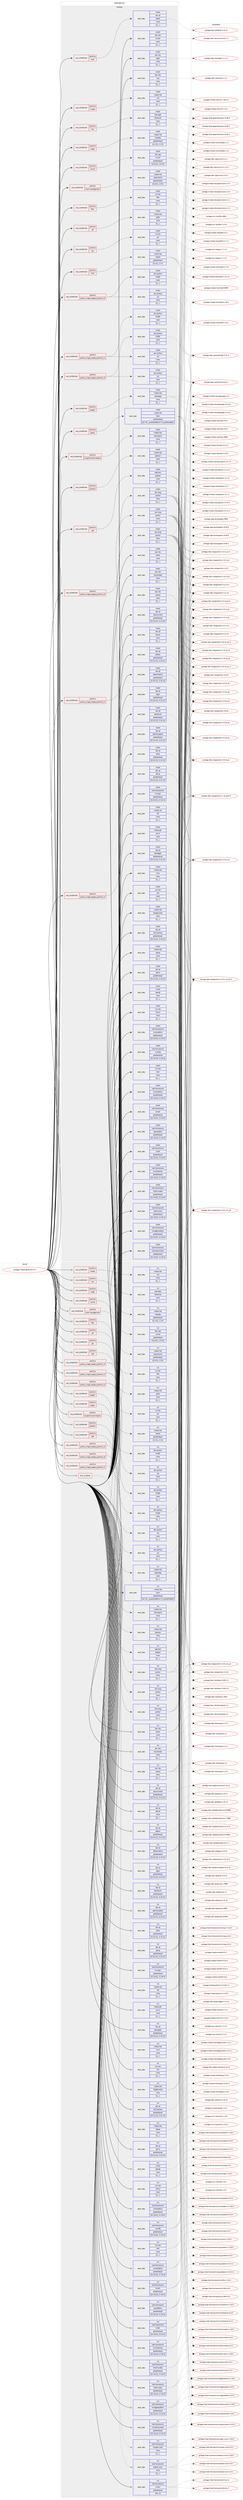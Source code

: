 digraph prolog {

# *************
# Graph options
# *************

newrank=true;
concentrate=true;
compound=true;
graph [rankdir=LR,fontname=Helvetica,fontsize=10,ranksep=1.5];#, ranksep=2.5, nodesep=0.2];
edge  [arrowhead=vee];
node  [fontname=Helvetica,fontsize=10];

# **********
# The ebuild
# **********

subgraph cluster_leftcol {
color=gray;
label=<<i>ebuild</i>>;
id [label="portage://media-gfx/krita-5.2.3", color=red, width=4, href="../media-gfx/krita-5.2.3.svg"];
}

# ****************
# The dependencies
# ****************

subgraph cluster_midcol {
color=gray;
label=<<i>dependencies</i>>;
subgraph cluster_compile {
fillcolor="#eeeeee";
style=filled;
label=<<i>compile</i>>;
subgraph cond76736 {
dependency307018 [label=<<TABLE BORDER="0" CELLBORDER="1" CELLSPACING="0" CELLPADDING="4"><TR><TD ROWSPAN="3" CELLPADDING="10">use_conditional</TD></TR><TR><TD>positive</TD></TR><TR><TD>color-management</TD></TR></TABLE>>, shape=none, color=red];
subgraph pack227771 {
dependency307019 [label=<<TABLE BORDER="0" CELLBORDER="1" CELLSPACING="0" CELLPADDING="4" WIDTH="220"><TR><TD ROWSPAN="6" CELLPADDING="30">pack_dep</TD></TR><TR><TD WIDTH="110">install</TD></TR><TR><TD>media-libs</TD></TR><TR><TD>opencolorio</TD></TR><TR><TD>greaterequal</TD></TR><TR><TD>[[2,0,0],,,2.0.0]</TD></TR></TABLE>>, shape=none, color=blue];
}
dependency307018:e -> dependency307019:w [weight=20,style="dashed",arrowhead="vee"];
}
id:e -> dependency307018:w [weight=20,style="solid",arrowhead="vee"];
subgraph cond76737 {
dependency307020 [label=<<TABLE BORDER="0" CELLBORDER="1" CELLSPACING="0" CELLPADDING="4"><TR><TD ROWSPAN="3" CELLPADDING="10">use_conditional</TD></TR><TR><TD>positive</TD></TR><TR><TD>fftw</TD></TR></TABLE>>, shape=none, color=red];
subgraph pack227772 {
dependency307021 [label=<<TABLE BORDER="0" CELLBORDER="1" CELLSPACING="0" CELLPADDING="4" WIDTH="220"><TR><TD ROWSPAN="6" CELLPADDING="30">pack_dep</TD></TR><TR><TD WIDTH="110">install</TD></TR><TR><TD>sci-libs</TD></TR><TR><TD>fftw</TD></TR><TR><TD>none</TD></TR><TR><TD>[[],,,,]</TD></TR></TABLE>>, shape=none, color=blue];
}
dependency307020:e -> dependency307021:w [weight=20,style="dashed",arrowhead="vee"];
}
id:e -> dependency307020:w [weight=20,style="solid",arrowhead="vee"];
subgraph cond76738 {
dependency307022 [label=<<TABLE BORDER="0" CELLBORDER="1" CELLSPACING="0" CELLPADDING="4"><TR><TD ROWSPAN="3" CELLPADDING="10">use_conditional</TD></TR><TR><TD>positive</TD></TR><TR><TD>gif</TD></TR></TABLE>>, shape=none, color=red];
subgraph pack227773 {
dependency307023 [label=<<TABLE BORDER="0" CELLBORDER="1" CELLSPACING="0" CELLPADDING="4" WIDTH="220"><TR><TD ROWSPAN="6" CELLPADDING="30">pack_dep</TD></TR><TR><TD WIDTH="110">install</TD></TR><TR><TD>media-libs</TD></TR><TR><TD>giflib</TD></TR><TR><TD>none</TD></TR><TR><TD>[[],,,,]</TD></TR></TABLE>>, shape=none, color=blue];
}
dependency307022:e -> dependency307023:w [weight=20,style="dashed",arrowhead="vee"];
}
id:e -> dependency307022:w [weight=20,style="solid",arrowhead="vee"];
subgraph cond76739 {
dependency307024 [label=<<TABLE BORDER="0" CELLBORDER="1" CELLSPACING="0" CELLPADDING="4"><TR><TD ROWSPAN="3" CELLPADDING="10">use_conditional</TD></TR><TR><TD>positive</TD></TR><TR><TD>gsl</TD></TR></TABLE>>, shape=none, color=red];
subgraph pack227774 {
dependency307025 [label=<<TABLE BORDER="0" CELLBORDER="1" CELLSPACING="0" CELLPADDING="4" WIDTH="220"><TR><TD ROWSPAN="6" CELLPADDING="30">pack_dep</TD></TR><TR><TD WIDTH="110">install</TD></TR><TR><TD>sci-libs</TD></TR><TR><TD>gsl</TD></TR><TR><TD>none</TD></TR><TR><TD>[[],,,,]</TD></TR></TABLE>>, shape=none, color=blue];
}
dependency307024:e -> dependency307025:w [weight=20,style="dashed",arrowhead="vee"];
}
id:e -> dependency307024:w [weight=20,style="solid",arrowhead="vee"];
subgraph cond76740 {
dependency307026 [label=<<TABLE BORDER="0" CELLBORDER="1" CELLSPACING="0" CELLPADDING="4"><TR><TD ROWSPAN="3" CELLPADDING="10">use_conditional</TD></TR><TR><TD>positive</TD></TR><TR><TD>heif</TD></TR></TABLE>>, shape=none, color=red];
subgraph pack227775 {
dependency307027 [label=<<TABLE BORDER="0" CELLBORDER="1" CELLSPACING="0" CELLPADDING="4" WIDTH="220"><TR><TD ROWSPAN="6" CELLPADDING="30">pack_dep</TD></TR><TR><TD WIDTH="110">install</TD></TR><TR><TD>media-libs</TD></TR><TR><TD>libheif</TD></TR><TR><TD>greaterequal</TD></TR><TR><TD>[[1,11],,,1.11]</TD></TR></TABLE>>, shape=none, color=blue];
}
dependency307026:e -> dependency307027:w [weight=20,style="dashed",arrowhead="vee"];
}
id:e -> dependency307026:w [weight=20,style="solid",arrowhead="vee"];
subgraph cond76741 {
dependency307028 [label=<<TABLE BORDER="0" CELLBORDER="1" CELLSPACING="0" CELLPADDING="4"><TR><TD ROWSPAN="3" CELLPADDING="10">use_conditional</TD></TR><TR><TD>positive</TD></TR><TR><TD>jpeg2k</TD></TR></TABLE>>, shape=none, color=red];
subgraph pack227776 {
dependency307029 [label=<<TABLE BORDER="0" CELLBORDER="1" CELLSPACING="0" CELLPADDING="4" WIDTH="220"><TR><TD ROWSPAN="6" CELLPADDING="30">pack_dep</TD></TR><TR><TD WIDTH="110">install</TD></TR><TR><TD>media-libs</TD></TR><TR><TD>openjpeg</TD></TR><TR><TD>none</TD></TR><TR><TD>[[],,,,]</TD></TR></TABLE>>, shape=none, color=blue];
}
dependency307028:e -> dependency307029:w [weight=20,style="dashed",arrowhead="vee"];
}
id:e -> dependency307028:w [weight=20,style="solid",arrowhead="vee"];
subgraph cond76742 {
dependency307030 [label=<<TABLE BORDER="0" CELLBORDER="1" CELLSPACING="0" CELLPADDING="4"><TR><TD ROWSPAN="3" CELLPADDING="10">use_conditional</TD></TR><TR><TD>positive</TD></TR><TR><TD>jpegxl</TD></TR></TABLE>>, shape=none, color=red];
subgraph pack227777 {
dependency307031 [label=<<TABLE BORDER="0" CELLBORDER="1" CELLSPACING="0" CELLPADDING="4" WIDTH="220"><TR><TD ROWSPAN="6" CELLPADDING="30">pack_dep</TD></TR><TR><TD WIDTH="110">install</TD></TR><TR><TD>media-libs</TD></TR><TR><TD>libjxl</TD></TR><TR><TD>greaterequal</TD></TR><TR><TD>[[0,7,0],,_pre20220825,0.7.0_pre20220825]</TD></TR></TABLE>>, shape=none, color=blue];
}
dependency307030:e -> dependency307031:w [weight=20,style="dashed",arrowhead="vee"];
}
id:e -> dependency307030:w [weight=20,style="solid",arrowhead="vee"];
subgraph cond76743 {
dependency307032 [label=<<TABLE BORDER="0" CELLBORDER="1" CELLSPACING="0" CELLPADDING="4"><TR><TD ROWSPAN="3" CELLPADDING="10">use_conditional</TD></TR><TR><TD>positive</TD></TR><TR><TD>media</TD></TR></TABLE>>, shape=none, color=red];
subgraph pack227778 {
dependency307033 [label=<<TABLE BORDER="0" CELLBORDER="1" CELLSPACING="0" CELLPADDING="4" WIDTH="220"><TR><TD ROWSPAN="6" CELLPADDING="30">pack_dep</TD></TR><TR><TD WIDTH="110">install</TD></TR><TR><TD>media-libs</TD></TR><TR><TD>mlt</TD></TR><TR><TD>none</TD></TR><TR><TD>[[],,,,]</TD></TR></TABLE>>, shape=none, color=blue];
}
dependency307032:e -> dependency307033:w [weight=20,style="dashed",arrowhead="vee"];
}
id:e -> dependency307032:w [weight=20,style="solid",arrowhead="vee"];
subgraph cond76744 {
dependency307034 [label=<<TABLE BORDER="0" CELLBORDER="1" CELLSPACING="0" CELLPADDING="4"><TR><TD ROWSPAN="3" CELLPADDING="10">use_conditional</TD></TR><TR><TD>positive</TD></TR><TR><TD>mypaint-brush-engine</TD></TR></TABLE>>, shape=none, color=red];
subgraph pack227779 {
dependency307035 [label=<<TABLE BORDER="0" CELLBORDER="1" CELLSPACING="0" CELLPADDING="4" WIDTH="220"><TR><TD ROWSPAN="6" CELLPADDING="30">pack_dep</TD></TR><TR><TD WIDTH="110">install</TD></TR><TR><TD>media-libs</TD></TR><TR><TD>libmypaint</TD></TR><TR><TD>none</TD></TR><TR><TD>[[],,,,]</TD></TR></TABLE>>, shape=none, color=blue];
}
dependency307034:e -> dependency307035:w [weight=20,style="dashed",arrowhead="vee"];
}
id:e -> dependency307034:w [weight=20,style="solid",arrowhead="vee"];
subgraph cond76745 {
dependency307036 [label=<<TABLE BORDER="0" CELLBORDER="1" CELLSPACING="0" CELLPADDING="4"><TR><TD ROWSPAN="3" CELLPADDING="10">use_conditional</TD></TR><TR><TD>positive</TD></TR><TR><TD>openexr</TD></TR></TABLE>>, shape=none, color=red];
subgraph pack227780 {
dependency307037 [label=<<TABLE BORDER="0" CELLBORDER="1" CELLSPACING="0" CELLPADDING="4" WIDTH="220"><TR><TD ROWSPAN="6" CELLPADDING="30">pack_dep</TD></TR><TR><TD WIDTH="110">install</TD></TR><TR><TD>media-libs</TD></TR><TR><TD>openexr</TD></TR><TR><TD>none</TD></TR><TR><TD>[[],,,,]</TD></TR></TABLE>>, shape=none, color=blue];
}
dependency307036:e -> dependency307037:w [weight=20,style="dashed",arrowhead="vee"];
}
id:e -> dependency307036:w [weight=20,style="solid",arrowhead="vee"];
subgraph cond76746 {
dependency307038 [label=<<TABLE BORDER="0" CELLBORDER="1" CELLSPACING="0" CELLPADDING="4"><TR><TD ROWSPAN="3" CELLPADDING="10">use_conditional</TD></TR><TR><TD>positive</TD></TR><TR><TD>pdf</TD></TR></TABLE>>, shape=none, color=red];
subgraph pack227781 {
dependency307039 [label=<<TABLE BORDER="0" CELLBORDER="1" CELLSPACING="0" CELLPADDING="4" WIDTH="220"><TR><TD ROWSPAN="6" CELLPADDING="30">pack_dep</TD></TR><TR><TD WIDTH="110">install</TD></TR><TR><TD>app-text</TD></TR><TR><TD>poppler</TD></TR><TR><TD>none</TD></TR><TR><TD>[[],,,,]</TD></TR></TABLE>>, shape=none, color=blue];
}
dependency307038:e -> dependency307039:w [weight=20,style="dashed",arrowhead="vee"];
}
id:e -> dependency307038:w [weight=20,style="solid",arrowhead="vee"];
subgraph cond76747 {
dependency307040 [label=<<TABLE BORDER="0" CELLBORDER="1" CELLSPACING="0" CELLPADDING="4"><TR><TD ROWSPAN="3" CELLPADDING="10">use_conditional</TD></TR><TR><TD>positive</TD></TR><TR><TD>python_single_target_python3_10</TD></TR></TABLE>>, shape=none, color=red];
subgraph pack227782 {
dependency307041 [label=<<TABLE BORDER="0" CELLBORDER="1" CELLSPACING="0" CELLPADDING="4" WIDTH="220"><TR><TD ROWSPAN="6" CELLPADDING="30">pack_dep</TD></TR><TR><TD WIDTH="110">install</TD></TR><TR><TD>dev-lang</TD></TR><TR><TD>python</TD></TR><TR><TD>none</TD></TR><TR><TD>[[],,,,]</TD></TR></TABLE>>, shape=none, color=blue];
}
dependency307040:e -> dependency307041:w [weight=20,style="dashed",arrowhead="vee"];
}
id:e -> dependency307040:w [weight=20,style="solid",arrowhead="vee"];
subgraph cond76748 {
dependency307042 [label=<<TABLE BORDER="0" CELLBORDER="1" CELLSPACING="0" CELLPADDING="4"><TR><TD ROWSPAN="3" CELLPADDING="10">use_conditional</TD></TR><TR><TD>positive</TD></TR><TR><TD>python_single_target_python3_10</TD></TR></TABLE>>, shape=none, color=red];
subgraph pack227783 {
dependency307043 [label=<<TABLE BORDER="0" CELLBORDER="1" CELLSPACING="0" CELLPADDING="4" WIDTH="220"><TR><TD ROWSPAN="6" CELLPADDING="30">pack_dep</TD></TR><TR><TD WIDTH="110">install</TD></TR><TR><TD>dev-python</TD></TR><TR><TD>PyQt5</TD></TR><TR><TD>none</TD></TR><TR><TD>[[],,,,]</TD></TR></TABLE>>, shape=none, color=blue];
}
dependency307042:e -> dependency307043:w [weight=20,style="dashed",arrowhead="vee"];
subgraph pack227784 {
dependency307044 [label=<<TABLE BORDER="0" CELLBORDER="1" CELLSPACING="0" CELLPADDING="4" WIDTH="220"><TR><TD ROWSPAN="6" CELLPADDING="30">pack_dep</TD></TR><TR><TD WIDTH="110">install</TD></TR><TR><TD>dev-python</TD></TR><TR><TD>sip</TD></TR><TR><TD>none</TD></TR><TR><TD>[[],,,,]</TD></TR></TABLE>>, shape=none, color=blue];
}
dependency307042:e -> dependency307044:w [weight=20,style="dashed",arrowhead="vee"];
}
id:e -> dependency307042:w [weight=20,style="solid",arrowhead="vee"];
subgraph cond76749 {
dependency307045 [label=<<TABLE BORDER="0" CELLBORDER="1" CELLSPACING="0" CELLPADDING="4"><TR><TD ROWSPAN="3" CELLPADDING="10">use_conditional</TD></TR><TR><TD>positive</TD></TR><TR><TD>python_single_target_python3_11</TD></TR></TABLE>>, shape=none, color=red];
subgraph pack227785 {
dependency307046 [label=<<TABLE BORDER="0" CELLBORDER="1" CELLSPACING="0" CELLPADDING="4" WIDTH="220"><TR><TD ROWSPAN="6" CELLPADDING="30">pack_dep</TD></TR><TR><TD WIDTH="110">install</TD></TR><TR><TD>dev-lang</TD></TR><TR><TD>python</TD></TR><TR><TD>none</TD></TR><TR><TD>[[],,,,]</TD></TR></TABLE>>, shape=none, color=blue];
}
dependency307045:e -> dependency307046:w [weight=20,style="dashed",arrowhead="vee"];
}
id:e -> dependency307045:w [weight=20,style="solid",arrowhead="vee"];
subgraph cond76750 {
dependency307047 [label=<<TABLE BORDER="0" CELLBORDER="1" CELLSPACING="0" CELLPADDING="4"><TR><TD ROWSPAN="3" CELLPADDING="10">use_conditional</TD></TR><TR><TD>positive</TD></TR><TR><TD>python_single_target_python3_11</TD></TR></TABLE>>, shape=none, color=red];
subgraph pack227786 {
dependency307048 [label=<<TABLE BORDER="0" CELLBORDER="1" CELLSPACING="0" CELLPADDING="4" WIDTH="220"><TR><TD ROWSPAN="6" CELLPADDING="30">pack_dep</TD></TR><TR><TD WIDTH="110">install</TD></TR><TR><TD>dev-python</TD></TR><TR><TD>PyQt5</TD></TR><TR><TD>none</TD></TR><TR><TD>[[],,,,]</TD></TR></TABLE>>, shape=none, color=blue];
}
dependency307047:e -> dependency307048:w [weight=20,style="dashed",arrowhead="vee"];
subgraph pack227787 {
dependency307049 [label=<<TABLE BORDER="0" CELLBORDER="1" CELLSPACING="0" CELLPADDING="4" WIDTH="220"><TR><TD ROWSPAN="6" CELLPADDING="30">pack_dep</TD></TR><TR><TD WIDTH="110">install</TD></TR><TR><TD>dev-python</TD></TR><TR><TD>sip</TD></TR><TR><TD>none</TD></TR><TR><TD>[[],,,,]</TD></TR></TABLE>>, shape=none, color=blue];
}
dependency307047:e -> dependency307049:w [weight=20,style="dashed",arrowhead="vee"];
}
id:e -> dependency307047:w [weight=20,style="solid",arrowhead="vee"];
subgraph cond76751 {
dependency307050 [label=<<TABLE BORDER="0" CELLBORDER="1" CELLSPACING="0" CELLPADDING="4"><TR><TD ROWSPAN="3" CELLPADDING="10">use_conditional</TD></TR><TR><TD>positive</TD></TR><TR><TD>python_single_target_python3_12</TD></TR></TABLE>>, shape=none, color=red];
subgraph pack227788 {
dependency307051 [label=<<TABLE BORDER="0" CELLBORDER="1" CELLSPACING="0" CELLPADDING="4" WIDTH="220"><TR><TD ROWSPAN="6" CELLPADDING="30">pack_dep</TD></TR><TR><TD WIDTH="110">install</TD></TR><TR><TD>dev-lang</TD></TR><TR><TD>python</TD></TR><TR><TD>none</TD></TR><TR><TD>[[],,,,]</TD></TR></TABLE>>, shape=none, color=blue];
}
dependency307050:e -> dependency307051:w [weight=20,style="dashed",arrowhead="vee"];
}
id:e -> dependency307050:w [weight=20,style="solid",arrowhead="vee"];
subgraph cond76752 {
dependency307052 [label=<<TABLE BORDER="0" CELLBORDER="1" CELLSPACING="0" CELLPADDING="4"><TR><TD ROWSPAN="3" CELLPADDING="10">use_conditional</TD></TR><TR><TD>positive</TD></TR><TR><TD>python_single_target_python3_12</TD></TR></TABLE>>, shape=none, color=red];
subgraph pack227789 {
dependency307053 [label=<<TABLE BORDER="0" CELLBORDER="1" CELLSPACING="0" CELLPADDING="4" WIDTH="220"><TR><TD ROWSPAN="6" CELLPADDING="30">pack_dep</TD></TR><TR><TD WIDTH="110">install</TD></TR><TR><TD>dev-python</TD></TR><TR><TD>PyQt5</TD></TR><TR><TD>none</TD></TR><TR><TD>[[],,,,]</TD></TR></TABLE>>, shape=none, color=blue];
}
dependency307052:e -> dependency307053:w [weight=20,style="dashed",arrowhead="vee"];
subgraph pack227790 {
dependency307054 [label=<<TABLE BORDER="0" CELLBORDER="1" CELLSPACING="0" CELLPADDING="4" WIDTH="220"><TR><TD ROWSPAN="6" CELLPADDING="30">pack_dep</TD></TR><TR><TD WIDTH="110">install</TD></TR><TR><TD>dev-python</TD></TR><TR><TD>sip</TD></TR><TR><TD>none</TD></TR><TR><TD>[[],,,,]</TD></TR></TABLE>>, shape=none, color=blue];
}
dependency307052:e -> dependency307054:w [weight=20,style="dashed",arrowhead="vee"];
}
id:e -> dependency307052:w [weight=20,style="solid",arrowhead="vee"];
subgraph cond76753 {
dependency307055 [label=<<TABLE BORDER="0" CELLBORDER="1" CELLSPACING="0" CELLPADDING="4"><TR><TD ROWSPAN="3" CELLPADDING="10">use_conditional</TD></TR><TR><TD>positive</TD></TR><TR><TD>raw</TD></TR></TABLE>>, shape=none, color=red];
subgraph pack227791 {
dependency307056 [label=<<TABLE BORDER="0" CELLBORDER="1" CELLSPACING="0" CELLPADDING="4" WIDTH="220"><TR><TD ROWSPAN="6" CELLPADDING="30">pack_dep</TD></TR><TR><TD WIDTH="110">install</TD></TR><TR><TD>kde-apps</TD></TR><TR><TD>libkdcraw</TD></TR><TR><TD>none</TD></TR><TR><TD>[[],,,,]</TD></TR></TABLE>>, shape=none, color=blue];
}
dependency307055:e -> dependency307056:w [weight=20,style="dashed",arrowhead="vee"];
}
id:e -> dependency307055:w [weight=20,style="solid",arrowhead="vee"];
subgraph cond76754 {
dependency307057 [label=<<TABLE BORDER="0" CELLBORDER="1" CELLSPACING="0" CELLPADDING="4"><TR><TD ROWSPAN="3" CELLPADDING="10">use_conditional</TD></TR><TR><TD>positive</TD></TR><TR><TD>test</TD></TR></TABLE>>, shape=none, color=red];
subgraph pack227792 {
dependency307058 [label=<<TABLE BORDER="0" CELLBORDER="1" CELLSPACING="0" CELLPADDING="4" WIDTH="220"><TR><TD ROWSPAN="6" CELLPADDING="30">pack_dep</TD></TR><TR><TD WIDTH="110">install</TD></TR><TR><TD>dev-qt</TD></TR><TR><TD>qttest</TD></TR><TR><TD>none</TD></TR><TR><TD>[[],,,,]</TD></TR></TABLE>>, shape=none, color=blue];
}
dependency307057:e -> dependency307058:w [weight=20,style="dashed",arrowhead="vee"];
}
id:e -> dependency307057:w [weight=20,style="solid",arrowhead="vee"];
subgraph cond76755 {
dependency307059 [label=<<TABLE BORDER="0" CELLBORDER="1" CELLSPACING="0" CELLPADDING="4"><TR><TD ROWSPAN="3" CELLPADDING="10">use_conditional</TD></TR><TR><TD>positive</TD></TR><TR><TD>webp</TD></TR></TABLE>>, shape=none, color=red];
subgraph pack227793 {
dependency307060 [label=<<TABLE BORDER="0" CELLBORDER="1" CELLSPACING="0" CELLPADDING="4" WIDTH="220"><TR><TD ROWSPAN="6" CELLPADDING="30">pack_dep</TD></TR><TR><TD WIDTH="110">install</TD></TR><TR><TD>media-libs</TD></TR><TR><TD>libwebp</TD></TR><TR><TD>greaterequal</TD></TR><TR><TD>[[1,2,0],,,1.2.0]</TD></TR></TABLE>>, shape=none, color=blue];
}
dependency307059:e -> dependency307060:w [weight=20,style="dashed",arrowhead="vee"];
}
id:e -> dependency307059:w [weight=20,style="solid",arrowhead="vee"];
subgraph cond76756 {
dependency307061 [label=<<TABLE BORDER="0" CELLBORDER="1" CELLSPACING="0" CELLPADDING="4"><TR><TD ROWSPAN="3" CELLPADDING="10">use_conditional</TD></TR><TR><TD>positive</TD></TR><TR><TD>xsimd</TD></TR></TABLE>>, shape=none, color=red];
subgraph pack227794 {
dependency307062 [label=<<TABLE BORDER="0" CELLBORDER="1" CELLSPACING="0" CELLPADDING="4" WIDTH="220"><TR><TD ROWSPAN="6" CELLPADDING="30">pack_dep</TD></TR><TR><TD WIDTH="110">install</TD></TR><TR><TD>dev-cpp</TD></TR><TR><TD>xsimd</TD></TR><TR><TD>greaterequal</TD></TR><TR><TD>[[13,0,0],,,13.0.0]</TD></TR></TABLE>>, shape=none, color=blue];
}
dependency307061:e -> dependency307062:w [weight=20,style="dashed",arrowhead="vee"];
}
id:e -> dependency307061:w [weight=20,style="solid",arrowhead="vee"];
subgraph pack227795 {
dependency307063 [label=<<TABLE BORDER="0" CELLBORDER="1" CELLSPACING="0" CELLPADDING="4" WIDTH="220"><TR><TD ROWSPAN="6" CELLPADDING="30">pack_dep</TD></TR><TR><TD WIDTH="110">install</TD></TR><TR><TD>dev-libs</TD></TR><TR><TD>boost</TD></TR><TR><TD>none</TD></TR><TR><TD>[[],,,,]</TD></TR></TABLE>>, shape=none, color=blue];
}
id:e -> dependency307063:w [weight=20,style="solid",arrowhead="vee"];
subgraph pack227796 {
dependency307064 [label=<<TABLE BORDER="0" CELLBORDER="1" CELLSPACING="0" CELLPADDING="4" WIDTH="220"><TR><TD ROWSPAN="6" CELLPADDING="30">pack_dep</TD></TR><TR><TD WIDTH="110">install</TD></TR><TR><TD>dev-libs</TD></TR><TR><TD>immer</TD></TR><TR><TD>none</TD></TR><TR><TD>[[],,,,]</TD></TR></TABLE>>, shape=none, color=blue];
}
id:e -> dependency307064:w [weight=20,style="solid",arrowhead="vee"];
subgraph pack227797 {
dependency307065 [label=<<TABLE BORDER="0" CELLBORDER="1" CELLSPACING="0" CELLPADDING="4" WIDTH="220"><TR><TD ROWSPAN="6" CELLPADDING="30">pack_dep</TD></TR><TR><TD WIDTH="110">install</TD></TR><TR><TD>dev-libs</TD></TR><TR><TD>lager</TD></TR><TR><TD>none</TD></TR><TR><TD>[[],,,,]</TD></TR></TABLE>>, shape=none, color=blue];
}
id:e -> dependency307065:w [weight=20,style="solid",arrowhead="vee"];
subgraph pack227798 {
dependency307066 [label=<<TABLE BORDER="0" CELLBORDER="1" CELLSPACING="0" CELLPADDING="4" WIDTH="220"><TR><TD ROWSPAN="6" CELLPADDING="30">pack_dep</TD></TR><TR><TD WIDTH="110">install</TD></TR><TR><TD>dev-libs</TD></TR><TR><TD>libunibreak</TD></TR><TR><TD>none</TD></TR><TR><TD>[[],,,,]</TD></TR></TABLE>>, shape=none, color=blue];
}
id:e -> dependency307066:w [weight=20,style="solid",arrowhead="vee"];
subgraph pack227799 {
dependency307067 [label=<<TABLE BORDER="0" CELLBORDER="1" CELLSPACING="0" CELLPADDING="4" WIDTH="220"><TR><TD ROWSPAN="6" CELLPADDING="30">pack_dep</TD></TR><TR><TD WIDTH="110">install</TD></TR><TR><TD>dev-libs</TD></TR><TR><TD>quazip</TD></TR><TR><TD>none</TD></TR><TR><TD>[[],,,,]</TD></TR></TABLE>>, shape=none, color=blue];
}
id:e -> dependency307067:w [weight=20,style="solid",arrowhead="vee"];
subgraph pack227800 {
dependency307068 [label=<<TABLE BORDER="0" CELLBORDER="1" CELLSPACING="0" CELLPADDING="4" WIDTH="220"><TR><TD ROWSPAN="6" CELLPADDING="30">pack_dep</TD></TR><TR><TD WIDTH="110">install</TD></TR><TR><TD>dev-libs</TD></TR><TR><TD>zug</TD></TR><TR><TD>none</TD></TR><TR><TD>[[],,,,]</TD></TR></TABLE>>, shape=none, color=blue];
}
id:e -> dependency307068:w [weight=20,style="solid",arrowhead="vee"];
subgraph pack227801 {
dependency307069 [label=<<TABLE BORDER="0" CELLBORDER="1" CELLSPACING="0" CELLPADDING="4" WIDTH="220"><TR><TD ROWSPAN="6" CELLPADDING="30">pack_dep</TD></TR><TR><TD WIDTH="110">install</TD></TR><TR><TD>dev-qt</TD></TR><TR><TD>qtconcurrent</TD></TR><TR><TD>greaterequal</TD></TR><TR><TD>[[5,15,12],,,5.15.12]</TD></TR></TABLE>>, shape=none, color=blue];
}
id:e -> dependency307069:w [weight=20,style="solid",arrowhead="vee"];
subgraph pack227802 {
dependency307070 [label=<<TABLE BORDER="0" CELLBORDER="1" CELLSPACING="0" CELLPADDING="4" WIDTH="220"><TR><TD ROWSPAN="6" CELLPADDING="30">pack_dep</TD></TR><TR><TD WIDTH="110">install</TD></TR><TR><TD>dev-qt</TD></TR><TR><TD>qtcore</TD></TR><TR><TD>none</TD></TR><TR><TD>[[],,,,]</TD></TR></TABLE>>, shape=none, color=blue];
}
id:e -> dependency307070:w [weight=20,style="solid",arrowhead="vee"];
subgraph pack227803 {
dependency307071 [label=<<TABLE BORDER="0" CELLBORDER="1" CELLSPACING="0" CELLPADDING="4" WIDTH="220"><TR><TD ROWSPAN="6" CELLPADDING="30">pack_dep</TD></TR><TR><TD WIDTH="110">install</TD></TR><TR><TD>dev-qt</TD></TR><TR><TD>qtdbus</TD></TR><TR><TD>greaterequal</TD></TR><TR><TD>[[5,15,12],,,5.15.12]</TD></TR></TABLE>>, shape=none, color=blue];
}
id:e -> dependency307071:w [weight=20,style="solid",arrowhead="vee"];
subgraph pack227804 {
dependency307072 [label=<<TABLE BORDER="0" CELLBORDER="1" CELLSPACING="0" CELLPADDING="4" WIDTH="220"><TR><TD ROWSPAN="6" CELLPADDING="30">pack_dep</TD></TR><TR><TD WIDTH="110">install</TD></TR><TR><TD>dev-qt</TD></TR><TR><TD>qtdeclarative</TD></TR><TR><TD>greaterequal</TD></TR><TR><TD>[[5,15,12],,,5.15.12]</TD></TR></TABLE>>, shape=none, color=blue];
}
id:e -> dependency307072:w [weight=20,style="solid",arrowhead="vee"];
subgraph pack227805 {
dependency307073 [label=<<TABLE BORDER="0" CELLBORDER="1" CELLSPACING="0" CELLPADDING="4" WIDTH="220"><TR><TD ROWSPAN="6" CELLPADDING="30">pack_dep</TD></TR><TR><TD WIDTH="110">install</TD></TR><TR><TD>dev-qt</TD></TR><TR><TD>qtgui</TD></TR><TR><TD>greaterequal</TD></TR><TR><TD>[[5,15,12],,,5.15.12]</TD></TR></TABLE>>, shape=none, color=blue];
}
id:e -> dependency307073:w [weight=20,style="solid",arrowhead="vee"];
subgraph pack227806 {
dependency307074 [label=<<TABLE BORDER="0" CELLBORDER="1" CELLSPACING="0" CELLPADDING="4" WIDTH="220"><TR><TD ROWSPAN="6" CELLPADDING="30">pack_dep</TD></TR><TR><TD WIDTH="110">install</TD></TR><TR><TD>dev-qt</TD></TR><TR><TD>qtnetwork</TD></TR><TR><TD>greaterequal</TD></TR><TR><TD>[[5,15,12],,,5.15.12]</TD></TR></TABLE>>, shape=none, color=blue];
}
id:e -> dependency307074:w [weight=20,style="solid",arrowhead="vee"];
subgraph pack227807 {
dependency307075 [label=<<TABLE BORDER="0" CELLBORDER="1" CELLSPACING="0" CELLPADDING="4" WIDTH="220"><TR><TD ROWSPAN="6" CELLPADDING="30">pack_dep</TD></TR><TR><TD WIDTH="110">install</TD></TR><TR><TD>dev-qt</TD></TR><TR><TD>qtprintsupport</TD></TR><TR><TD>greaterequal</TD></TR><TR><TD>[[5,15,12],,,5.15.12]</TD></TR></TABLE>>, shape=none, color=blue];
}
id:e -> dependency307075:w [weight=20,style="solid",arrowhead="vee"];
subgraph pack227808 {
dependency307076 [label=<<TABLE BORDER="0" CELLBORDER="1" CELLSPACING="0" CELLPADDING="4" WIDTH="220"><TR><TD ROWSPAN="6" CELLPADDING="30">pack_dep</TD></TR><TR><TD WIDTH="110">install</TD></TR><TR><TD>dev-qt</TD></TR><TR><TD>qtsql</TD></TR><TR><TD>greaterequal</TD></TR><TR><TD>[[5,15,12],,,5.15.12]</TD></TR></TABLE>>, shape=none, color=blue];
}
id:e -> dependency307076:w [weight=20,style="solid",arrowhead="vee"];
subgraph pack227809 {
dependency307077 [label=<<TABLE BORDER="0" CELLBORDER="1" CELLSPACING="0" CELLPADDING="4" WIDTH="220"><TR><TD ROWSPAN="6" CELLPADDING="30">pack_dep</TD></TR><TR><TD WIDTH="110">install</TD></TR><TR><TD>dev-qt</TD></TR><TR><TD>qtsvg</TD></TR><TR><TD>greaterequal</TD></TR><TR><TD>[[5,15,12],,,5.15.12]</TD></TR></TABLE>>, shape=none, color=blue];
}
id:e -> dependency307077:w [weight=20,style="solid",arrowhead="vee"];
subgraph pack227810 {
dependency307078 [label=<<TABLE BORDER="0" CELLBORDER="1" CELLSPACING="0" CELLPADDING="4" WIDTH="220"><TR><TD ROWSPAN="6" CELLPADDING="30">pack_dep</TD></TR><TR><TD WIDTH="110">install</TD></TR><TR><TD>dev-qt</TD></TR><TR><TD>qtwidgets</TD></TR><TR><TD>greaterequal</TD></TR><TR><TD>[[5,15,12],,,5.15.12]</TD></TR></TABLE>>, shape=none, color=blue];
}
id:e -> dependency307078:w [weight=20,style="solid",arrowhead="vee"];
subgraph pack227811 {
dependency307079 [label=<<TABLE BORDER="0" CELLBORDER="1" CELLSPACING="0" CELLPADDING="4" WIDTH="220"><TR><TD ROWSPAN="6" CELLPADDING="30">pack_dep</TD></TR><TR><TD WIDTH="110">install</TD></TR><TR><TD>dev-qt</TD></TR><TR><TD>qtx11extras</TD></TR><TR><TD>greaterequal</TD></TR><TR><TD>[[5,15,12],,,5.15.12]</TD></TR></TABLE>>, shape=none, color=blue];
}
id:e -> dependency307079:w [weight=20,style="solid",arrowhead="vee"];
subgraph pack227812 {
dependency307080 [label=<<TABLE BORDER="0" CELLBORDER="1" CELLSPACING="0" CELLPADDING="4" WIDTH="220"><TR><TD ROWSPAN="6" CELLPADDING="30">pack_dep</TD></TR><TR><TD WIDTH="110">install</TD></TR><TR><TD>dev-qt</TD></TR><TR><TD>qtxml</TD></TR><TR><TD>greaterequal</TD></TR><TR><TD>[[5,15,12],,,5.15.12]</TD></TR></TABLE>>, shape=none, color=blue];
}
id:e -> dependency307080:w [weight=20,style="solid",arrowhead="vee"];
subgraph pack227813 {
dependency307081 [label=<<TABLE BORDER="0" CELLBORDER="1" CELLSPACING="0" CELLPADDING="4" WIDTH="220"><TR><TD ROWSPAN="6" CELLPADDING="30">pack_dep</TD></TR><TR><TD WIDTH="110">install</TD></TR><TR><TD>kde-frameworks</TD></TR><TR><TD>kcompletion</TD></TR><TR><TD>greaterequal</TD></TR><TR><TD>[[5,115,0],,,5.115.0]</TD></TR></TABLE>>, shape=none, color=blue];
}
id:e -> dependency307081:w [weight=20,style="solid",arrowhead="vee"];
subgraph pack227814 {
dependency307082 [label=<<TABLE BORDER="0" CELLBORDER="1" CELLSPACING="0" CELLPADDING="4" WIDTH="220"><TR><TD ROWSPAN="6" CELLPADDING="30">pack_dep</TD></TR><TR><TD WIDTH="110">install</TD></TR><TR><TD>kde-frameworks</TD></TR><TR><TD>kconfig</TD></TR><TR><TD>greaterequal</TD></TR><TR><TD>[[5,115,0],,,5.115.0]</TD></TR></TABLE>>, shape=none, color=blue];
}
id:e -> dependency307082:w [weight=20,style="solid",arrowhead="vee"];
subgraph pack227815 {
dependency307083 [label=<<TABLE BORDER="0" CELLBORDER="1" CELLSPACING="0" CELLPADDING="4" WIDTH="220"><TR><TD ROWSPAN="6" CELLPADDING="30">pack_dep</TD></TR><TR><TD WIDTH="110">install</TD></TR><TR><TD>kde-frameworks</TD></TR><TR><TD>kcoreaddons</TD></TR><TR><TD>greaterequal</TD></TR><TR><TD>[[5,115,0],,,5.115.0]</TD></TR></TABLE>>, shape=none, color=blue];
}
id:e -> dependency307083:w [weight=20,style="solid",arrowhead="vee"];
subgraph pack227816 {
dependency307084 [label=<<TABLE BORDER="0" CELLBORDER="1" CELLSPACING="0" CELLPADDING="4" WIDTH="220"><TR><TD ROWSPAN="6" CELLPADDING="30">pack_dep</TD></TR><TR><TD WIDTH="110">install</TD></TR><TR><TD>kde-frameworks</TD></TR><TR><TD>kcrash</TD></TR><TR><TD>greaterequal</TD></TR><TR><TD>[[5,115,0],,,5.115.0]</TD></TR></TABLE>>, shape=none, color=blue];
}
id:e -> dependency307084:w [weight=20,style="solid",arrowhead="vee"];
subgraph pack227817 {
dependency307085 [label=<<TABLE BORDER="0" CELLBORDER="1" CELLSPACING="0" CELLPADDING="4" WIDTH="220"><TR><TD ROWSPAN="6" CELLPADDING="30">pack_dep</TD></TR><TR><TD WIDTH="110">install</TD></TR><TR><TD>kde-frameworks</TD></TR><TR><TD>kguiaddons</TD></TR><TR><TD>greaterequal</TD></TR><TR><TD>[[5,115,0],,,5.115.0]</TD></TR></TABLE>>, shape=none, color=blue];
}
id:e -> dependency307085:w [weight=20,style="solid",arrowhead="vee"];
subgraph pack227818 {
dependency307086 [label=<<TABLE BORDER="0" CELLBORDER="1" CELLSPACING="0" CELLPADDING="4" WIDTH="220"><TR><TD ROWSPAN="6" CELLPADDING="30">pack_dep</TD></TR><TR><TD WIDTH="110">install</TD></TR><TR><TD>kde-frameworks</TD></TR><TR><TD>ki18n</TD></TR><TR><TD>greaterequal</TD></TR><TR><TD>[[5,115,0],,,5.115.0]</TD></TR></TABLE>>, shape=none, color=blue];
}
id:e -> dependency307086:w [weight=20,style="solid",arrowhead="vee"];
subgraph pack227819 {
dependency307087 [label=<<TABLE BORDER="0" CELLBORDER="1" CELLSPACING="0" CELLPADDING="4" WIDTH="220"><TR><TD ROWSPAN="6" CELLPADDING="30">pack_dep</TD></TR><TR><TD WIDTH="110">install</TD></TR><TR><TD>kde-frameworks</TD></TR><TR><TD>kiconthemes</TD></TR><TR><TD>greaterequal</TD></TR><TR><TD>[[5,115,0],,,5.115.0]</TD></TR></TABLE>>, shape=none, color=blue];
}
id:e -> dependency307087:w [weight=20,style="solid",arrowhead="vee"];
subgraph pack227820 {
dependency307088 [label=<<TABLE BORDER="0" CELLBORDER="1" CELLSPACING="0" CELLPADDING="4" WIDTH="220"><TR><TD ROWSPAN="6" CELLPADDING="30">pack_dep</TD></TR><TR><TD WIDTH="110">install</TD></TR><TR><TD>kde-frameworks</TD></TR><TR><TD>kitemmodels</TD></TR><TR><TD>greaterequal</TD></TR><TR><TD>[[5,115,0],,,5.115.0]</TD></TR></TABLE>>, shape=none, color=blue];
}
id:e -> dependency307088:w [weight=20,style="solid",arrowhead="vee"];
subgraph pack227821 {
dependency307089 [label=<<TABLE BORDER="0" CELLBORDER="1" CELLSPACING="0" CELLPADDING="4" WIDTH="220"><TR><TD ROWSPAN="6" CELLPADDING="30">pack_dep</TD></TR><TR><TD WIDTH="110">install</TD></TR><TR><TD>kde-frameworks</TD></TR><TR><TD>kitemviews</TD></TR><TR><TD>greaterequal</TD></TR><TR><TD>[[5,115,0],,,5.115.0]</TD></TR></TABLE>>, shape=none, color=blue];
}
id:e -> dependency307089:w [weight=20,style="solid",arrowhead="vee"];
subgraph pack227822 {
dependency307090 [label=<<TABLE BORDER="0" CELLBORDER="1" CELLSPACING="0" CELLPADDING="4" WIDTH="220"><TR><TD ROWSPAN="6" CELLPADDING="30">pack_dep</TD></TR><TR><TD WIDTH="110">install</TD></TR><TR><TD>kde-frameworks</TD></TR><TR><TD>kwidgetsaddons</TD></TR><TR><TD>greaterequal</TD></TR><TR><TD>[[5,115,0],,,5.115.0]</TD></TR></TABLE>>, shape=none, color=blue];
}
id:e -> dependency307090:w [weight=20,style="solid",arrowhead="vee"];
subgraph pack227823 {
dependency307091 [label=<<TABLE BORDER="0" CELLBORDER="1" CELLSPACING="0" CELLPADDING="4" WIDTH="220"><TR><TD ROWSPAN="6" CELLPADDING="30">pack_dep</TD></TR><TR><TD WIDTH="110">install</TD></TR><TR><TD>kde-frameworks</TD></TR><TR><TD>kwindowsystem</TD></TR><TR><TD>greaterequal</TD></TR><TR><TD>[[5,115,0],,,5.115.0]</TD></TR></TABLE>>, shape=none, color=blue];
}
id:e -> dependency307091:w [weight=20,style="solid",arrowhead="vee"];
subgraph pack227824 {
dependency307092 [label=<<TABLE BORDER="0" CELLBORDER="1" CELLSPACING="0" CELLPADDING="4" WIDTH="220"><TR><TD ROWSPAN="6" CELLPADDING="30">pack_dep</TD></TR><TR><TD WIDTH="110">install</TD></TR><TR><TD>kde-frameworks</TD></TR><TR><TD>kxmlgui</TD></TR><TR><TD>greaterequal</TD></TR><TR><TD>[[5,115,0],,,5.115.0]</TD></TR></TABLE>>, shape=none, color=blue];
}
id:e -> dependency307092:w [weight=20,style="solid",arrowhead="vee"];
subgraph pack227825 {
dependency307093 [label=<<TABLE BORDER="0" CELLBORDER="1" CELLSPACING="0" CELLPADDING="4" WIDTH="220"><TR><TD ROWSPAN="6" CELLPADDING="30">pack_dep</TD></TR><TR><TD WIDTH="110">install</TD></TR><TR><TD>media-gfx</TD></TR><TR><TD>exiv2</TD></TR><TR><TD>none</TD></TR><TR><TD>[[],,,,]</TD></TR></TABLE>>, shape=none, color=blue];
}
id:e -> dependency307093:w [weight=20,style="solid",arrowhead="vee"];
subgraph pack227826 {
dependency307094 [label=<<TABLE BORDER="0" CELLBORDER="1" CELLSPACING="0" CELLPADDING="4" WIDTH="220"><TR><TD ROWSPAN="6" CELLPADDING="30">pack_dep</TD></TR><TR><TD WIDTH="110">install</TD></TR><TR><TD>media-libs</TD></TR><TR><TD>lcms</TD></TR><TR><TD>none</TD></TR><TR><TD>[[],,,,]</TD></TR></TABLE>>, shape=none, color=blue];
}
id:e -> dependency307094:w [weight=20,style="solid",arrowhead="vee"];
subgraph pack227827 {
dependency307095 [label=<<TABLE BORDER="0" CELLBORDER="1" CELLSPACING="0" CELLPADDING="4" WIDTH="220"><TR><TD ROWSPAN="6" CELLPADDING="30">pack_dep</TD></TR><TR><TD WIDTH="110">install</TD></TR><TR><TD>media-libs</TD></TR><TR><TD>libjpeg-turbo</TD></TR><TR><TD>none</TD></TR><TR><TD>[[],,,,]</TD></TR></TABLE>>, shape=none, color=blue];
}
id:e -> dependency307095:w [weight=20,style="solid",arrowhead="vee"];
subgraph pack227828 {
dependency307096 [label=<<TABLE BORDER="0" CELLBORDER="1" CELLSPACING="0" CELLPADDING="4" WIDTH="220"><TR><TD ROWSPAN="6" CELLPADDING="30">pack_dep</TD></TR><TR><TD WIDTH="110">install</TD></TR><TR><TD>media-libs</TD></TR><TR><TD>libpng</TD></TR><TR><TD>none</TD></TR><TR><TD>[[],,,,]</TD></TR></TABLE>>, shape=none, color=blue];
}
id:e -> dependency307096:w [weight=20,style="solid",arrowhead="vee"];
subgraph pack227829 {
dependency307097 [label=<<TABLE BORDER="0" CELLBORDER="1" CELLSPACING="0" CELLPADDING="4" WIDTH="220"><TR><TD ROWSPAN="6" CELLPADDING="30">pack_dep</TD></TR><TR><TD WIDTH="110">install</TD></TR><TR><TD>media-libs</TD></TR><TR><TD>tiff</TD></TR><TR><TD>none</TD></TR><TR><TD>[[],,,,]</TD></TR></TABLE>>, shape=none, color=blue];
}
id:e -> dependency307097:w [weight=20,style="solid",arrowhead="vee"];
subgraph pack227830 {
dependency307098 [label=<<TABLE BORDER="0" CELLBORDER="1" CELLSPACING="0" CELLPADDING="4" WIDTH="220"><TR><TD ROWSPAN="6" CELLPADDING="30">pack_dep</TD></TR><TR><TD WIDTH="110">install</TD></TR><TR><TD>sys-libs</TD></TR><TR><TD>zlib</TD></TR><TR><TD>none</TD></TR><TR><TD>[[],,,,]</TD></TR></TABLE>>, shape=none, color=blue];
}
id:e -> dependency307098:w [weight=20,style="solid",arrowhead="vee"];
subgraph pack227831 {
dependency307099 [label=<<TABLE BORDER="0" CELLBORDER="1" CELLSPACING="0" CELLPADDING="4" WIDTH="220"><TR><TD ROWSPAN="6" CELLPADDING="30">pack_dep</TD></TR><TR><TD WIDTH="110">install</TD></TR><TR><TD>virtual</TD></TR><TR><TD>opengl</TD></TR><TR><TD>none</TD></TR><TR><TD>[[],,,,]</TD></TR></TABLE>>, shape=none, color=blue];
}
id:e -> dependency307099:w [weight=20,style="solid",arrowhead="vee"];
subgraph pack227832 {
dependency307100 [label=<<TABLE BORDER="0" CELLBORDER="1" CELLSPACING="0" CELLPADDING="4" WIDTH="220"><TR><TD ROWSPAN="6" CELLPADDING="30">pack_dep</TD></TR><TR><TD WIDTH="110">install</TD></TR><TR><TD>x11-libs</TD></TR><TR><TD>libX11</TD></TR><TR><TD>none</TD></TR><TR><TD>[[],,,,]</TD></TR></TABLE>>, shape=none, color=blue];
}
id:e -> dependency307100:w [weight=20,style="solid",arrowhead="vee"];
subgraph pack227833 {
dependency307101 [label=<<TABLE BORDER="0" CELLBORDER="1" CELLSPACING="0" CELLPADDING="4" WIDTH="220"><TR><TD ROWSPAN="6" CELLPADDING="30">pack_dep</TD></TR><TR><TD WIDTH="110">install</TD></TR><TR><TD>x11-libs</TD></TR><TR><TD>libXi</TD></TR><TR><TD>none</TD></TR><TR><TD>[[],,,,]</TD></TR></TABLE>>, shape=none, color=blue];
}
id:e -> dependency307101:w [weight=20,style="solid",arrowhead="vee"];
}
subgraph cluster_compileandrun {
fillcolor="#eeeeee";
style=filled;
label=<<i>compile and run</i>>;
}
subgraph cluster_run {
fillcolor="#eeeeee";
style=filled;
label=<<i>run</i>>;
subgraph any2348 {
dependency307102 [label=<<TABLE BORDER="0" CELLBORDER="1" CELLSPACING="0" CELLPADDING="4"><TR><TD CELLPADDING="10">any_of_group</TD></TR></TABLE>>, shape=none, color=red];subgraph pack227834 {
dependency307103 [label=<<TABLE BORDER="0" CELLBORDER="1" CELLSPACING="0" CELLPADDING="4" WIDTH="220"><TR><TD ROWSPAN="6" CELLPADDING="30">pack_dep</TD></TR><TR><TD WIDTH="110">run</TD></TR><TR><TD>kde-frameworks</TD></TR><TR><TD>breeze-icons</TD></TR><TR><TD>none</TD></TR><TR><TD>[[],,,,]</TD></TR></TABLE>>, shape=none, color=blue];
}
dependency307102:e -> dependency307103:w [weight=20,style="dotted",arrowhead="oinv"];
subgraph pack227835 {
dependency307104 [label=<<TABLE BORDER="0" CELLBORDER="1" CELLSPACING="0" CELLPADDING="4" WIDTH="220"><TR><TD ROWSPAN="6" CELLPADDING="30">pack_dep</TD></TR><TR><TD WIDTH="110">run</TD></TR><TR><TD>kde-frameworks</TD></TR><TR><TD>oxygen-icons</TD></TR><TR><TD>none</TD></TR><TR><TD>[[],,,,]</TD></TR></TABLE>>, shape=none, color=blue];
}
dependency307102:e -> dependency307104:w [weight=20,style="dotted",arrowhead="oinv"];
}
id:e -> dependency307102:w [weight=20,style="solid",arrowhead="odot"];
subgraph cond76757 {
dependency307105 [label=<<TABLE BORDER="0" CELLBORDER="1" CELLSPACING="0" CELLPADDING="4"><TR><TD ROWSPAN="3" CELLPADDING="10">use_conditional</TD></TR><TR><TD>positive</TD></TR><TR><TD>color-management</TD></TR></TABLE>>, shape=none, color=red];
subgraph pack227836 {
dependency307106 [label=<<TABLE BORDER="0" CELLBORDER="1" CELLSPACING="0" CELLPADDING="4" WIDTH="220"><TR><TD ROWSPAN="6" CELLPADDING="30">pack_dep</TD></TR><TR><TD WIDTH="110">run</TD></TR><TR><TD>media-libs</TD></TR><TR><TD>opencolorio</TD></TR><TR><TD>greaterequal</TD></TR><TR><TD>[[2,0,0],,,2.0.0]</TD></TR></TABLE>>, shape=none, color=blue];
}
dependency307105:e -> dependency307106:w [weight=20,style="dashed",arrowhead="vee"];
}
id:e -> dependency307105:w [weight=20,style="solid",arrowhead="odot"];
subgraph cond76758 {
dependency307107 [label=<<TABLE BORDER="0" CELLBORDER="1" CELLSPACING="0" CELLPADDING="4"><TR><TD ROWSPAN="3" CELLPADDING="10">use_conditional</TD></TR><TR><TD>positive</TD></TR><TR><TD>fftw</TD></TR></TABLE>>, shape=none, color=red];
subgraph pack227837 {
dependency307108 [label=<<TABLE BORDER="0" CELLBORDER="1" CELLSPACING="0" CELLPADDING="4" WIDTH="220"><TR><TD ROWSPAN="6" CELLPADDING="30">pack_dep</TD></TR><TR><TD WIDTH="110">run</TD></TR><TR><TD>sci-libs</TD></TR><TR><TD>fftw</TD></TR><TR><TD>none</TD></TR><TR><TD>[[],,,,]</TD></TR></TABLE>>, shape=none, color=blue];
}
dependency307107:e -> dependency307108:w [weight=20,style="dashed",arrowhead="vee"];
}
id:e -> dependency307107:w [weight=20,style="solid",arrowhead="odot"];
subgraph cond76759 {
dependency307109 [label=<<TABLE BORDER="0" CELLBORDER="1" CELLSPACING="0" CELLPADDING="4"><TR><TD ROWSPAN="3" CELLPADDING="10">use_conditional</TD></TR><TR><TD>positive</TD></TR><TR><TD>gif</TD></TR></TABLE>>, shape=none, color=red];
subgraph pack227838 {
dependency307110 [label=<<TABLE BORDER="0" CELLBORDER="1" CELLSPACING="0" CELLPADDING="4" WIDTH="220"><TR><TD ROWSPAN="6" CELLPADDING="30">pack_dep</TD></TR><TR><TD WIDTH="110">run</TD></TR><TR><TD>media-libs</TD></TR><TR><TD>giflib</TD></TR><TR><TD>none</TD></TR><TR><TD>[[],,,,]</TD></TR></TABLE>>, shape=none, color=blue];
}
dependency307109:e -> dependency307110:w [weight=20,style="dashed",arrowhead="vee"];
}
id:e -> dependency307109:w [weight=20,style="solid",arrowhead="odot"];
subgraph cond76760 {
dependency307111 [label=<<TABLE BORDER="0" CELLBORDER="1" CELLSPACING="0" CELLPADDING="4"><TR><TD ROWSPAN="3" CELLPADDING="10">use_conditional</TD></TR><TR><TD>positive</TD></TR><TR><TD>gsl</TD></TR></TABLE>>, shape=none, color=red];
subgraph pack227839 {
dependency307112 [label=<<TABLE BORDER="0" CELLBORDER="1" CELLSPACING="0" CELLPADDING="4" WIDTH="220"><TR><TD ROWSPAN="6" CELLPADDING="30">pack_dep</TD></TR><TR><TD WIDTH="110">run</TD></TR><TR><TD>sci-libs</TD></TR><TR><TD>gsl</TD></TR><TR><TD>none</TD></TR><TR><TD>[[],,,,]</TD></TR></TABLE>>, shape=none, color=blue];
}
dependency307111:e -> dependency307112:w [weight=20,style="dashed",arrowhead="vee"];
}
id:e -> dependency307111:w [weight=20,style="solid",arrowhead="odot"];
subgraph cond76761 {
dependency307113 [label=<<TABLE BORDER="0" CELLBORDER="1" CELLSPACING="0" CELLPADDING="4"><TR><TD ROWSPAN="3" CELLPADDING="10">use_conditional</TD></TR><TR><TD>positive</TD></TR><TR><TD>heif</TD></TR></TABLE>>, shape=none, color=red];
subgraph pack227840 {
dependency307114 [label=<<TABLE BORDER="0" CELLBORDER="1" CELLSPACING="0" CELLPADDING="4" WIDTH="220"><TR><TD ROWSPAN="6" CELLPADDING="30">pack_dep</TD></TR><TR><TD WIDTH="110">run</TD></TR><TR><TD>media-libs</TD></TR><TR><TD>libheif</TD></TR><TR><TD>greaterequal</TD></TR><TR><TD>[[1,11],,,1.11]</TD></TR></TABLE>>, shape=none, color=blue];
}
dependency307113:e -> dependency307114:w [weight=20,style="dashed",arrowhead="vee"];
}
id:e -> dependency307113:w [weight=20,style="solid",arrowhead="odot"];
subgraph cond76762 {
dependency307115 [label=<<TABLE BORDER="0" CELLBORDER="1" CELLSPACING="0" CELLPADDING="4"><TR><TD ROWSPAN="3" CELLPADDING="10">use_conditional</TD></TR><TR><TD>positive</TD></TR><TR><TD>jpeg2k</TD></TR></TABLE>>, shape=none, color=red];
subgraph pack227841 {
dependency307116 [label=<<TABLE BORDER="0" CELLBORDER="1" CELLSPACING="0" CELLPADDING="4" WIDTH="220"><TR><TD ROWSPAN="6" CELLPADDING="30">pack_dep</TD></TR><TR><TD WIDTH="110">run</TD></TR><TR><TD>media-libs</TD></TR><TR><TD>openjpeg</TD></TR><TR><TD>none</TD></TR><TR><TD>[[],,,,]</TD></TR></TABLE>>, shape=none, color=blue];
}
dependency307115:e -> dependency307116:w [weight=20,style="dashed",arrowhead="vee"];
}
id:e -> dependency307115:w [weight=20,style="solid",arrowhead="odot"];
subgraph cond76763 {
dependency307117 [label=<<TABLE BORDER="0" CELLBORDER="1" CELLSPACING="0" CELLPADDING="4"><TR><TD ROWSPAN="3" CELLPADDING="10">use_conditional</TD></TR><TR><TD>positive</TD></TR><TR><TD>jpegxl</TD></TR></TABLE>>, shape=none, color=red];
subgraph pack227842 {
dependency307118 [label=<<TABLE BORDER="0" CELLBORDER="1" CELLSPACING="0" CELLPADDING="4" WIDTH="220"><TR><TD ROWSPAN="6" CELLPADDING="30">pack_dep</TD></TR><TR><TD WIDTH="110">run</TD></TR><TR><TD>media-libs</TD></TR><TR><TD>libjxl</TD></TR><TR><TD>greaterequal</TD></TR><TR><TD>[[0,7,0],,_pre20220825,0.7.0_pre20220825]</TD></TR></TABLE>>, shape=none, color=blue];
}
dependency307117:e -> dependency307118:w [weight=20,style="dashed",arrowhead="vee"];
}
id:e -> dependency307117:w [weight=20,style="solid",arrowhead="odot"];
subgraph cond76764 {
dependency307119 [label=<<TABLE BORDER="0" CELLBORDER="1" CELLSPACING="0" CELLPADDING="4"><TR><TD ROWSPAN="3" CELLPADDING="10">use_conditional</TD></TR><TR><TD>positive</TD></TR><TR><TD>media</TD></TR></TABLE>>, shape=none, color=red];
subgraph pack227843 {
dependency307120 [label=<<TABLE BORDER="0" CELLBORDER="1" CELLSPACING="0" CELLPADDING="4" WIDTH="220"><TR><TD ROWSPAN="6" CELLPADDING="30">pack_dep</TD></TR><TR><TD WIDTH="110">run</TD></TR><TR><TD>media-libs</TD></TR><TR><TD>mlt</TD></TR><TR><TD>none</TD></TR><TR><TD>[[],,,,]</TD></TR></TABLE>>, shape=none, color=blue];
}
dependency307119:e -> dependency307120:w [weight=20,style="dashed",arrowhead="vee"];
}
id:e -> dependency307119:w [weight=20,style="solid",arrowhead="odot"];
subgraph cond76765 {
dependency307121 [label=<<TABLE BORDER="0" CELLBORDER="1" CELLSPACING="0" CELLPADDING="4"><TR><TD ROWSPAN="3" CELLPADDING="10">use_conditional</TD></TR><TR><TD>positive</TD></TR><TR><TD>mypaint-brush-engine</TD></TR></TABLE>>, shape=none, color=red];
subgraph pack227844 {
dependency307122 [label=<<TABLE BORDER="0" CELLBORDER="1" CELLSPACING="0" CELLPADDING="4" WIDTH="220"><TR><TD ROWSPAN="6" CELLPADDING="30">pack_dep</TD></TR><TR><TD WIDTH="110">run</TD></TR><TR><TD>media-libs</TD></TR><TR><TD>libmypaint</TD></TR><TR><TD>none</TD></TR><TR><TD>[[],,,,]</TD></TR></TABLE>>, shape=none, color=blue];
}
dependency307121:e -> dependency307122:w [weight=20,style="dashed",arrowhead="vee"];
}
id:e -> dependency307121:w [weight=20,style="solid",arrowhead="odot"];
subgraph cond76766 {
dependency307123 [label=<<TABLE BORDER="0" CELLBORDER="1" CELLSPACING="0" CELLPADDING="4"><TR><TD ROWSPAN="3" CELLPADDING="10">use_conditional</TD></TR><TR><TD>positive</TD></TR><TR><TD>openexr</TD></TR></TABLE>>, shape=none, color=red];
subgraph pack227845 {
dependency307124 [label=<<TABLE BORDER="0" CELLBORDER="1" CELLSPACING="0" CELLPADDING="4" WIDTH="220"><TR><TD ROWSPAN="6" CELLPADDING="30">pack_dep</TD></TR><TR><TD WIDTH="110">run</TD></TR><TR><TD>media-libs</TD></TR><TR><TD>openexr</TD></TR><TR><TD>none</TD></TR><TR><TD>[[],,,,]</TD></TR></TABLE>>, shape=none, color=blue];
}
dependency307123:e -> dependency307124:w [weight=20,style="dashed",arrowhead="vee"];
}
id:e -> dependency307123:w [weight=20,style="solid",arrowhead="odot"];
subgraph cond76767 {
dependency307125 [label=<<TABLE BORDER="0" CELLBORDER="1" CELLSPACING="0" CELLPADDING="4"><TR><TD ROWSPAN="3" CELLPADDING="10">use_conditional</TD></TR><TR><TD>positive</TD></TR><TR><TD>pdf</TD></TR></TABLE>>, shape=none, color=red];
subgraph pack227846 {
dependency307126 [label=<<TABLE BORDER="0" CELLBORDER="1" CELLSPACING="0" CELLPADDING="4" WIDTH="220"><TR><TD ROWSPAN="6" CELLPADDING="30">pack_dep</TD></TR><TR><TD WIDTH="110">run</TD></TR><TR><TD>app-text</TD></TR><TR><TD>poppler</TD></TR><TR><TD>none</TD></TR><TR><TD>[[],,,,]</TD></TR></TABLE>>, shape=none, color=blue];
}
dependency307125:e -> dependency307126:w [weight=20,style="dashed",arrowhead="vee"];
}
id:e -> dependency307125:w [weight=20,style="solid",arrowhead="odot"];
subgraph cond76768 {
dependency307127 [label=<<TABLE BORDER="0" CELLBORDER="1" CELLSPACING="0" CELLPADDING="4"><TR><TD ROWSPAN="3" CELLPADDING="10">use_conditional</TD></TR><TR><TD>positive</TD></TR><TR><TD>python_single_target_python3_10</TD></TR></TABLE>>, shape=none, color=red];
subgraph pack227847 {
dependency307128 [label=<<TABLE BORDER="0" CELLBORDER="1" CELLSPACING="0" CELLPADDING="4" WIDTH="220"><TR><TD ROWSPAN="6" CELLPADDING="30">pack_dep</TD></TR><TR><TD WIDTH="110">run</TD></TR><TR><TD>dev-lang</TD></TR><TR><TD>python</TD></TR><TR><TD>none</TD></TR><TR><TD>[[],,,,]</TD></TR></TABLE>>, shape=none, color=blue];
}
dependency307127:e -> dependency307128:w [weight=20,style="dashed",arrowhead="vee"];
}
id:e -> dependency307127:w [weight=20,style="solid",arrowhead="odot"];
subgraph cond76769 {
dependency307129 [label=<<TABLE BORDER="0" CELLBORDER="1" CELLSPACING="0" CELLPADDING="4"><TR><TD ROWSPAN="3" CELLPADDING="10">use_conditional</TD></TR><TR><TD>positive</TD></TR><TR><TD>python_single_target_python3_10</TD></TR></TABLE>>, shape=none, color=red];
subgraph pack227848 {
dependency307130 [label=<<TABLE BORDER="0" CELLBORDER="1" CELLSPACING="0" CELLPADDING="4" WIDTH="220"><TR><TD ROWSPAN="6" CELLPADDING="30">pack_dep</TD></TR><TR><TD WIDTH="110">run</TD></TR><TR><TD>dev-python</TD></TR><TR><TD>PyQt5</TD></TR><TR><TD>none</TD></TR><TR><TD>[[],,,,]</TD></TR></TABLE>>, shape=none, color=blue];
}
dependency307129:e -> dependency307130:w [weight=20,style="dashed",arrowhead="vee"];
subgraph pack227849 {
dependency307131 [label=<<TABLE BORDER="0" CELLBORDER="1" CELLSPACING="0" CELLPADDING="4" WIDTH="220"><TR><TD ROWSPAN="6" CELLPADDING="30">pack_dep</TD></TR><TR><TD WIDTH="110">run</TD></TR><TR><TD>dev-python</TD></TR><TR><TD>sip</TD></TR><TR><TD>none</TD></TR><TR><TD>[[],,,,]</TD></TR></TABLE>>, shape=none, color=blue];
}
dependency307129:e -> dependency307131:w [weight=20,style="dashed",arrowhead="vee"];
}
id:e -> dependency307129:w [weight=20,style="solid",arrowhead="odot"];
subgraph cond76770 {
dependency307132 [label=<<TABLE BORDER="0" CELLBORDER="1" CELLSPACING="0" CELLPADDING="4"><TR><TD ROWSPAN="3" CELLPADDING="10">use_conditional</TD></TR><TR><TD>positive</TD></TR><TR><TD>python_single_target_python3_11</TD></TR></TABLE>>, shape=none, color=red];
subgraph pack227850 {
dependency307133 [label=<<TABLE BORDER="0" CELLBORDER="1" CELLSPACING="0" CELLPADDING="4" WIDTH="220"><TR><TD ROWSPAN="6" CELLPADDING="30">pack_dep</TD></TR><TR><TD WIDTH="110">run</TD></TR><TR><TD>dev-lang</TD></TR><TR><TD>python</TD></TR><TR><TD>none</TD></TR><TR><TD>[[],,,,]</TD></TR></TABLE>>, shape=none, color=blue];
}
dependency307132:e -> dependency307133:w [weight=20,style="dashed",arrowhead="vee"];
}
id:e -> dependency307132:w [weight=20,style="solid",arrowhead="odot"];
subgraph cond76771 {
dependency307134 [label=<<TABLE BORDER="0" CELLBORDER="1" CELLSPACING="0" CELLPADDING="4"><TR><TD ROWSPAN="3" CELLPADDING="10">use_conditional</TD></TR><TR><TD>positive</TD></TR><TR><TD>python_single_target_python3_11</TD></TR></TABLE>>, shape=none, color=red];
subgraph pack227851 {
dependency307135 [label=<<TABLE BORDER="0" CELLBORDER="1" CELLSPACING="0" CELLPADDING="4" WIDTH="220"><TR><TD ROWSPAN="6" CELLPADDING="30">pack_dep</TD></TR><TR><TD WIDTH="110">run</TD></TR><TR><TD>dev-python</TD></TR><TR><TD>PyQt5</TD></TR><TR><TD>none</TD></TR><TR><TD>[[],,,,]</TD></TR></TABLE>>, shape=none, color=blue];
}
dependency307134:e -> dependency307135:w [weight=20,style="dashed",arrowhead="vee"];
subgraph pack227852 {
dependency307136 [label=<<TABLE BORDER="0" CELLBORDER="1" CELLSPACING="0" CELLPADDING="4" WIDTH="220"><TR><TD ROWSPAN="6" CELLPADDING="30">pack_dep</TD></TR><TR><TD WIDTH="110">run</TD></TR><TR><TD>dev-python</TD></TR><TR><TD>sip</TD></TR><TR><TD>none</TD></TR><TR><TD>[[],,,,]</TD></TR></TABLE>>, shape=none, color=blue];
}
dependency307134:e -> dependency307136:w [weight=20,style="dashed",arrowhead="vee"];
}
id:e -> dependency307134:w [weight=20,style="solid",arrowhead="odot"];
subgraph cond76772 {
dependency307137 [label=<<TABLE BORDER="0" CELLBORDER="1" CELLSPACING="0" CELLPADDING="4"><TR><TD ROWSPAN="3" CELLPADDING="10">use_conditional</TD></TR><TR><TD>positive</TD></TR><TR><TD>python_single_target_python3_12</TD></TR></TABLE>>, shape=none, color=red];
subgraph pack227853 {
dependency307138 [label=<<TABLE BORDER="0" CELLBORDER="1" CELLSPACING="0" CELLPADDING="4" WIDTH="220"><TR><TD ROWSPAN="6" CELLPADDING="30">pack_dep</TD></TR><TR><TD WIDTH="110">run</TD></TR><TR><TD>dev-lang</TD></TR><TR><TD>python</TD></TR><TR><TD>none</TD></TR><TR><TD>[[],,,,]</TD></TR></TABLE>>, shape=none, color=blue];
}
dependency307137:e -> dependency307138:w [weight=20,style="dashed",arrowhead="vee"];
}
id:e -> dependency307137:w [weight=20,style="solid",arrowhead="odot"];
subgraph cond76773 {
dependency307139 [label=<<TABLE BORDER="0" CELLBORDER="1" CELLSPACING="0" CELLPADDING="4"><TR><TD ROWSPAN="3" CELLPADDING="10">use_conditional</TD></TR><TR><TD>positive</TD></TR><TR><TD>python_single_target_python3_12</TD></TR></TABLE>>, shape=none, color=red];
subgraph pack227854 {
dependency307140 [label=<<TABLE BORDER="0" CELLBORDER="1" CELLSPACING="0" CELLPADDING="4" WIDTH="220"><TR><TD ROWSPAN="6" CELLPADDING="30">pack_dep</TD></TR><TR><TD WIDTH="110">run</TD></TR><TR><TD>dev-python</TD></TR><TR><TD>PyQt5</TD></TR><TR><TD>none</TD></TR><TR><TD>[[],,,,]</TD></TR></TABLE>>, shape=none, color=blue];
}
dependency307139:e -> dependency307140:w [weight=20,style="dashed",arrowhead="vee"];
subgraph pack227855 {
dependency307141 [label=<<TABLE BORDER="0" CELLBORDER="1" CELLSPACING="0" CELLPADDING="4" WIDTH="220"><TR><TD ROWSPAN="6" CELLPADDING="30">pack_dep</TD></TR><TR><TD WIDTH="110">run</TD></TR><TR><TD>dev-python</TD></TR><TR><TD>sip</TD></TR><TR><TD>none</TD></TR><TR><TD>[[],,,,]</TD></TR></TABLE>>, shape=none, color=blue];
}
dependency307139:e -> dependency307141:w [weight=20,style="dashed",arrowhead="vee"];
}
id:e -> dependency307139:w [weight=20,style="solid",arrowhead="odot"];
subgraph cond76774 {
dependency307142 [label=<<TABLE BORDER="0" CELLBORDER="1" CELLSPACING="0" CELLPADDING="4"><TR><TD ROWSPAN="3" CELLPADDING="10">use_conditional</TD></TR><TR><TD>positive</TD></TR><TR><TD>raw</TD></TR></TABLE>>, shape=none, color=red];
subgraph pack227856 {
dependency307143 [label=<<TABLE BORDER="0" CELLBORDER="1" CELLSPACING="0" CELLPADDING="4" WIDTH="220"><TR><TD ROWSPAN="6" CELLPADDING="30">pack_dep</TD></TR><TR><TD WIDTH="110">run</TD></TR><TR><TD>kde-apps</TD></TR><TR><TD>libkdcraw</TD></TR><TR><TD>none</TD></TR><TR><TD>[[],,,,]</TD></TR></TABLE>>, shape=none, color=blue];
}
dependency307142:e -> dependency307143:w [weight=20,style="dashed",arrowhead="vee"];
}
id:e -> dependency307142:w [weight=20,style="solid",arrowhead="odot"];
subgraph cond76775 {
dependency307144 [label=<<TABLE BORDER="0" CELLBORDER="1" CELLSPACING="0" CELLPADDING="4"><TR><TD ROWSPAN="3" CELLPADDING="10">use_conditional</TD></TR><TR><TD>positive</TD></TR><TR><TD>webp</TD></TR></TABLE>>, shape=none, color=red];
subgraph pack227857 {
dependency307145 [label=<<TABLE BORDER="0" CELLBORDER="1" CELLSPACING="0" CELLPADDING="4" WIDTH="220"><TR><TD ROWSPAN="6" CELLPADDING="30">pack_dep</TD></TR><TR><TD WIDTH="110">run</TD></TR><TR><TD>media-libs</TD></TR><TR><TD>libwebp</TD></TR><TR><TD>greaterequal</TD></TR><TR><TD>[[1,2,0],,,1.2.0]</TD></TR></TABLE>>, shape=none, color=blue];
}
dependency307144:e -> dependency307145:w [weight=20,style="dashed",arrowhead="vee"];
}
id:e -> dependency307144:w [weight=20,style="solid",arrowhead="odot"];
subgraph cond76776 {
dependency307146 [label=<<TABLE BORDER="0" CELLBORDER="1" CELLSPACING="0" CELLPADDING="4"><TR><TD ROWSPAN="3" CELLPADDING="10">use_conditional</TD></TR><TR><TD>positive</TD></TR><TR><TD>xsimd</TD></TR></TABLE>>, shape=none, color=red];
subgraph pack227858 {
dependency307147 [label=<<TABLE BORDER="0" CELLBORDER="1" CELLSPACING="0" CELLPADDING="4" WIDTH="220"><TR><TD ROWSPAN="6" CELLPADDING="30">pack_dep</TD></TR><TR><TD WIDTH="110">run</TD></TR><TR><TD>dev-cpp</TD></TR><TR><TD>xsimd</TD></TR><TR><TD>greaterequal</TD></TR><TR><TD>[[13,0,0],,,13.0.0]</TD></TR></TABLE>>, shape=none, color=blue];
}
dependency307146:e -> dependency307147:w [weight=20,style="dashed",arrowhead="vee"];
}
id:e -> dependency307146:w [weight=20,style="solid",arrowhead="odot"];
subgraph pack227859 {
dependency307148 [label=<<TABLE BORDER="0" CELLBORDER="1" CELLSPACING="0" CELLPADDING="4" WIDTH="220"><TR><TD ROWSPAN="6" CELLPADDING="30">pack_dep</TD></TR><TR><TD WIDTH="110">run</TD></TR><TR><TD>dev-libs</TD></TR><TR><TD>boost</TD></TR><TR><TD>none</TD></TR><TR><TD>[[],,,,]</TD></TR></TABLE>>, shape=none, color=blue];
}
id:e -> dependency307148:w [weight=20,style="solid",arrowhead="odot"];
subgraph pack227860 {
dependency307149 [label=<<TABLE BORDER="0" CELLBORDER="1" CELLSPACING="0" CELLPADDING="4" WIDTH="220"><TR><TD ROWSPAN="6" CELLPADDING="30">pack_dep</TD></TR><TR><TD WIDTH="110">run</TD></TR><TR><TD>dev-libs</TD></TR><TR><TD>libunibreak</TD></TR><TR><TD>none</TD></TR><TR><TD>[[],,,,]</TD></TR></TABLE>>, shape=none, color=blue];
}
id:e -> dependency307149:w [weight=20,style="solid",arrowhead="odot"];
subgraph pack227861 {
dependency307150 [label=<<TABLE BORDER="0" CELLBORDER="1" CELLSPACING="0" CELLPADDING="4" WIDTH="220"><TR><TD ROWSPAN="6" CELLPADDING="30">pack_dep</TD></TR><TR><TD WIDTH="110">run</TD></TR><TR><TD>dev-libs</TD></TR><TR><TD>quazip</TD></TR><TR><TD>none</TD></TR><TR><TD>[[],,,,]</TD></TR></TABLE>>, shape=none, color=blue];
}
id:e -> dependency307150:w [weight=20,style="solid",arrowhead="odot"];
subgraph pack227862 {
dependency307151 [label=<<TABLE BORDER="0" CELLBORDER="1" CELLSPACING="0" CELLPADDING="4" WIDTH="220"><TR><TD ROWSPAN="6" CELLPADDING="30">pack_dep</TD></TR><TR><TD WIDTH="110">run</TD></TR><TR><TD>dev-qt</TD></TR><TR><TD>qtconcurrent</TD></TR><TR><TD>greaterequal</TD></TR><TR><TD>[[5,15,12],,,5.15.12]</TD></TR></TABLE>>, shape=none, color=blue];
}
id:e -> dependency307151:w [weight=20,style="solid",arrowhead="odot"];
subgraph pack227863 {
dependency307152 [label=<<TABLE BORDER="0" CELLBORDER="1" CELLSPACING="0" CELLPADDING="4" WIDTH="220"><TR><TD ROWSPAN="6" CELLPADDING="30">pack_dep</TD></TR><TR><TD WIDTH="110">run</TD></TR><TR><TD>dev-qt</TD></TR><TR><TD>qtcore</TD></TR><TR><TD>none</TD></TR><TR><TD>[[],,,,]</TD></TR></TABLE>>, shape=none, color=blue];
}
id:e -> dependency307152:w [weight=20,style="solid",arrowhead="odot"];
subgraph pack227864 {
dependency307153 [label=<<TABLE BORDER="0" CELLBORDER="1" CELLSPACING="0" CELLPADDING="4" WIDTH="220"><TR><TD ROWSPAN="6" CELLPADDING="30">pack_dep</TD></TR><TR><TD WIDTH="110">run</TD></TR><TR><TD>dev-qt</TD></TR><TR><TD>qtdbus</TD></TR><TR><TD>greaterequal</TD></TR><TR><TD>[[5,15,12],,,5.15.12]</TD></TR></TABLE>>, shape=none, color=blue];
}
id:e -> dependency307153:w [weight=20,style="solid",arrowhead="odot"];
subgraph pack227865 {
dependency307154 [label=<<TABLE BORDER="0" CELLBORDER="1" CELLSPACING="0" CELLPADDING="4" WIDTH="220"><TR><TD ROWSPAN="6" CELLPADDING="30">pack_dep</TD></TR><TR><TD WIDTH="110">run</TD></TR><TR><TD>dev-qt</TD></TR><TR><TD>qtdeclarative</TD></TR><TR><TD>greaterequal</TD></TR><TR><TD>[[5,15,12],,,5.15.12]</TD></TR></TABLE>>, shape=none, color=blue];
}
id:e -> dependency307154:w [weight=20,style="solid",arrowhead="odot"];
subgraph pack227866 {
dependency307155 [label=<<TABLE BORDER="0" CELLBORDER="1" CELLSPACING="0" CELLPADDING="4" WIDTH="220"><TR><TD ROWSPAN="6" CELLPADDING="30">pack_dep</TD></TR><TR><TD WIDTH="110">run</TD></TR><TR><TD>dev-qt</TD></TR><TR><TD>qtgui</TD></TR><TR><TD>greaterequal</TD></TR><TR><TD>[[5,15,12],,,5.15.12]</TD></TR></TABLE>>, shape=none, color=blue];
}
id:e -> dependency307155:w [weight=20,style="solid",arrowhead="odot"];
subgraph pack227867 {
dependency307156 [label=<<TABLE BORDER="0" CELLBORDER="1" CELLSPACING="0" CELLPADDING="4" WIDTH="220"><TR><TD ROWSPAN="6" CELLPADDING="30">pack_dep</TD></TR><TR><TD WIDTH="110">run</TD></TR><TR><TD>dev-qt</TD></TR><TR><TD>qtnetwork</TD></TR><TR><TD>greaterequal</TD></TR><TR><TD>[[5,15,12],,,5.15.12]</TD></TR></TABLE>>, shape=none, color=blue];
}
id:e -> dependency307156:w [weight=20,style="solid",arrowhead="odot"];
subgraph pack227868 {
dependency307157 [label=<<TABLE BORDER="0" CELLBORDER="1" CELLSPACING="0" CELLPADDING="4" WIDTH="220"><TR><TD ROWSPAN="6" CELLPADDING="30">pack_dep</TD></TR><TR><TD WIDTH="110">run</TD></TR><TR><TD>dev-qt</TD></TR><TR><TD>qtprintsupport</TD></TR><TR><TD>greaterequal</TD></TR><TR><TD>[[5,15,12],,,5.15.12]</TD></TR></TABLE>>, shape=none, color=blue];
}
id:e -> dependency307157:w [weight=20,style="solid",arrowhead="odot"];
subgraph pack227869 {
dependency307158 [label=<<TABLE BORDER="0" CELLBORDER="1" CELLSPACING="0" CELLPADDING="4" WIDTH="220"><TR><TD ROWSPAN="6" CELLPADDING="30">pack_dep</TD></TR><TR><TD WIDTH="110">run</TD></TR><TR><TD>dev-qt</TD></TR><TR><TD>qtsql</TD></TR><TR><TD>greaterequal</TD></TR><TR><TD>[[5,15,12],,,5.15.12]</TD></TR></TABLE>>, shape=none, color=blue];
}
id:e -> dependency307158:w [weight=20,style="solid",arrowhead="odot"];
subgraph pack227870 {
dependency307159 [label=<<TABLE BORDER="0" CELLBORDER="1" CELLSPACING="0" CELLPADDING="4" WIDTH="220"><TR><TD ROWSPAN="6" CELLPADDING="30">pack_dep</TD></TR><TR><TD WIDTH="110">run</TD></TR><TR><TD>dev-qt</TD></TR><TR><TD>qtsvg</TD></TR><TR><TD>greaterequal</TD></TR><TR><TD>[[5,15,12],,,5.15.12]</TD></TR></TABLE>>, shape=none, color=blue];
}
id:e -> dependency307159:w [weight=20,style="solid",arrowhead="odot"];
subgraph pack227871 {
dependency307160 [label=<<TABLE BORDER="0" CELLBORDER="1" CELLSPACING="0" CELLPADDING="4" WIDTH="220"><TR><TD ROWSPAN="6" CELLPADDING="30">pack_dep</TD></TR><TR><TD WIDTH="110">run</TD></TR><TR><TD>dev-qt</TD></TR><TR><TD>qtwidgets</TD></TR><TR><TD>greaterequal</TD></TR><TR><TD>[[5,15,12],,,5.15.12]</TD></TR></TABLE>>, shape=none, color=blue];
}
id:e -> dependency307160:w [weight=20,style="solid",arrowhead="odot"];
subgraph pack227872 {
dependency307161 [label=<<TABLE BORDER="0" CELLBORDER="1" CELLSPACING="0" CELLPADDING="4" WIDTH="220"><TR><TD ROWSPAN="6" CELLPADDING="30">pack_dep</TD></TR><TR><TD WIDTH="110">run</TD></TR><TR><TD>dev-qt</TD></TR><TR><TD>qtx11extras</TD></TR><TR><TD>greaterequal</TD></TR><TR><TD>[[5,15,12],,,5.15.12]</TD></TR></TABLE>>, shape=none, color=blue];
}
id:e -> dependency307161:w [weight=20,style="solid",arrowhead="odot"];
subgraph pack227873 {
dependency307162 [label=<<TABLE BORDER="0" CELLBORDER="1" CELLSPACING="0" CELLPADDING="4" WIDTH="220"><TR><TD ROWSPAN="6" CELLPADDING="30">pack_dep</TD></TR><TR><TD WIDTH="110">run</TD></TR><TR><TD>dev-qt</TD></TR><TR><TD>qtxml</TD></TR><TR><TD>greaterequal</TD></TR><TR><TD>[[5,15,12],,,5.15.12]</TD></TR></TABLE>>, shape=none, color=blue];
}
id:e -> dependency307162:w [weight=20,style="solid",arrowhead="odot"];
subgraph pack227874 {
dependency307163 [label=<<TABLE BORDER="0" CELLBORDER="1" CELLSPACING="0" CELLPADDING="4" WIDTH="220"><TR><TD ROWSPAN="6" CELLPADDING="30">pack_dep</TD></TR><TR><TD WIDTH="110">run</TD></TR><TR><TD>kde-frameworks</TD></TR><TR><TD>kcompletion</TD></TR><TR><TD>greaterequal</TD></TR><TR><TD>[[5,115,0],,,5.115.0]</TD></TR></TABLE>>, shape=none, color=blue];
}
id:e -> dependency307163:w [weight=20,style="solid",arrowhead="odot"];
subgraph pack227875 {
dependency307164 [label=<<TABLE BORDER="0" CELLBORDER="1" CELLSPACING="0" CELLPADDING="4" WIDTH="220"><TR><TD ROWSPAN="6" CELLPADDING="30">pack_dep</TD></TR><TR><TD WIDTH="110">run</TD></TR><TR><TD>kde-frameworks</TD></TR><TR><TD>kconfig</TD></TR><TR><TD>greaterequal</TD></TR><TR><TD>[[5,115,0],,,5.115.0]</TD></TR></TABLE>>, shape=none, color=blue];
}
id:e -> dependency307164:w [weight=20,style="solid",arrowhead="odot"];
subgraph pack227876 {
dependency307165 [label=<<TABLE BORDER="0" CELLBORDER="1" CELLSPACING="0" CELLPADDING="4" WIDTH="220"><TR><TD ROWSPAN="6" CELLPADDING="30">pack_dep</TD></TR><TR><TD WIDTH="110">run</TD></TR><TR><TD>kde-frameworks</TD></TR><TR><TD>kcoreaddons</TD></TR><TR><TD>greaterequal</TD></TR><TR><TD>[[5,115,0],,,5.115.0]</TD></TR></TABLE>>, shape=none, color=blue];
}
id:e -> dependency307165:w [weight=20,style="solid",arrowhead="odot"];
subgraph pack227877 {
dependency307166 [label=<<TABLE BORDER="0" CELLBORDER="1" CELLSPACING="0" CELLPADDING="4" WIDTH="220"><TR><TD ROWSPAN="6" CELLPADDING="30">pack_dep</TD></TR><TR><TD WIDTH="110">run</TD></TR><TR><TD>kde-frameworks</TD></TR><TR><TD>kcrash</TD></TR><TR><TD>greaterequal</TD></TR><TR><TD>[[5,115,0],,,5.115.0]</TD></TR></TABLE>>, shape=none, color=blue];
}
id:e -> dependency307166:w [weight=20,style="solid",arrowhead="odot"];
subgraph pack227878 {
dependency307167 [label=<<TABLE BORDER="0" CELLBORDER="1" CELLSPACING="0" CELLPADDING="4" WIDTH="220"><TR><TD ROWSPAN="6" CELLPADDING="30">pack_dep</TD></TR><TR><TD WIDTH="110">run</TD></TR><TR><TD>kde-frameworks</TD></TR><TR><TD>kf-env</TD></TR><TR><TD>greaterequal</TD></TR><TR><TD>[[4],,,4]</TD></TR></TABLE>>, shape=none, color=blue];
}
id:e -> dependency307167:w [weight=20,style="solid",arrowhead="odot"];
subgraph pack227879 {
dependency307168 [label=<<TABLE BORDER="0" CELLBORDER="1" CELLSPACING="0" CELLPADDING="4" WIDTH="220"><TR><TD ROWSPAN="6" CELLPADDING="30">pack_dep</TD></TR><TR><TD WIDTH="110">run</TD></TR><TR><TD>kde-frameworks</TD></TR><TR><TD>kguiaddons</TD></TR><TR><TD>greaterequal</TD></TR><TR><TD>[[5,115,0],,,5.115.0]</TD></TR></TABLE>>, shape=none, color=blue];
}
id:e -> dependency307168:w [weight=20,style="solid",arrowhead="odot"];
subgraph pack227880 {
dependency307169 [label=<<TABLE BORDER="0" CELLBORDER="1" CELLSPACING="0" CELLPADDING="4" WIDTH="220"><TR><TD ROWSPAN="6" CELLPADDING="30">pack_dep</TD></TR><TR><TD WIDTH="110">run</TD></TR><TR><TD>kde-frameworks</TD></TR><TR><TD>ki18n</TD></TR><TR><TD>greaterequal</TD></TR><TR><TD>[[5,115,0],,,5.115.0]</TD></TR></TABLE>>, shape=none, color=blue];
}
id:e -> dependency307169:w [weight=20,style="solid",arrowhead="odot"];
subgraph pack227881 {
dependency307170 [label=<<TABLE BORDER="0" CELLBORDER="1" CELLSPACING="0" CELLPADDING="4" WIDTH="220"><TR><TD ROWSPAN="6" CELLPADDING="30">pack_dep</TD></TR><TR><TD WIDTH="110">run</TD></TR><TR><TD>kde-frameworks</TD></TR><TR><TD>kiconthemes</TD></TR><TR><TD>greaterequal</TD></TR><TR><TD>[[5,115,0],,,5.115.0]</TD></TR></TABLE>>, shape=none, color=blue];
}
id:e -> dependency307170:w [weight=20,style="solid",arrowhead="odot"];
subgraph pack227882 {
dependency307171 [label=<<TABLE BORDER="0" CELLBORDER="1" CELLSPACING="0" CELLPADDING="4" WIDTH="220"><TR><TD ROWSPAN="6" CELLPADDING="30">pack_dep</TD></TR><TR><TD WIDTH="110">run</TD></TR><TR><TD>kde-frameworks</TD></TR><TR><TD>kitemmodels</TD></TR><TR><TD>greaterequal</TD></TR><TR><TD>[[5,115,0],,,5.115.0]</TD></TR></TABLE>>, shape=none, color=blue];
}
id:e -> dependency307171:w [weight=20,style="solid",arrowhead="odot"];
subgraph pack227883 {
dependency307172 [label=<<TABLE BORDER="0" CELLBORDER="1" CELLSPACING="0" CELLPADDING="4" WIDTH="220"><TR><TD ROWSPAN="6" CELLPADDING="30">pack_dep</TD></TR><TR><TD WIDTH="110">run</TD></TR><TR><TD>kde-frameworks</TD></TR><TR><TD>kitemviews</TD></TR><TR><TD>greaterequal</TD></TR><TR><TD>[[5,115,0],,,5.115.0]</TD></TR></TABLE>>, shape=none, color=blue];
}
id:e -> dependency307172:w [weight=20,style="solid",arrowhead="odot"];
subgraph pack227884 {
dependency307173 [label=<<TABLE BORDER="0" CELLBORDER="1" CELLSPACING="0" CELLPADDING="4" WIDTH="220"><TR><TD ROWSPAN="6" CELLPADDING="30">pack_dep</TD></TR><TR><TD WIDTH="110">run</TD></TR><TR><TD>kde-frameworks</TD></TR><TR><TD>kwidgetsaddons</TD></TR><TR><TD>greaterequal</TD></TR><TR><TD>[[5,115,0],,,5.115.0]</TD></TR></TABLE>>, shape=none, color=blue];
}
id:e -> dependency307173:w [weight=20,style="solid",arrowhead="odot"];
subgraph pack227885 {
dependency307174 [label=<<TABLE BORDER="0" CELLBORDER="1" CELLSPACING="0" CELLPADDING="4" WIDTH="220"><TR><TD ROWSPAN="6" CELLPADDING="30">pack_dep</TD></TR><TR><TD WIDTH="110">run</TD></TR><TR><TD>kde-frameworks</TD></TR><TR><TD>kwindowsystem</TD></TR><TR><TD>greaterequal</TD></TR><TR><TD>[[5,115,0],,,5.115.0]</TD></TR></TABLE>>, shape=none, color=blue];
}
id:e -> dependency307174:w [weight=20,style="solid",arrowhead="odot"];
subgraph pack227886 {
dependency307175 [label=<<TABLE BORDER="0" CELLBORDER="1" CELLSPACING="0" CELLPADDING="4" WIDTH="220"><TR><TD ROWSPAN="6" CELLPADDING="30">pack_dep</TD></TR><TR><TD WIDTH="110">run</TD></TR><TR><TD>kde-frameworks</TD></TR><TR><TD>kxmlgui</TD></TR><TR><TD>greaterequal</TD></TR><TR><TD>[[5,115,0],,,5.115.0]</TD></TR></TABLE>>, shape=none, color=blue];
}
id:e -> dependency307175:w [weight=20,style="solid",arrowhead="odot"];
subgraph pack227887 {
dependency307176 [label=<<TABLE BORDER="0" CELLBORDER="1" CELLSPACING="0" CELLPADDING="4" WIDTH="220"><TR><TD ROWSPAN="6" CELLPADDING="30">pack_dep</TD></TR><TR><TD WIDTH="110">run</TD></TR><TR><TD>media-gfx</TD></TR><TR><TD>exiv2</TD></TR><TR><TD>none</TD></TR><TR><TD>[[],,,,]</TD></TR></TABLE>>, shape=none, color=blue];
}
id:e -> dependency307176:w [weight=20,style="solid",arrowhead="odot"];
subgraph pack227888 {
dependency307177 [label=<<TABLE BORDER="0" CELLBORDER="1" CELLSPACING="0" CELLPADDING="4" WIDTH="220"><TR><TD ROWSPAN="6" CELLPADDING="30">pack_dep</TD></TR><TR><TD WIDTH="110">run</TD></TR><TR><TD>media-libs</TD></TR><TR><TD>lcms</TD></TR><TR><TD>none</TD></TR><TR><TD>[[],,,,]</TD></TR></TABLE>>, shape=none, color=blue];
}
id:e -> dependency307177:w [weight=20,style="solid",arrowhead="odot"];
subgraph pack227889 {
dependency307178 [label=<<TABLE BORDER="0" CELLBORDER="1" CELLSPACING="0" CELLPADDING="4" WIDTH="220"><TR><TD ROWSPAN="6" CELLPADDING="30">pack_dep</TD></TR><TR><TD WIDTH="110">run</TD></TR><TR><TD>media-libs</TD></TR><TR><TD>libjpeg-turbo</TD></TR><TR><TD>none</TD></TR><TR><TD>[[],,,,]</TD></TR></TABLE>>, shape=none, color=blue];
}
id:e -> dependency307178:w [weight=20,style="solid",arrowhead="odot"];
subgraph pack227890 {
dependency307179 [label=<<TABLE BORDER="0" CELLBORDER="1" CELLSPACING="0" CELLPADDING="4" WIDTH="220"><TR><TD ROWSPAN="6" CELLPADDING="30">pack_dep</TD></TR><TR><TD WIDTH="110">run</TD></TR><TR><TD>media-libs</TD></TR><TR><TD>libpng</TD></TR><TR><TD>none</TD></TR><TR><TD>[[],,,,]</TD></TR></TABLE>>, shape=none, color=blue];
}
id:e -> dependency307179:w [weight=20,style="solid",arrowhead="odot"];
subgraph pack227891 {
dependency307180 [label=<<TABLE BORDER="0" CELLBORDER="1" CELLSPACING="0" CELLPADDING="4" WIDTH="220"><TR><TD ROWSPAN="6" CELLPADDING="30">pack_dep</TD></TR><TR><TD WIDTH="110">run</TD></TR><TR><TD>media-libs</TD></TR><TR><TD>tiff</TD></TR><TR><TD>none</TD></TR><TR><TD>[[],,,,]</TD></TR></TABLE>>, shape=none, color=blue];
}
id:e -> dependency307180:w [weight=20,style="solid",arrowhead="odot"];
subgraph pack227892 {
dependency307181 [label=<<TABLE BORDER="0" CELLBORDER="1" CELLSPACING="0" CELLPADDING="4" WIDTH="220"><TR><TD ROWSPAN="6" CELLPADDING="30">pack_dep</TD></TR><TR><TD WIDTH="110">run</TD></TR><TR><TD>sys-libs</TD></TR><TR><TD>zlib</TD></TR><TR><TD>none</TD></TR><TR><TD>[[],,,,]</TD></TR></TABLE>>, shape=none, color=blue];
}
id:e -> dependency307181:w [weight=20,style="solid",arrowhead="odot"];
subgraph pack227893 {
dependency307182 [label=<<TABLE BORDER="0" CELLBORDER="1" CELLSPACING="0" CELLPADDING="4" WIDTH="220"><TR><TD ROWSPAN="6" CELLPADDING="30">pack_dep</TD></TR><TR><TD WIDTH="110">run</TD></TR><TR><TD>virtual</TD></TR><TR><TD>opengl</TD></TR><TR><TD>none</TD></TR><TR><TD>[[],,,,]</TD></TR></TABLE>>, shape=none, color=blue];
}
id:e -> dependency307182:w [weight=20,style="solid",arrowhead="odot"];
subgraph pack227894 {
dependency307183 [label=<<TABLE BORDER="0" CELLBORDER="1" CELLSPACING="0" CELLPADDING="4" WIDTH="220"><TR><TD ROWSPAN="6" CELLPADDING="30">pack_dep</TD></TR><TR><TD WIDTH="110">run</TD></TR><TR><TD>x11-libs</TD></TR><TR><TD>libX11</TD></TR><TR><TD>none</TD></TR><TR><TD>[[],,,,]</TD></TR></TABLE>>, shape=none, color=blue];
}
id:e -> dependency307183:w [weight=20,style="solid",arrowhead="odot"];
subgraph pack227895 {
dependency307184 [label=<<TABLE BORDER="0" CELLBORDER="1" CELLSPACING="0" CELLPADDING="4" WIDTH="220"><TR><TD ROWSPAN="6" CELLPADDING="30">pack_dep</TD></TR><TR><TD WIDTH="110">run</TD></TR><TR><TD>x11-libs</TD></TR><TR><TD>libXi</TD></TR><TR><TD>none</TD></TR><TR><TD>[[],,,,]</TD></TR></TABLE>>, shape=none, color=blue];
}
id:e -> dependency307184:w [weight=20,style="solid",arrowhead="odot"];
}
}

# **************
# The candidates
# **************

subgraph cluster_choices {
rank=same;
color=gray;
label=<<i>candidates</i>>;

subgraph choice227771 {
color=black;
nodesep=1;
choice1091011001059745108105981154711111210111099111108111114105111455046514650 [label="portage://media-libs/opencolorio-2.3.2", color=red, width=4,href="../media-libs/opencolorio-2.3.2.svg"];
choice1091011001059745108105981154711111210111099111108111114105111455046514648 [label="portage://media-libs/opencolorio-2.3.0", color=red, width=4,href="../media-libs/opencolorio-2.3.0.svg"];
choice1091011001059745108105981154711111210111099111108111114105111455046504649 [label="portage://media-libs/opencolorio-2.2.1", color=red, width=4,href="../media-libs/opencolorio-2.2.1.svg"];
choice1091011001059745108105981154711111210111099111108111114105111455046494651 [label="portage://media-libs/opencolorio-2.1.3", color=red, width=4,href="../media-libs/opencolorio-2.1.3.svg"];
dependency307019:e -> choice1091011001059745108105981154711111210111099111108111114105111455046514650:w [style=dotted,weight="100"];
dependency307019:e -> choice1091011001059745108105981154711111210111099111108111114105111455046514648:w [style=dotted,weight="100"];
dependency307019:e -> choice1091011001059745108105981154711111210111099111108111114105111455046504649:w [style=dotted,weight="100"];
dependency307019:e -> choice1091011001059745108105981154711111210111099111108111114105111455046494651:w [style=dotted,weight="100"];
}
subgraph choice227772 {
color=black;
nodesep=1;
choice115991054510810598115471021021161194557575757 [label="portage://sci-libs/fftw-9999", color=red, width=4,href="../sci-libs/fftw-9999.svg"];
choice1159910545108105981154710210211611945514651464948 [label="portage://sci-libs/fftw-3.3.10", color=red, width=4,href="../sci-libs/fftw-3.3.10.svg"];
dependency307021:e -> choice115991054510810598115471021021161194557575757:w [style=dotted,weight="100"];
dependency307021:e -> choice1159910545108105981154710210211611945514651464948:w [style=dotted,weight="100"];
}
subgraph choice227773 {
color=black;
nodesep=1;
choice1091011001059745108105981154710310510210810598455346504650 [label="portage://media-libs/giflib-5.2.2", color=red, width=4,href="../media-libs/giflib-5.2.2.svg"];
choice10910110010597451081059811547103105102108105984553465046494511449 [label="portage://media-libs/giflib-5.2.1-r1", color=red, width=4,href="../media-libs/giflib-5.2.1-r1.svg"];
dependency307023:e -> choice1091011001059745108105981154710310510210810598455346504650:w [style=dotted,weight="100"];
dependency307023:e -> choice10910110010597451081059811547103105102108105984553465046494511449:w [style=dotted,weight="100"];
}
subgraph choice227774 {
color=black;
nodesep=1;
choice115991054510810598115471031151084550465546494511451 [label="portage://sci-libs/gsl-2.7.1-r3", color=red, width=4,href="../sci-libs/gsl-2.7.1-r3.svg"];
choice115991054510810598115471031151084550465546494511450 [label="portage://sci-libs/gsl-2.7.1-r2", color=red, width=4,href="../sci-libs/gsl-2.7.1-r2.svg"];
dependency307025:e -> choice115991054510810598115471031151084550465546494511451:w [style=dotted,weight="100"];
dependency307025:e -> choice115991054510810598115471031151084550465546494511450:w [style=dotted,weight="100"];
}
subgraph choice227775 {
color=black;
nodesep=1;
choice10910110010597451081059811547108105981041011051024557575757 [label="portage://media-libs/libheif-9999", color=red, width=4,href="../media-libs/libheif-9999.svg"];
choice109101100105974510810598115471081059810410110510245494649564650 [label="portage://media-libs/libheif-1.18.2", color=red, width=4,href="../media-libs/libheif-1.18.2.svg"];
choice109101100105974510810598115471081059810410110510245494649564649 [label="portage://media-libs/libheif-1.18.1", color=red, width=4,href="../media-libs/libheif-1.18.1.svg"];
choice109101100105974510810598115471081059810410110510245494649554654 [label="portage://media-libs/libheif-1.17.6", color=red, width=4,href="../media-libs/libheif-1.17.6.svg"];
choice1091011001059745108105981154710810598104101105102454946495346504511449 [label="portage://media-libs/libheif-1.15.2-r1", color=red, width=4,href="../media-libs/libheif-1.15.2-r1.svg"];
dependency307027:e -> choice10910110010597451081059811547108105981041011051024557575757:w [style=dotted,weight="100"];
dependency307027:e -> choice109101100105974510810598115471081059810410110510245494649564650:w [style=dotted,weight="100"];
dependency307027:e -> choice109101100105974510810598115471081059810410110510245494649564649:w [style=dotted,weight="100"];
dependency307027:e -> choice109101100105974510810598115471081059810410110510245494649554654:w [style=dotted,weight="100"];
dependency307027:e -> choice1091011001059745108105981154710810598104101105102454946495346504511449:w [style=dotted,weight="100"];
}
subgraph choice227776 {
color=black;
nodesep=1;
choice10910110010597451081059811547111112101110106112101103455046534650 [label="portage://media-libs/openjpeg-2.5.2", color=red, width=4,href="../media-libs/openjpeg-2.5.2.svg"];
choice109101100105974510810598115471111121011101061121011034550465346484511454 [label="portage://media-libs/openjpeg-2.5.0-r6", color=red, width=4,href="../media-libs/openjpeg-2.5.0-r6.svg"];
choice109101100105974510810598115471111121011101061121011034550465346484511453 [label="portage://media-libs/openjpeg-2.5.0-r5", color=red, width=4,href="../media-libs/openjpeg-2.5.0-r5.svg"];
dependency307029:e -> choice10910110010597451081059811547111112101110106112101103455046534650:w [style=dotted,weight="100"];
dependency307029:e -> choice109101100105974510810598115471111121011101061121011034550465346484511454:w [style=dotted,weight="100"];
dependency307029:e -> choice109101100105974510810598115471111121011101061121011034550465346484511453:w [style=dotted,weight="100"];
}
subgraph choice227777 {
color=black;
nodesep=1;
choice10910110010597451081059811547108105981061201084557575757 [label="portage://media-libs/libjxl-9999", color=red, width=4,href="../media-libs/libjxl-9999.svg"];
choice109101100105974510810598115471081059810612010845484649494648 [label="portage://media-libs/libjxl-0.11.0", color=red, width=4,href="../media-libs/libjxl-0.11.0.svg"];
choice109101100105974510810598115471081059810612010845484649484651 [label="portage://media-libs/libjxl-0.10.3", color=red, width=4,href="../media-libs/libjxl-0.10.3.svg"];
choice1091011001059745108105981154710810598106120108454846574651 [label="portage://media-libs/libjxl-0.9.3", color=red, width=4,href="../media-libs/libjxl-0.9.3.svg"];
choice1091011001059745108105981154710810598106120108454846564651 [label="portage://media-libs/libjxl-0.8.3", color=red, width=4,href="../media-libs/libjxl-0.8.3.svg"];
dependency307031:e -> choice10910110010597451081059811547108105981061201084557575757:w [style=dotted,weight="100"];
dependency307031:e -> choice109101100105974510810598115471081059810612010845484649494648:w [style=dotted,weight="100"];
dependency307031:e -> choice109101100105974510810598115471081059810612010845484649484651:w [style=dotted,weight="100"];
dependency307031:e -> choice1091011001059745108105981154710810598106120108454846574651:w [style=dotted,weight="100"];
dependency307031:e -> choice1091011001059745108105981154710810598106120108454846564651:w [style=dotted,weight="100"];
}
subgraph choice227778 {
color=black;
nodesep=1;
choice10910110010597451081059811547109108116455546505246484511449 [label="portage://media-libs/mlt-7.24.0-r1", color=red, width=4,href="../media-libs/mlt-7.24.0-r1.svg"];
choice1091011001059745108105981154710910811645554650524648 [label="portage://media-libs/mlt-7.24.0", color=red, width=4,href="../media-libs/mlt-7.24.0.svg"];
dependency307033:e -> choice10910110010597451081059811547109108116455546505246484511449:w [style=dotted,weight="100"];
dependency307033:e -> choice1091011001059745108105981154710910811645554650524648:w [style=dotted,weight="100"];
}
subgraph choice227779 {
color=black;
nodesep=1;
choice1091011001059745108105981154710810598109121112971051101164549465446494511451 [label="portage://media-libs/libmypaint-1.6.1-r3", color=red, width=4,href="../media-libs/libmypaint-1.6.1-r3.svg"];
dependency307035:e -> choice1091011001059745108105981154710810598109121112971051101164549465446494511451:w [style=dotted,weight="100"];
}
subgraph choice227780 {
color=black;
nodesep=1;
choice109101100105974510810598115471111121011101011201144551465046524511450 [label="portage://media-libs/openexr-3.2.4-r2", color=red, width=4,href="../media-libs/openexr-3.2.4-r2.svg"];
choice109101100105974510810598115471111121011101011201144551465046514511450 [label="portage://media-libs/openexr-3.2.3-r2", color=red, width=4,href="../media-libs/openexr-3.2.3-r2.svg"];
choice1091011001059745108105981154711111210111010112011445514649464950 [label="portage://media-libs/openexr-3.1.12", color=red, width=4,href="../media-libs/openexr-3.1.12.svg"];
choice1091011001059745108105981154711111210111010112011445514649464949 [label="portage://media-libs/openexr-3.1.11", color=red, width=4,href="../media-libs/openexr-3.1.11.svg"];
choice10910110010597451081059811547111112101110101120114455146494655 [label="portage://media-libs/openexr-3.1.7", color=red, width=4,href="../media-libs/openexr-3.1.7.svg"];
choice109101100105974510810598115471111121011101011201144551464946534511449 [label="portage://media-libs/openexr-3.1.5-r1", color=red, width=4,href="../media-libs/openexr-3.1.5-r1.svg"];
dependency307037:e -> choice109101100105974510810598115471111121011101011201144551465046524511450:w [style=dotted,weight="100"];
dependency307037:e -> choice109101100105974510810598115471111121011101011201144551465046514511450:w [style=dotted,weight="100"];
dependency307037:e -> choice1091011001059745108105981154711111210111010112011445514649464950:w [style=dotted,weight="100"];
dependency307037:e -> choice1091011001059745108105981154711111210111010112011445514649464949:w [style=dotted,weight="100"];
dependency307037:e -> choice10910110010597451081059811547111112101110101120114455146494655:w [style=dotted,weight="100"];
dependency307037:e -> choice109101100105974510810598115471111121011101011201144551464946534511449:w [style=dotted,weight="100"];
}
subgraph choice227781 {
color=black;
nodesep=1;
choice9711211245116101120116471121111121121081011144557575757 [label="portage://app-text/poppler-9999", color=red, width=4,href="../app-text/poppler-9999.svg"];
choice9711211245116101120116471121111121121081011144550524648574648 [label="portage://app-text/poppler-24.09.0", color=red, width=4,href="../app-text/poppler-24.09.0.svg"];
choice9711211245116101120116471121111121121081011144550524648564648 [label="portage://app-text/poppler-24.08.0", color=red, width=4,href="../app-text/poppler-24.08.0.svg"];
choice9711211245116101120116471121111121121081011144550524648544649 [label="portage://app-text/poppler-24.06.1", color=red, width=4,href="../app-text/poppler-24.06.1.svg"];
dependency307039:e -> choice9711211245116101120116471121111121121081011144557575757:w [style=dotted,weight="100"];
dependency307039:e -> choice9711211245116101120116471121111121121081011144550524648574648:w [style=dotted,weight="100"];
dependency307039:e -> choice9711211245116101120116471121111121121081011144550524648564648:w [style=dotted,weight="100"];
dependency307039:e -> choice9711211245116101120116471121111121121081011144550524648544649:w [style=dotted,weight="100"];
}
subgraph choice227782 {
color=black;
nodesep=1;
choice10010111845108971101034711212111610411111045514649514648951149950 [label="portage://dev-lang/python-3.13.0_rc2", color=red, width=4,href="../dev-lang/python-3.13.0_rc2.svg"];
choice1001011184510897110103471121211161041111104551464951464895114994995112514511449 [label="portage://dev-lang/python-3.13.0_rc1_p3-r1", color=red, width=4,href="../dev-lang/python-3.13.0_rc1_p3-r1.svg"];
choice100101118451089711010347112121116104111110455146495146489511499499511251 [label="portage://dev-lang/python-3.13.0_rc1_p3", color=red, width=4,href="../dev-lang/python-3.13.0_rc1_p3.svg"];
choice100101118451089711010347112121116104111110455146495146489511499499511250 [label="portage://dev-lang/python-3.13.0_rc1_p2", color=red, width=4,href="../dev-lang/python-3.13.0_rc1_p2.svg"];
choice10010111845108971101034711212111610411111045514649504654 [label="portage://dev-lang/python-3.12.6", color=red, width=4,href="../dev-lang/python-3.12.6.svg"];
choice1001011184510897110103471121211161041111104551464950465395112494511449 [label="portage://dev-lang/python-3.12.5_p1-r1", color=red, width=4,href="../dev-lang/python-3.12.5_p1-r1.svg"];
choice100101118451089711010347112121116104111110455146495046539511249 [label="portage://dev-lang/python-3.12.5_p1", color=red, width=4,href="../dev-lang/python-3.12.5_p1.svg"];
choice10010111845108971101034711212111610411111045514649504653 [label="portage://dev-lang/python-3.12.5", color=red, width=4,href="../dev-lang/python-3.12.5.svg"];
choice100101118451089711010347112121116104111110455146495046529511251 [label="portage://dev-lang/python-3.12.4_p3", color=red, width=4,href="../dev-lang/python-3.12.4_p3.svg"];
choice100101118451089711010347112121116104111110455146495046514511449 [label="portage://dev-lang/python-3.12.3-r1", color=red, width=4,href="../dev-lang/python-3.12.3-r1.svg"];
choice1001011184510897110103471121211161041111104551464949464948 [label="portage://dev-lang/python-3.11.10", color=red, width=4,href="../dev-lang/python-3.11.10.svg"];
choice1001011184510897110103471121211161041111104551464949465795112504511449 [label="portage://dev-lang/python-3.11.9_p2-r1", color=red, width=4,href="../dev-lang/python-3.11.9_p2-r1.svg"];
choice100101118451089711010347112121116104111110455146494946579511250 [label="portage://dev-lang/python-3.11.9_p2", color=red, width=4,href="../dev-lang/python-3.11.9_p2.svg"];
choice100101118451089711010347112121116104111110455146494946579511249 [label="portage://dev-lang/python-3.11.9_p1", color=red, width=4,href="../dev-lang/python-3.11.9_p1.svg"];
choice100101118451089711010347112121116104111110455146494946574511449 [label="portage://dev-lang/python-3.11.9-r1", color=red, width=4,href="../dev-lang/python-3.11.9-r1.svg"];
choice1001011184510897110103471121211161041111104551464948464953 [label="portage://dev-lang/python-3.10.15", color=red, width=4,href="../dev-lang/python-3.10.15.svg"];
choice100101118451089711010347112121116104111110455146494846495295112514511449 [label="portage://dev-lang/python-3.10.14_p3-r1", color=red, width=4,href="../dev-lang/python-3.10.14_p3-r1.svg"];
choice10010111845108971101034711212111610411111045514649484649529511251 [label="portage://dev-lang/python-3.10.14_p3", color=red, width=4,href="../dev-lang/python-3.10.14_p3.svg"];
choice10010111845108971101034711212111610411111045514649484649529511250 [label="portage://dev-lang/python-3.10.14_p2", color=red, width=4,href="../dev-lang/python-3.10.14_p2.svg"];
choice100101118451089711010347112121116104111110455146494846495295112494511449 [label="portage://dev-lang/python-3.10.14_p1-r1", color=red, width=4,href="../dev-lang/python-3.10.14_p1-r1.svg"];
choice10010111845108971101034711212111610411111045514657465048 [label="portage://dev-lang/python-3.9.20", color=red, width=4,href="../dev-lang/python-3.9.20.svg"];
choice100101118451089711010347112121116104111110455146574649579511253 [label="portage://dev-lang/python-3.9.19_p5", color=red, width=4,href="../dev-lang/python-3.9.19_p5.svg"];
choice100101118451089711010347112121116104111110455146574649579511252 [label="portage://dev-lang/python-3.9.19_p4", color=red, width=4,href="../dev-lang/python-3.9.19_p4.svg"];
choice100101118451089711010347112121116104111110455146574649579511251 [label="portage://dev-lang/python-3.9.19_p3", color=red, width=4,href="../dev-lang/python-3.9.19_p3.svg"];
choice10010111845108971101034711212111610411111045514656465048 [label="portage://dev-lang/python-3.8.20", color=red, width=4,href="../dev-lang/python-3.8.20.svg"];
choice100101118451089711010347112121116104111110455146564649579511252 [label="portage://dev-lang/python-3.8.19_p4", color=red, width=4,href="../dev-lang/python-3.8.19_p4.svg"];
choice100101118451089711010347112121116104111110455146564649579511251 [label="portage://dev-lang/python-3.8.19_p3", color=red, width=4,href="../dev-lang/python-3.8.19_p3.svg"];
choice100101118451089711010347112121116104111110455146564649579511250 [label="portage://dev-lang/python-3.8.19_p2", color=red, width=4,href="../dev-lang/python-3.8.19_p2.svg"];
choice100101118451089711010347112121116104111110455046554649569511249544511450 [label="portage://dev-lang/python-2.7.18_p16-r2", color=red, width=4,href="../dev-lang/python-2.7.18_p16-r2.svg"];
dependency307041:e -> choice10010111845108971101034711212111610411111045514649514648951149950:w [style=dotted,weight="100"];
dependency307041:e -> choice1001011184510897110103471121211161041111104551464951464895114994995112514511449:w [style=dotted,weight="100"];
dependency307041:e -> choice100101118451089711010347112121116104111110455146495146489511499499511251:w [style=dotted,weight="100"];
dependency307041:e -> choice100101118451089711010347112121116104111110455146495146489511499499511250:w [style=dotted,weight="100"];
dependency307041:e -> choice10010111845108971101034711212111610411111045514649504654:w [style=dotted,weight="100"];
dependency307041:e -> choice1001011184510897110103471121211161041111104551464950465395112494511449:w [style=dotted,weight="100"];
dependency307041:e -> choice100101118451089711010347112121116104111110455146495046539511249:w [style=dotted,weight="100"];
dependency307041:e -> choice10010111845108971101034711212111610411111045514649504653:w [style=dotted,weight="100"];
dependency307041:e -> choice100101118451089711010347112121116104111110455146495046529511251:w [style=dotted,weight="100"];
dependency307041:e -> choice100101118451089711010347112121116104111110455146495046514511449:w [style=dotted,weight="100"];
dependency307041:e -> choice1001011184510897110103471121211161041111104551464949464948:w [style=dotted,weight="100"];
dependency307041:e -> choice1001011184510897110103471121211161041111104551464949465795112504511449:w [style=dotted,weight="100"];
dependency307041:e -> choice100101118451089711010347112121116104111110455146494946579511250:w [style=dotted,weight="100"];
dependency307041:e -> choice100101118451089711010347112121116104111110455146494946579511249:w [style=dotted,weight="100"];
dependency307041:e -> choice100101118451089711010347112121116104111110455146494946574511449:w [style=dotted,weight="100"];
dependency307041:e -> choice1001011184510897110103471121211161041111104551464948464953:w [style=dotted,weight="100"];
dependency307041:e -> choice100101118451089711010347112121116104111110455146494846495295112514511449:w [style=dotted,weight="100"];
dependency307041:e -> choice10010111845108971101034711212111610411111045514649484649529511251:w [style=dotted,weight="100"];
dependency307041:e -> choice10010111845108971101034711212111610411111045514649484649529511250:w [style=dotted,weight="100"];
dependency307041:e -> choice100101118451089711010347112121116104111110455146494846495295112494511449:w [style=dotted,weight="100"];
dependency307041:e -> choice10010111845108971101034711212111610411111045514657465048:w [style=dotted,weight="100"];
dependency307041:e -> choice100101118451089711010347112121116104111110455146574649579511253:w [style=dotted,weight="100"];
dependency307041:e -> choice100101118451089711010347112121116104111110455146574649579511252:w [style=dotted,weight="100"];
dependency307041:e -> choice100101118451089711010347112121116104111110455146574649579511251:w [style=dotted,weight="100"];
dependency307041:e -> choice10010111845108971101034711212111610411111045514656465048:w [style=dotted,weight="100"];
dependency307041:e -> choice100101118451089711010347112121116104111110455146564649579511252:w [style=dotted,weight="100"];
dependency307041:e -> choice100101118451089711010347112121116104111110455146564649579511251:w [style=dotted,weight="100"];
dependency307041:e -> choice100101118451089711010347112121116104111110455146564649579511250:w [style=dotted,weight="100"];
dependency307041:e -> choice100101118451089711010347112121116104111110455046554649569511249544511450:w [style=dotted,weight="100"];
}
subgraph choice227783 {
color=black;
nodesep=1;
choice10010111845112121116104111110478012181116534553464953464949 [label="portage://dev-python/PyQt5-5.15.11", color=red, width=4,href="../dev-python/PyQt5-5.15.11.svg"];
dependency307043:e -> choice10010111845112121116104111110478012181116534553464953464949:w [style=dotted,weight="100"];
}
subgraph choice227784 {
color=black;
nodesep=1;
choice10010111845112121116104111110471151051124554465646544511449 [label="portage://dev-python/sip-6.8.6-r1", color=red, width=4,href="../dev-python/sip-6.8.6-r1.svg"];
dependency307044:e -> choice10010111845112121116104111110471151051124554465646544511449:w [style=dotted,weight="100"];
}
subgraph choice227785 {
color=black;
nodesep=1;
choice10010111845108971101034711212111610411111045514649514648951149950 [label="portage://dev-lang/python-3.13.0_rc2", color=red, width=4,href="../dev-lang/python-3.13.0_rc2.svg"];
choice1001011184510897110103471121211161041111104551464951464895114994995112514511449 [label="portage://dev-lang/python-3.13.0_rc1_p3-r1", color=red, width=4,href="../dev-lang/python-3.13.0_rc1_p3-r1.svg"];
choice100101118451089711010347112121116104111110455146495146489511499499511251 [label="portage://dev-lang/python-3.13.0_rc1_p3", color=red, width=4,href="../dev-lang/python-3.13.0_rc1_p3.svg"];
choice100101118451089711010347112121116104111110455146495146489511499499511250 [label="portage://dev-lang/python-3.13.0_rc1_p2", color=red, width=4,href="../dev-lang/python-3.13.0_rc1_p2.svg"];
choice10010111845108971101034711212111610411111045514649504654 [label="portage://dev-lang/python-3.12.6", color=red, width=4,href="../dev-lang/python-3.12.6.svg"];
choice1001011184510897110103471121211161041111104551464950465395112494511449 [label="portage://dev-lang/python-3.12.5_p1-r1", color=red, width=4,href="../dev-lang/python-3.12.5_p1-r1.svg"];
choice100101118451089711010347112121116104111110455146495046539511249 [label="portage://dev-lang/python-3.12.5_p1", color=red, width=4,href="../dev-lang/python-3.12.5_p1.svg"];
choice10010111845108971101034711212111610411111045514649504653 [label="portage://dev-lang/python-3.12.5", color=red, width=4,href="../dev-lang/python-3.12.5.svg"];
choice100101118451089711010347112121116104111110455146495046529511251 [label="portage://dev-lang/python-3.12.4_p3", color=red, width=4,href="../dev-lang/python-3.12.4_p3.svg"];
choice100101118451089711010347112121116104111110455146495046514511449 [label="portage://dev-lang/python-3.12.3-r1", color=red, width=4,href="../dev-lang/python-3.12.3-r1.svg"];
choice1001011184510897110103471121211161041111104551464949464948 [label="portage://dev-lang/python-3.11.10", color=red, width=4,href="../dev-lang/python-3.11.10.svg"];
choice1001011184510897110103471121211161041111104551464949465795112504511449 [label="portage://dev-lang/python-3.11.9_p2-r1", color=red, width=4,href="../dev-lang/python-3.11.9_p2-r1.svg"];
choice100101118451089711010347112121116104111110455146494946579511250 [label="portage://dev-lang/python-3.11.9_p2", color=red, width=4,href="../dev-lang/python-3.11.9_p2.svg"];
choice100101118451089711010347112121116104111110455146494946579511249 [label="portage://dev-lang/python-3.11.9_p1", color=red, width=4,href="../dev-lang/python-3.11.9_p1.svg"];
choice100101118451089711010347112121116104111110455146494946574511449 [label="portage://dev-lang/python-3.11.9-r1", color=red, width=4,href="../dev-lang/python-3.11.9-r1.svg"];
choice1001011184510897110103471121211161041111104551464948464953 [label="portage://dev-lang/python-3.10.15", color=red, width=4,href="../dev-lang/python-3.10.15.svg"];
choice100101118451089711010347112121116104111110455146494846495295112514511449 [label="portage://dev-lang/python-3.10.14_p3-r1", color=red, width=4,href="../dev-lang/python-3.10.14_p3-r1.svg"];
choice10010111845108971101034711212111610411111045514649484649529511251 [label="portage://dev-lang/python-3.10.14_p3", color=red, width=4,href="../dev-lang/python-3.10.14_p3.svg"];
choice10010111845108971101034711212111610411111045514649484649529511250 [label="portage://dev-lang/python-3.10.14_p2", color=red, width=4,href="../dev-lang/python-3.10.14_p2.svg"];
choice100101118451089711010347112121116104111110455146494846495295112494511449 [label="portage://dev-lang/python-3.10.14_p1-r1", color=red, width=4,href="../dev-lang/python-3.10.14_p1-r1.svg"];
choice10010111845108971101034711212111610411111045514657465048 [label="portage://dev-lang/python-3.9.20", color=red, width=4,href="../dev-lang/python-3.9.20.svg"];
choice100101118451089711010347112121116104111110455146574649579511253 [label="portage://dev-lang/python-3.9.19_p5", color=red, width=4,href="../dev-lang/python-3.9.19_p5.svg"];
choice100101118451089711010347112121116104111110455146574649579511252 [label="portage://dev-lang/python-3.9.19_p4", color=red, width=4,href="../dev-lang/python-3.9.19_p4.svg"];
choice100101118451089711010347112121116104111110455146574649579511251 [label="portage://dev-lang/python-3.9.19_p3", color=red, width=4,href="../dev-lang/python-3.9.19_p3.svg"];
choice10010111845108971101034711212111610411111045514656465048 [label="portage://dev-lang/python-3.8.20", color=red, width=4,href="../dev-lang/python-3.8.20.svg"];
choice100101118451089711010347112121116104111110455146564649579511252 [label="portage://dev-lang/python-3.8.19_p4", color=red, width=4,href="../dev-lang/python-3.8.19_p4.svg"];
choice100101118451089711010347112121116104111110455146564649579511251 [label="portage://dev-lang/python-3.8.19_p3", color=red, width=4,href="../dev-lang/python-3.8.19_p3.svg"];
choice100101118451089711010347112121116104111110455146564649579511250 [label="portage://dev-lang/python-3.8.19_p2", color=red, width=4,href="../dev-lang/python-3.8.19_p2.svg"];
choice100101118451089711010347112121116104111110455046554649569511249544511450 [label="portage://dev-lang/python-2.7.18_p16-r2", color=red, width=4,href="../dev-lang/python-2.7.18_p16-r2.svg"];
dependency307046:e -> choice10010111845108971101034711212111610411111045514649514648951149950:w [style=dotted,weight="100"];
dependency307046:e -> choice1001011184510897110103471121211161041111104551464951464895114994995112514511449:w [style=dotted,weight="100"];
dependency307046:e -> choice100101118451089711010347112121116104111110455146495146489511499499511251:w [style=dotted,weight="100"];
dependency307046:e -> choice100101118451089711010347112121116104111110455146495146489511499499511250:w [style=dotted,weight="100"];
dependency307046:e -> choice10010111845108971101034711212111610411111045514649504654:w [style=dotted,weight="100"];
dependency307046:e -> choice1001011184510897110103471121211161041111104551464950465395112494511449:w [style=dotted,weight="100"];
dependency307046:e -> choice100101118451089711010347112121116104111110455146495046539511249:w [style=dotted,weight="100"];
dependency307046:e -> choice10010111845108971101034711212111610411111045514649504653:w [style=dotted,weight="100"];
dependency307046:e -> choice100101118451089711010347112121116104111110455146495046529511251:w [style=dotted,weight="100"];
dependency307046:e -> choice100101118451089711010347112121116104111110455146495046514511449:w [style=dotted,weight="100"];
dependency307046:e -> choice1001011184510897110103471121211161041111104551464949464948:w [style=dotted,weight="100"];
dependency307046:e -> choice1001011184510897110103471121211161041111104551464949465795112504511449:w [style=dotted,weight="100"];
dependency307046:e -> choice100101118451089711010347112121116104111110455146494946579511250:w [style=dotted,weight="100"];
dependency307046:e -> choice100101118451089711010347112121116104111110455146494946579511249:w [style=dotted,weight="100"];
dependency307046:e -> choice100101118451089711010347112121116104111110455146494946574511449:w [style=dotted,weight="100"];
dependency307046:e -> choice1001011184510897110103471121211161041111104551464948464953:w [style=dotted,weight="100"];
dependency307046:e -> choice100101118451089711010347112121116104111110455146494846495295112514511449:w [style=dotted,weight="100"];
dependency307046:e -> choice10010111845108971101034711212111610411111045514649484649529511251:w [style=dotted,weight="100"];
dependency307046:e -> choice10010111845108971101034711212111610411111045514649484649529511250:w [style=dotted,weight="100"];
dependency307046:e -> choice100101118451089711010347112121116104111110455146494846495295112494511449:w [style=dotted,weight="100"];
dependency307046:e -> choice10010111845108971101034711212111610411111045514657465048:w [style=dotted,weight="100"];
dependency307046:e -> choice100101118451089711010347112121116104111110455146574649579511253:w [style=dotted,weight="100"];
dependency307046:e -> choice100101118451089711010347112121116104111110455146574649579511252:w [style=dotted,weight="100"];
dependency307046:e -> choice100101118451089711010347112121116104111110455146574649579511251:w [style=dotted,weight="100"];
dependency307046:e -> choice10010111845108971101034711212111610411111045514656465048:w [style=dotted,weight="100"];
dependency307046:e -> choice100101118451089711010347112121116104111110455146564649579511252:w [style=dotted,weight="100"];
dependency307046:e -> choice100101118451089711010347112121116104111110455146564649579511251:w [style=dotted,weight="100"];
dependency307046:e -> choice100101118451089711010347112121116104111110455146564649579511250:w [style=dotted,weight="100"];
dependency307046:e -> choice100101118451089711010347112121116104111110455046554649569511249544511450:w [style=dotted,weight="100"];
}
subgraph choice227786 {
color=black;
nodesep=1;
choice10010111845112121116104111110478012181116534553464953464949 [label="portage://dev-python/PyQt5-5.15.11", color=red, width=4,href="../dev-python/PyQt5-5.15.11.svg"];
dependency307048:e -> choice10010111845112121116104111110478012181116534553464953464949:w [style=dotted,weight="100"];
}
subgraph choice227787 {
color=black;
nodesep=1;
choice10010111845112121116104111110471151051124554465646544511449 [label="portage://dev-python/sip-6.8.6-r1", color=red, width=4,href="../dev-python/sip-6.8.6-r1.svg"];
dependency307049:e -> choice10010111845112121116104111110471151051124554465646544511449:w [style=dotted,weight="100"];
}
subgraph choice227788 {
color=black;
nodesep=1;
choice10010111845108971101034711212111610411111045514649514648951149950 [label="portage://dev-lang/python-3.13.0_rc2", color=red, width=4,href="../dev-lang/python-3.13.0_rc2.svg"];
choice1001011184510897110103471121211161041111104551464951464895114994995112514511449 [label="portage://dev-lang/python-3.13.0_rc1_p3-r1", color=red, width=4,href="../dev-lang/python-3.13.0_rc1_p3-r1.svg"];
choice100101118451089711010347112121116104111110455146495146489511499499511251 [label="portage://dev-lang/python-3.13.0_rc1_p3", color=red, width=4,href="../dev-lang/python-3.13.0_rc1_p3.svg"];
choice100101118451089711010347112121116104111110455146495146489511499499511250 [label="portage://dev-lang/python-3.13.0_rc1_p2", color=red, width=4,href="../dev-lang/python-3.13.0_rc1_p2.svg"];
choice10010111845108971101034711212111610411111045514649504654 [label="portage://dev-lang/python-3.12.6", color=red, width=4,href="../dev-lang/python-3.12.6.svg"];
choice1001011184510897110103471121211161041111104551464950465395112494511449 [label="portage://dev-lang/python-3.12.5_p1-r1", color=red, width=4,href="../dev-lang/python-3.12.5_p1-r1.svg"];
choice100101118451089711010347112121116104111110455146495046539511249 [label="portage://dev-lang/python-3.12.5_p1", color=red, width=4,href="../dev-lang/python-3.12.5_p1.svg"];
choice10010111845108971101034711212111610411111045514649504653 [label="portage://dev-lang/python-3.12.5", color=red, width=4,href="../dev-lang/python-3.12.5.svg"];
choice100101118451089711010347112121116104111110455146495046529511251 [label="portage://dev-lang/python-3.12.4_p3", color=red, width=4,href="../dev-lang/python-3.12.4_p3.svg"];
choice100101118451089711010347112121116104111110455146495046514511449 [label="portage://dev-lang/python-3.12.3-r1", color=red, width=4,href="../dev-lang/python-3.12.3-r1.svg"];
choice1001011184510897110103471121211161041111104551464949464948 [label="portage://dev-lang/python-3.11.10", color=red, width=4,href="../dev-lang/python-3.11.10.svg"];
choice1001011184510897110103471121211161041111104551464949465795112504511449 [label="portage://dev-lang/python-3.11.9_p2-r1", color=red, width=4,href="../dev-lang/python-3.11.9_p2-r1.svg"];
choice100101118451089711010347112121116104111110455146494946579511250 [label="portage://dev-lang/python-3.11.9_p2", color=red, width=4,href="../dev-lang/python-3.11.9_p2.svg"];
choice100101118451089711010347112121116104111110455146494946579511249 [label="portage://dev-lang/python-3.11.9_p1", color=red, width=4,href="../dev-lang/python-3.11.9_p1.svg"];
choice100101118451089711010347112121116104111110455146494946574511449 [label="portage://dev-lang/python-3.11.9-r1", color=red, width=4,href="../dev-lang/python-3.11.9-r1.svg"];
choice1001011184510897110103471121211161041111104551464948464953 [label="portage://dev-lang/python-3.10.15", color=red, width=4,href="../dev-lang/python-3.10.15.svg"];
choice100101118451089711010347112121116104111110455146494846495295112514511449 [label="portage://dev-lang/python-3.10.14_p3-r1", color=red, width=4,href="../dev-lang/python-3.10.14_p3-r1.svg"];
choice10010111845108971101034711212111610411111045514649484649529511251 [label="portage://dev-lang/python-3.10.14_p3", color=red, width=4,href="../dev-lang/python-3.10.14_p3.svg"];
choice10010111845108971101034711212111610411111045514649484649529511250 [label="portage://dev-lang/python-3.10.14_p2", color=red, width=4,href="../dev-lang/python-3.10.14_p2.svg"];
choice100101118451089711010347112121116104111110455146494846495295112494511449 [label="portage://dev-lang/python-3.10.14_p1-r1", color=red, width=4,href="../dev-lang/python-3.10.14_p1-r1.svg"];
choice10010111845108971101034711212111610411111045514657465048 [label="portage://dev-lang/python-3.9.20", color=red, width=4,href="../dev-lang/python-3.9.20.svg"];
choice100101118451089711010347112121116104111110455146574649579511253 [label="portage://dev-lang/python-3.9.19_p5", color=red, width=4,href="../dev-lang/python-3.9.19_p5.svg"];
choice100101118451089711010347112121116104111110455146574649579511252 [label="portage://dev-lang/python-3.9.19_p4", color=red, width=4,href="../dev-lang/python-3.9.19_p4.svg"];
choice100101118451089711010347112121116104111110455146574649579511251 [label="portage://dev-lang/python-3.9.19_p3", color=red, width=4,href="../dev-lang/python-3.9.19_p3.svg"];
choice10010111845108971101034711212111610411111045514656465048 [label="portage://dev-lang/python-3.8.20", color=red, width=4,href="../dev-lang/python-3.8.20.svg"];
choice100101118451089711010347112121116104111110455146564649579511252 [label="portage://dev-lang/python-3.8.19_p4", color=red, width=4,href="../dev-lang/python-3.8.19_p4.svg"];
choice100101118451089711010347112121116104111110455146564649579511251 [label="portage://dev-lang/python-3.8.19_p3", color=red, width=4,href="../dev-lang/python-3.8.19_p3.svg"];
choice100101118451089711010347112121116104111110455146564649579511250 [label="portage://dev-lang/python-3.8.19_p2", color=red, width=4,href="../dev-lang/python-3.8.19_p2.svg"];
choice100101118451089711010347112121116104111110455046554649569511249544511450 [label="portage://dev-lang/python-2.7.18_p16-r2", color=red, width=4,href="../dev-lang/python-2.7.18_p16-r2.svg"];
dependency307051:e -> choice10010111845108971101034711212111610411111045514649514648951149950:w [style=dotted,weight="100"];
dependency307051:e -> choice1001011184510897110103471121211161041111104551464951464895114994995112514511449:w [style=dotted,weight="100"];
dependency307051:e -> choice100101118451089711010347112121116104111110455146495146489511499499511251:w [style=dotted,weight="100"];
dependency307051:e -> choice100101118451089711010347112121116104111110455146495146489511499499511250:w [style=dotted,weight="100"];
dependency307051:e -> choice10010111845108971101034711212111610411111045514649504654:w [style=dotted,weight="100"];
dependency307051:e -> choice1001011184510897110103471121211161041111104551464950465395112494511449:w [style=dotted,weight="100"];
dependency307051:e -> choice100101118451089711010347112121116104111110455146495046539511249:w [style=dotted,weight="100"];
dependency307051:e -> choice10010111845108971101034711212111610411111045514649504653:w [style=dotted,weight="100"];
dependency307051:e -> choice100101118451089711010347112121116104111110455146495046529511251:w [style=dotted,weight="100"];
dependency307051:e -> choice100101118451089711010347112121116104111110455146495046514511449:w [style=dotted,weight="100"];
dependency307051:e -> choice1001011184510897110103471121211161041111104551464949464948:w [style=dotted,weight="100"];
dependency307051:e -> choice1001011184510897110103471121211161041111104551464949465795112504511449:w [style=dotted,weight="100"];
dependency307051:e -> choice100101118451089711010347112121116104111110455146494946579511250:w [style=dotted,weight="100"];
dependency307051:e -> choice100101118451089711010347112121116104111110455146494946579511249:w [style=dotted,weight="100"];
dependency307051:e -> choice100101118451089711010347112121116104111110455146494946574511449:w [style=dotted,weight="100"];
dependency307051:e -> choice1001011184510897110103471121211161041111104551464948464953:w [style=dotted,weight="100"];
dependency307051:e -> choice100101118451089711010347112121116104111110455146494846495295112514511449:w [style=dotted,weight="100"];
dependency307051:e -> choice10010111845108971101034711212111610411111045514649484649529511251:w [style=dotted,weight="100"];
dependency307051:e -> choice10010111845108971101034711212111610411111045514649484649529511250:w [style=dotted,weight="100"];
dependency307051:e -> choice100101118451089711010347112121116104111110455146494846495295112494511449:w [style=dotted,weight="100"];
dependency307051:e -> choice10010111845108971101034711212111610411111045514657465048:w [style=dotted,weight="100"];
dependency307051:e -> choice100101118451089711010347112121116104111110455146574649579511253:w [style=dotted,weight="100"];
dependency307051:e -> choice100101118451089711010347112121116104111110455146574649579511252:w [style=dotted,weight="100"];
dependency307051:e -> choice100101118451089711010347112121116104111110455146574649579511251:w [style=dotted,weight="100"];
dependency307051:e -> choice10010111845108971101034711212111610411111045514656465048:w [style=dotted,weight="100"];
dependency307051:e -> choice100101118451089711010347112121116104111110455146564649579511252:w [style=dotted,weight="100"];
dependency307051:e -> choice100101118451089711010347112121116104111110455146564649579511251:w [style=dotted,weight="100"];
dependency307051:e -> choice100101118451089711010347112121116104111110455146564649579511250:w [style=dotted,weight="100"];
dependency307051:e -> choice100101118451089711010347112121116104111110455046554649569511249544511450:w [style=dotted,weight="100"];
}
subgraph choice227789 {
color=black;
nodesep=1;
choice10010111845112121116104111110478012181116534553464953464949 [label="portage://dev-python/PyQt5-5.15.11", color=red, width=4,href="../dev-python/PyQt5-5.15.11.svg"];
dependency307053:e -> choice10010111845112121116104111110478012181116534553464953464949:w [style=dotted,weight="100"];
}
subgraph choice227790 {
color=black;
nodesep=1;
choice10010111845112121116104111110471151051124554465646544511449 [label="portage://dev-python/sip-6.8.6-r1", color=red, width=4,href="../dev-python/sip-6.8.6-r1.svg"];
dependency307054:e -> choice10010111845112121116104111110471151051124554465646544511449:w [style=dotted,weight="100"];
}
subgraph choice227791 {
color=black;
nodesep=1;
choice1071001014597112112115471081059810710099114971194550524648564649 [label="portage://kde-apps/libkdcraw-24.08.1", color=red, width=4,href="../kde-apps/libkdcraw-24.08.1.svg"];
choice1071001014597112112115471081059810710099114971194550524648534650 [label="portage://kde-apps/libkdcraw-24.05.2", color=red, width=4,href="../kde-apps/libkdcraw-24.05.2.svg"];
choice1071001014597112112115471081059810710099114971194550514648564653 [label="portage://kde-apps/libkdcraw-23.08.5", color=red, width=4,href="../kde-apps/libkdcraw-23.08.5.svg"];
dependency307056:e -> choice1071001014597112112115471081059810710099114971194550524648564649:w [style=dotted,weight="100"];
dependency307056:e -> choice1071001014597112112115471081059810710099114971194550524648534650:w [style=dotted,weight="100"];
dependency307056:e -> choice1071001014597112112115471081059810710099114971194550514648564653:w [style=dotted,weight="100"];
}
subgraph choice227792 {
color=black;
nodesep=1;
choice10010111845113116471131161161011151164553464953464952 [label="portage://dev-qt/qttest-5.15.14", color=red, width=4,href="../dev-qt/qttest-5.15.14.svg"];
dependency307058:e -> choice10010111845113116471131161161011151164553464953464952:w [style=dotted,weight="100"];
}
subgraph choice227793 {
color=black;
nodesep=1;
choice109101100105974510810598115471081059811910198112454946524648 [label="portage://media-libs/libwebp-1.4.0", color=red, width=4,href="../media-libs/libwebp-1.4.0.svg"];
choice109101100105974510810598115471081059811910198112454946514650 [label="portage://media-libs/libwebp-1.3.2", color=red, width=4,href="../media-libs/libwebp-1.3.2.svg"];
dependency307060:e -> choice109101100105974510810598115471081059811910198112454946524648:w [style=dotted,weight="100"];
dependency307060:e -> choice109101100105974510810598115471081059811910198112454946514650:w [style=dotted,weight="100"];
}
subgraph choice227794 {
color=black;
nodesep=1;
choice10010111845991121124712011510510910045495146484648 [label="portage://dev-cpp/xsimd-13.0.0", color=red, width=4,href="../dev-cpp/xsimd-13.0.0.svg"];
choice10010111845991121124712011510510910045495046494649 [label="portage://dev-cpp/xsimd-12.1.1", color=red, width=4,href="../dev-cpp/xsimd-12.1.1.svg"];
choice100101118459911211247120115105109100454949464946484511449 [label="portage://dev-cpp/xsimd-11.1.0-r1", color=red, width=4,href="../dev-cpp/xsimd-11.1.0-r1.svg"];
dependency307062:e -> choice10010111845991121124712011510510910045495146484648:w [style=dotted,weight="100"];
dependency307062:e -> choice10010111845991121124712011510510910045495046494649:w [style=dotted,weight="100"];
dependency307062:e -> choice100101118459911211247120115105109100454949464946484511449:w [style=dotted,weight="100"];
}
subgraph choice227795 {
color=black;
nodesep=1;
choice1001011184510810598115479811111111511645494656544648 [label="portage://dev-libs/boost-1.86.0", color=red, width=4,href="../dev-libs/boost-1.86.0.svg"];
choice10010111845108105981154798111111115116454946565346484511449 [label="portage://dev-libs/boost-1.85.0-r1", color=red, width=4,href="../dev-libs/boost-1.85.0-r1.svg"];
choice10010111845108105981154798111111115116454946565246484511451 [label="portage://dev-libs/boost-1.84.0-r3", color=red, width=4,href="../dev-libs/boost-1.84.0-r3.svg"];
dependency307063:e -> choice1001011184510810598115479811111111511645494656544648:w [style=dotted,weight="100"];
dependency307063:e -> choice10010111845108105981154798111111115116454946565346484511449:w [style=dotted,weight="100"];
dependency307063:e -> choice10010111845108105981154798111111115116454946565246484511451:w [style=dotted,weight="100"];
}
subgraph choice227796 {
color=black;
nodesep=1;
choice1001011184510810598115471051091091011144548465646494511449 [label="portage://dev-libs/immer-0.8.1-r1", color=red, width=4,href="../dev-libs/immer-0.8.1-r1.svg"];
dependency307064:e -> choice1001011184510810598115471051091091011144548465646494511449:w [style=dotted,weight="100"];
}
subgraph choice227797 {
color=black;
nodesep=1;
choice100101118451081059811547108971031011144548464946494511449 [label="portage://dev-libs/lager-0.1.1-r1", color=red, width=4,href="../dev-libs/lager-0.1.1-r1.svg"];
dependency307065:e -> choice100101118451081059811547108971031011144548464946494511449:w [style=dotted,weight="100"];
}
subgraph choice227798 {
color=black;
nodesep=1;
choice10010111845108105981154710810598117110105981141019710745544649 [label="portage://dev-libs/libunibreak-6.1", color=red, width=4,href="../dev-libs/libunibreak-6.1.svg"];
choice10010111845108105981154710810598117110105981141019710745534649 [label="portage://dev-libs/libunibreak-5.1", color=red, width=4,href="../dev-libs/libunibreak-5.1.svg"];
dependency307066:e -> choice10010111845108105981154710810598117110105981141019710745544649:w [style=dotted,weight="100"];
dependency307066:e -> choice10010111845108105981154710810598117110105981141019710745534649:w [style=dotted,weight="100"];
}
subgraph choice227799 {
color=black;
nodesep=1;
choice10010111845108105981154711311797122105112454946524511449 [label="portage://dev-libs/quazip-1.4-r1", color=red, width=4,href="../dev-libs/quazip-1.4-r1.svg"];
choice1001011184510810598115471131179712210511245494652 [label="portage://dev-libs/quazip-1.4", color=red, width=4,href="../dev-libs/quazip-1.4.svg"];
choice10010111845108105981154711311797122105112454946514511451 [label="portage://dev-libs/quazip-1.3-r3", color=red, width=4,href="../dev-libs/quazip-1.3-r3.svg"];
choice10010111845108105981154711311797122105112454946514511450 [label="portage://dev-libs/quazip-1.3-r2", color=red, width=4,href="../dev-libs/quazip-1.3-r2.svg"];
choice1001011184510810598115471131179712210511245494650 [label="portage://dev-libs/quazip-1.2", color=red, width=4,href="../dev-libs/quazip-1.2.svg"];
dependency307067:e -> choice10010111845108105981154711311797122105112454946524511449:w [style=dotted,weight="100"];
dependency307067:e -> choice1001011184510810598115471131179712210511245494652:w [style=dotted,weight="100"];
dependency307067:e -> choice10010111845108105981154711311797122105112454946514511451:w [style=dotted,weight="100"];
dependency307067:e -> choice10010111845108105981154711311797122105112454946514511450:w [style=dotted,weight="100"];
dependency307067:e -> choice1001011184510810598115471131179712210511245494650:w [style=dotted,weight="100"];
}
subgraph choice227800 {
color=black;
nodesep=1;
choice1001011184510810598115471221171034548464946494511449 [label="portage://dev-libs/zug-0.1.1-r1", color=red, width=4,href="../dev-libs/zug-0.1.1-r1.svg"];
dependency307068:e -> choice1001011184510810598115471221171034548464946494511449:w [style=dotted,weight="100"];
}
subgraph choice227801 {
color=black;
nodesep=1;
choice100101118451131164711311699111110991171141141011101164553464953464952 [label="portage://dev-qt/qtconcurrent-5.15.14", color=red, width=4,href="../dev-qt/qtconcurrent-5.15.14.svg"];
dependency307069:e -> choice100101118451131164711311699111110991171141141011101164553464953464952:w [style=dotted,weight="100"];
}
subgraph choice227802 {
color=black;
nodesep=1;
choice1001011184511311647113116991111141014553464953464952 [label="portage://dev-qt/qtcore-5.15.14", color=red, width=4,href="../dev-qt/qtcore-5.15.14.svg"];
dependency307070:e -> choice1001011184511311647113116991111141014553464953464952:w [style=dotted,weight="100"];
}
subgraph choice227803 {
color=black;
nodesep=1;
choice1001011184511311647113116100981171154553464953464952 [label="portage://dev-qt/qtdbus-5.15.14", color=red, width=4,href="../dev-qt/qtdbus-5.15.14.svg"];
dependency307071:e -> choice1001011184511311647113116100981171154553464953464952:w [style=dotted,weight="100"];
}
subgraph choice227804 {
color=black;
nodesep=1;
choice100101118451131164711311610010199108971149711610511810145544657575757 [label="portage://dev-qt/qtdeclarative-6.9999", color=red, width=4,href="../dev-qt/qtdeclarative-6.9999.svg"];
choice1001011184511311647113116100101991089711497116105118101455446564657575757 [label="portage://dev-qt/qtdeclarative-6.8.9999", color=red, width=4,href="../dev-qt/qtdeclarative-6.8.9999.svg"];
choice1001011184511311647113116100101991089711497116105118101455446554657575757 [label="portage://dev-qt/qtdeclarative-6.7.9999", color=red, width=4,href="../dev-qt/qtdeclarative-6.7.9999.svg"];
choice1001011184511311647113116100101991089711497116105118101455446554650 [label="portage://dev-qt/qtdeclarative-6.7.2", color=red, width=4,href="../dev-qt/qtdeclarative-6.7.2.svg"];
choice10010111845113116471131161001019910897114971161051181014553464953464952 [label="portage://dev-qt/qtdeclarative-5.15.14", color=red, width=4,href="../dev-qt/qtdeclarative-5.15.14.svg"];
dependency307072:e -> choice100101118451131164711311610010199108971149711610511810145544657575757:w [style=dotted,weight="100"];
dependency307072:e -> choice1001011184511311647113116100101991089711497116105118101455446564657575757:w [style=dotted,weight="100"];
dependency307072:e -> choice1001011184511311647113116100101991089711497116105118101455446554657575757:w [style=dotted,weight="100"];
dependency307072:e -> choice1001011184511311647113116100101991089711497116105118101455446554650:w [style=dotted,weight="100"];
dependency307072:e -> choice10010111845113116471131161001019910897114971161051181014553464953464952:w [style=dotted,weight="100"];
}
subgraph choice227805 {
color=black;
nodesep=1;
choice10010111845113116471131161031171054553464953464952 [label="portage://dev-qt/qtgui-5.15.14", color=red, width=4,href="../dev-qt/qtgui-5.15.14.svg"];
dependency307073:e -> choice10010111845113116471131161031171054553464953464952:w [style=dotted,weight="100"];
}
subgraph choice227806 {
color=black;
nodesep=1;
choice100101118451131164711311611010111611911111410745534649534649524511449 [label="portage://dev-qt/qtnetwork-5.15.14-r1", color=red, width=4,href="../dev-qt/qtnetwork-5.15.14-r1.svg"];
dependency307074:e -> choice100101118451131164711311611010111611911111410745534649534649524511449:w [style=dotted,weight="100"];
}
subgraph choice227807 {
color=black;
nodesep=1;
choice10010111845113116471131161121141051101161151171121121111141164553464953464952 [label="portage://dev-qt/qtprintsupport-5.15.14", color=red, width=4,href="../dev-qt/qtprintsupport-5.15.14.svg"];
dependency307075:e -> choice10010111845113116471131161121141051101161151171121121111141164553464953464952:w [style=dotted,weight="100"];
}
subgraph choice227808 {
color=black;
nodesep=1;
choice10010111845113116471131161151131084553464953464952 [label="portage://dev-qt/qtsql-5.15.14", color=red, width=4,href="../dev-qt/qtsql-5.15.14.svg"];
dependency307076:e -> choice10010111845113116471131161151131084553464953464952:w [style=dotted,weight="100"];
}
subgraph choice227809 {
color=black;
nodesep=1;
choice100101118451131164711311611511810345544657575757 [label="portage://dev-qt/qtsvg-6.9999", color=red, width=4,href="../dev-qt/qtsvg-6.9999.svg"];
choice1001011184511311647113116115118103455446564657575757 [label="portage://dev-qt/qtsvg-6.8.9999", color=red, width=4,href="../dev-qt/qtsvg-6.8.9999.svg"];
choice1001011184511311647113116115118103455446554657575757 [label="portage://dev-qt/qtsvg-6.7.9999", color=red, width=4,href="../dev-qt/qtsvg-6.7.9999.svg"];
choice1001011184511311647113116115118103455446554650 [label="portage://dev-qt/qtsvg-6.7.2", color=red, width=4,href="../dev-qt/qtsvg-6.7.2.svg"];
choice10010111845113116471131161151181034553464953464952 [label="portage://dev-qt/qtsvg-5.15.14", color=red, width=4,href="../dev-qt/qtsvg-5.15.14.svg"];
dependency307077:e -> choice100101118451131164711311611511810345544657575757:w [style=dotted,weight="100"];
dependency307077:e -> choice1001011184511311647113116115118103455446564657575757:w [style=dotted,weight="100"];
dependency307077:e -> choice1001011184511311647113116115118103455446554657575757:w [style=dotted,weight="100"];
dependency307077:e -> choice1001011184511311647113116115118103455446554650:w [style=dotted,weight="100"];
dependency307077:e -> choice10010111845113116471131161151181034553464953464952:w [style=dotted,weight="100"];
}
subgraph choice227810 {
color=black;
nodesep=1;
choice10010111845113116471131161191051001031011161154553464953464952 [label="portage://dev-qt/qtwidgets-5.15.14", color=red, width=4,href="../dev-qt/qtwidgets-5.15.14.svg"];
dependency307078:e -> choice10010111845113116471131161191051001031011161154553464953464952:w [style=dotted,weight="100"];
}
subgraph choice227811 {
color=black;
nodesep=1;
choice10010111845113116471131161204949101120116114971154553464953464952 [label="portage://dev-qt/qtx11extras-5.15.14", color=red, width=4,href="../dev-qt/qtx11extras-5.15.14.svg"];
dependency307079:e -> choice10010111845113116471131161204949101120116114971154553464953464952:w [style=dotted,weight="100"];
}
subgraph choice227812 {
color=black;
nodesep=1;
choice10010111845113116471131161201091084553464953464952 [label="portage://dev-qt/qtxml-5.15.14", color=red, width=4,href="../dev-qt/qtxml-5.15.14.svg"];
dependency307080:e -> choice10010111845113116471131161201091084553464953464952:w [style=dotted,weight="100"];
}
subgraph choice227813 {
color=black;
nodesep=1;
choice10710010145102114971091011191111141071154710799111109112108101116105111110455446544648 [label="portage://kde-frameworks/kcompletion-6.6.0", color=red, width=4,href="../kde-frameworks/kcompletion-6.6.0.svg"];
choice10710010145102114971091011191111141071154710799111109112108101116105111110455446534648 [label="portage://kde-frameworks/kcompletion-6.5.0", color=red, width=4,href="../kde-frameworks/kcompletion-6.5.0.svg"];
choice107100101451021149710910111911111410711547107991111091121081011161051111104553464949544648 [label="portage://kde-frameworks/kcompletion-5.116.0", color=red, width=4,href="../kde-frameworks/kcompletion-5.116.0.svg"];
dependency307081:e -> choice10710010145102114971091011191111141071154710799111109112108101116105111110455446544648:w [style=dotted,weight="100"];
dependency307081:e -> choice10710010145102114971091011191111141071154710799111109112108101116105111110455446534648:w [style=dotted,weight="100"];
dependency307081:e -> choice107100101451021149710910111911111410711547107991111091121081011161051111104553464949544648:w [style=dotted,weight="100"];
}
subgraph choice227814 {
color=black;
nodesep=1;
choice10710010145102114971091011191111141071154710799111110102105103455446544648 [label="portage://kde-frameworks/kconfig-6.6.0", color=red, width=4,href="../kde-frameworks/kconfig-6.6.0.svg"];
choice10710010145102114971091011191111141071154710799111110102105103455446534648 [label="portage://kde-frameworks/kconfig-6.5.0", color=red, width=4,href="../kde-frameworks/kconfig-6.5.0.svg"];
choice107100101451021149710910111911111410711547107991111101021051034553464949544648 [label="portage://kde-frameworks/kconfig-5.116.0", color=red, width=4,href="../kde-frameworks/kconfig-5.116.0.svg"];
dependency307082:e -> choice10710010145102114971091011191111141071154710799111110102105103455446544648:w [style=dotted,weight="100"];
dependency307082:e -> choice10710010145102114971091011191111141071154710799111110102105103455446534648:w [style=dotted,weight="100"];
dependency307082:e -> choice107100101451021149710910111911111410711547107991111101021051034553464949544648:w [style=dotted,weight="100"];
}
subgraph choice227815 {
color=black;
nodesep=1;
choice1071001014510211497109101119111114107115471079911111410197100100111110115455446544648 [label="portage://kde-frameworks/kcoreaddons-6.6.0", color=red, width=4,href="../kde-frameworks/kcoreaddons-6.6.0.svg"];
choice1071001014510211497109101119111114107115471079911111410197100100111110115455446534648 [label="portage://kde-frameworks/kcoreaddons-6.5.0", color=red, width=4,href="../kde-frameworks/kcoreaddons-6.5.0.svg"];
choice10710010145102114971091011191111141071154710799111114101971001001111101154553464949544648 [label="portage://kde-frameworks/kcoreaddons-5.116.0", color=red, width=4,href="../kde-frameworks/kcoreaddons-5.116.0.svg"];
dependency307083:e -> choice1071001014510211497109101119111114107115471079911111410197100100111110115455446544648:w [style=dotted,weight="100"];
dependency307083:e -> choice1071001014510211497109101119111114107115471079911111410197100100111110115455446534648:w [style=dotted,weight="100"];
dependency307083:e -> choice10710010145102114971091011191111141071154710799111114101971001001111101154553464949544648:w [style=dotted,weight="100"];
}
subgraph choice227816 {
color=black;
nodesep=1;
choice1071001014510211497109101119111114107115471079911497115104455446544648 [label="portage://kde-frameworks/kcrash-6.6.0", color=red, width=4,href="../kde-frameworks/kcrash-6.6.0.svg"];
choice1071001014510211497109101119111114107115471079911497115104455446534648 [label="portage://kde-frameworks/kcrash-6.5.0", color=red, width=4,href="../kde-frameworks/kcrash-6.5.0.svg"];
choice10710010145102114971091011191111141071154710799114971151044553464949544648 [label="portage://kde-frameworks/kcrash-5.116.0", color=red, width=4,href="../kde-frameworks/kcrash-5.116.0.svg"];
dependency307084:e -> choice1071001014510211497109101119111114107115471079911497115104455446544648:w [style=dotted,weight="100"];
dependency307084:e -> choice1071001014510211497109101119111114107115471079911497115104455446534648:w [style=dotted,weight="100"];
dependency307084:e -> choice10710010145102114971091011191111141071154710799114971151044553464949544648:w [style=dotted,weight="100"];
}
subgraph choice227817 {
color=black;
nodesep=1;
choice10710010145102114971091011191111141071154710710311710597100100111110115455446544648 [label="portage://kde-frameworks/kguiaddons-6.6.0", color=red, width=4,href="../kde-frameworks/kguiaddons-6.6.0.svg"];
choice107100101451021149710910111911111410711547107103117105971001001111101154554465346484511449 [label="portage://kde-frameworks/kguiaddons-6.5.0-r1", color=red, width=4,href="../kde-frameworks/kguiaddons-6.5.0-r1.svg"];
choice1071001014510211497109101119111114107115471071031171059710010011111011545534649495446484511449 [label="portage://kde-frameworks/kguiaddons-5.116.0-r1", color=red, width=4,href="../kde-frameworks/kguiaddons-5.116.0-r1.svg"];
choice107100101451021149710910111911111410711547107103117105971001001111101154553464949544648 [label="portage://kde-frameworks/kguiaddons-5.116.0", color=red, width=4,href="../kde-frameworks/kguiaddons-5.116.0.svg"];
dependency307085:e -> choice10710010145102114971091011191111141071154710710311710597100100111110115455446544648:w [style=dotted,weight="100"];
dependency307085:e -> choice107100101451021149710910111911111410711547107103117105971001001111101154554465346484511449:w [style=dotted,weight="100"];
dependency307085:e -> choice1071001014510211497109101119111114107115471071031171059710010011111011545534649495446484511449:w [style=dotted,weight="100"];
dependency307085:e -> choice107100101451021149710910111911111410711547107103117105971001001111101154553464949544648:w [style=dotted,weight="100"];
}
subgraph choice227818 {
color=black;
nodesep=1;
choice1071001014510211497109101119111114107115471071054956110455446544648 [label="portage://kde-frameworks/ki18n-6.6.0", color=red, width=4,href="../kde-frameworks/ki18n-6.6.0.svg"];
choice1071001014510211497109101119111114107115471071054956110455446534648 [label="portage://kde-frameworks/ki18n-6.5.0", color=red, width=4,href="../kde-frameworks/ki18n-6.5.0.svg"];
choice10710010145102114971091011191111141071154710710549561104553464949544648 [label="portage://kde-frameworks/ki18n-5.116.0", color=red, width=4,href="../kde-frameworks/ki18n-5.116.0.svg"];
dependency307086:e -> choice1071001014510211497109101119111114107115471071054956110455446544648:w [style=dotted,weight="100"];
dependency307086:e -> choice1071001014510211497109101119111114107115471071054956110455446534648:w [style=dotted,weight="100"];
dependency307086:e -> choice10710010145102114971091011191111141071154710710549561104553464949544648:w [style=dotted,weight="100"];
}
subgraph choice227819 {
color=black;
nodesep=1;
choice10710010145102114971091011191111141071154710710599111110116104101109101115455446544648 [label="portage://kde-frameworks/kiconthemes-6.6.0", color=red, width=4,href="../kde-frameworks/kiconthemes-6.6.0.svg"];
choice10710010145102114971091011191111141071154710710599111110116104101109101115455446534648 [label="portage://kde-frameworks/kiconthemes-6.5.0", color=red, width=4,href="../kde-frameworks/kiconthemes-6.5.0.svg"];
choice107100101451021149710910111911111410711547107105991111101161041011091011154553464949544648 [label="portage://kde-frameworks/kiconthemes-5.116.0", color=red, width=4,href="../kde-frameworks/kiconthemes-5.116.0.svg"];
dependency307087:e -> choice10710010145102114971091011191111141071154710710599111110116104101109101115455446544648:w [style=dotted,weight="100"];
dependency307087:e -> choice10710010145102114971091011191111141071154710710599111110116104101109101115455446534648:w [style=dotted,weight="100"];
dependency307087:e -> choice107100101451021149710910111911111410711547107105991111101161041011091011154553464949544648:w [style=dotted,weight="100"];
}
subgraph choice227820 {
color=black;
nodesep=1;
choice107100101451021149710910111911111410711547107105116101109109111100101108115455446544648 [label="portage://kde-frameworks/kitemmodels-6.6.0", color=red, width=4,href="../kde-frameworks/kitemmodels-6.6.0.svg"];
choice107100101451021149710910111911111410711547107105116101109109111100101108115455446534648 [label="portage://kde-frameworks/kitemmodels-6.5.0", color=red, width=4,href="../kde-frameworks/kitemmodels-6.5.0.svg"];
choice1071001014510211497109101119111114107115471071051161011091091111001011081154553464949544648 [label="portage://kde-frameworks/kitemmodels-5.116.0", color=red, width=4,href="../kde-frameworks/kitemmodels-5.116.0.svg"];
dependency307088:e -> choice107100101451021149710910111911111410711547107105116101109109111100101108115455446544648:w [style=dotted,weight="100"];
dependency307088:e -> choice107100101451021149710910111911111410711547107105116101109109111100101108115455446534648:w [style=dotted,weight="100"];
dependency307088:e -> choice1071001014510211497109101119111114107115471071051161011091091111001011081154553464949544648:w [style=dotted,weight="100"];
}
subgraph choice227821 {
color=black;
nodesep=1;
choice107100101451021149710910111911111410711547107105116101109118105101119115455446544648 [label="portage://kde-frameworks/kitemviews-6.6.0", color=red, width=4,href="../kde-frameworks/kitemviews-6.6.0.svg"];
choice107100101451021149710910111911111410711547107105116101109118105101119115455446534648 [label="portage://kde-frameworks/kitemviews-6.5.0", color=red, width=4,href="../kde-frameworks/kitemviews-6.5.0.svg"];
choice1071001014510211497109101119111114107115471071051161011091181051011191154553464949544648 [label="portage://kde-frameworks/kitemviews-5.116.0", color=red, width=4,href="../kde-frameworks/kitemviews-5.116.0.svg"];
dependency307089:e -> choice107100101451021149710910111911111410711547107105116101109118105101119115455446544648:w [style=dotted,weight="100"];
dependency307089:e -> choice107100101451021149710910111911111410711547107105116101109118105101119115455446534648:w [style=dotted,weight="100"];
dependency307089:e -> choice1071001014510211497109101119111114107115471071051161011091181051011191154553464949544648:w [style=dotted,weight="100"];
}
subgraph choice227822 {
color=black;
nodesep=1;
choice10710010145102114971091011191111141071154710711910510010310111611597100100111110115455446544648 [label="portage://kde-frameworks/kwidgetsaddons-6.6.0", color=red, width=4,href="../kde-frameworks/kwidgetsaddons-6.6.0.svg"];
choice10710010145102114971091011191111141071154710711910510010310111611597100100111110115455446534648 [label="portage://kde-frameworks/kwidgetsaddons-6.5.0", color=red, width=4,href="../kde-frameworks/kwidgetsaddons-6.5.0.svg"];
choice107100101451021149710910111911111410711547107119105100103101116115971001001111101154553464949544648 [label="portage://kde-frameworks/kwidgetsaddons-5.116.0", color=red, width=4,href="../kde-frameworks/kwidgetsaddons-5.116.0.svg"];
dependency307090:e -> choice10710010145102114971091011191111141071154710711910510010310111611597100100111110115455446544648:w [style=dotted,weight="100"];
dependency307090:e -> choice10710010145102114971091011191111141071154710711910510010310111611597100100111110115455446534648:w [style=dotted,weight="100"];
dependency307090:e -> choice107100101451021149710910111911111410711547107119105100103101116115971001001111101154553464949544648:w [style=dotted,weight="100"];
}
subgraph choice227823 {
color=black;
nodesep=1;
choice107100101451021149710910111911111410711547107119105110100111119115121115116101109455446544648 [label="portage://kde-frameworks/kwindowsystem-6.6.0", color=red, width=4,href="../kde-frameworks/kwindowsystem-6.6.0.svg"];
choice1071001014510211497109101119111114107115471071191051101001111191151211151161011094554465346484511449 [label="portage://kde-frameworks/kwindowsystem-6.5.0-r1", color=red, width=4,href="../kde-frameworks/kwindowsystem-6.5.0-r1.svg"];
choice1071001014510211497109101119111114107115471071191051101001111191151211151161011094553464949544648 [label="portage://kde-frameworks/kwindowsystem-5.116.0", color=red, width=4,href="../kde-frameworks/kwindowsystem-5.116.0.svg"];
dependency307091:e -> choice107100101451021149710910111911111410711547107119105110100111119115121115116101109455446544648:w [style=dotted,weight="100"];
dependency307091:e -> choice1071001014510211497109101119111114107115471071191051101001111191151211151161011094554465346484511449:w [style=dotted,weight="100"];
dependency307091:e -> choice1071001014510211497109101119111114107115471071191051101001111191151211151161011094553464949544648:w [style=dotted,weight="100"];
}
subgraph choice227824 {
color=black;
nodesep=1;
choice107100101451021149710910111911111410711547107120109108103117105455446544648 [label="portage://kde-frameworks/kxmlgui-6.6.0", color=red, width=4,href="../kde-frameworks/kxmlgui-6.6.0.svg"];
choice107100101451021149710910111911111410711547107120109108103117105455446534648 [label="portage://kde-frameworks/kxmlgui-6.5.0", color=red, width=4,href="../kde-frameworks/kxmlgui-6.5.0.svg"];
choice1071001014510211497109101119111114107115471071201091081031171054553464949544648 [label="portage://kde-frameworks/kxmlgui-5.116.0", color=red, width=4,href="../kde-frameworks/kxmlgui-5.116.0.svg"];
dependency307092:e -> choice107100101451021149710910111911111410711547107120109108103117105455446544648:w [style=dotted,weight="100"];
dependency307092:e -> choice107100101451021149710910111911111410711547107120109108103117105455446534648:w [style=dotted,weight="100"];
dependency307092:e -> choice1071001014510211497109101119111114107115471071201091081031171054553464949544648:w [style=dotted,weight="100"];
}
subgraph choice227825 {
color=black;
nodesep=1;
choice1091011001059745103102120471011201051185045484650564651 [label="portage://media-gfx/exiv2-0.28.3", color=red, width=4,href="../media-gfx/exiv2-0.28.3.svg"];
choice10910110010597451031021204710112010511850454846505646504511449 [label="portage://media-gfx/exiv2-0.28.2-r1", color=red, width=4,href="../media-gfx/exiv2-0.28.2-r1.svg"];
dependency307093:e -> choice1091011001059745103102120471011201051185045484650564651:w [style=dotted,weight="100"];
dependency307093:e -> choice10910110010597451031021204710112010511850454846505646504511449:w [style=dotted,weight="100"];
}
subgraph choice227826 {
color=black;
nodesep=1;
choice109101100105974510810598115471089910911545504649544511449 [label="portage://media-libs/lcms-2.16-r1", color=red, width=4,href="../media-libs/lcms-2.16-r1.svg"];
choice10910110010597451081059811547108991091154550464953 [label="portage://media-libs/lcms-2.15", color=red, width=4,href="../media-libs/lcms-2.15.svg"];
dependency307094:e -> choice109101100105974510810598115471089910911545504649544511449:w [style=dotted,weight="100"];
dependency307094:e -> choice10910110010597451081059811547108991091154550464953:w [style=dotted,weight="100"];
}
subgraph choice227827 {
color=black;
nodesep=1;
choice109101100105974510810598115471081059810611210110345116117114981114551464846514511449 [label="portage://media-libs/libjpeg-turbo-3.0.3-r1", color=red, width=4,href="../media-libs/libjpeg-turbo-3.0.3-r1.svg"];
choice10910110010597451081059811547108105981061121011034511611711498111455146484648 [label="portage://media-libs/libjpeg-turbo-3.0.0", color=red, width=4,href="../media-libs/libjpeg-turbo-3.0.0.svg"];
choice109101100105974510810598115471081059810611210110345116117114981114550464946534649 [label="portage://media-libs/libjpeg-turbo-2.1.5.1", color=red, width=4,href="../media-libs/libjpeg-turbo-2.1.5.1.svg"];
dependency307095:e -> choice109101100105974510810598115471081059810611210110345116117114981114551464846514511449:w [style=dotted,weight="100"];
dependency307095:e -> choice10910110010597451081059811547108105981061121011034511611711498111455146484648:w [style=dotted,weight="100"];
dependency307095:e -> choice109101100105974510810598115471081059810611210110345116117114981114550464946534649:w [style=dotted,weight="100"];
}
subgraph choice227828 {
color=black;
nodesep=1;
choice109101100105974510810598115471081059811211010345494654465251 [label="portage://media-libs/libpng-1.6.43", color=red, width=4,href="../media-libs/libpng-1.6.43.svg"];
choice109101100105974510810598115471081059811211010345494654465250 [label="portage://media-libs/libpng-1.6.42", color=red, width=4,href="../media-libs/libpng-1.6.42.svg"];
choice1091011001059745108105981154710810598112110103454946544652484511449 [label="portage://media-libs/libpng-1.6.40-r1", color=red, width=4,href="../media-libs/libpng-1.6.40-r1.svg"];
dependency307096:e -> choice109101100105974510810598115471081059811211010345494654465251:w [style=dotted,weight="100"];
dependency307096:e -> choice109101100105974510810598115471081059811211010345494654465250:w [style=dotted,weight="100"];
dependency307096:e -> choice1091011001059745108105981154710810598112110103454946544652484511449:w [style=dotted,weight="100"];
}
subgraph choice227829 {
color=black;
nodesep=1;
choice109101100105974510810598115471161051021024552465446484511449 [label="portage://media-libs/tiff-4.6.0-r1", color=red, width=4,href="../media-libs/tiff-4.6.0-r1.svg"];
choice10910110010597451081059811547116105102102455246544648 [label="portage://media-libs/tiff-4.6.0", color=red, width=4,href="../media-libs/tiff-4.6.0.svg"];
choice10910110010597451081059811547116105102102455246534649 [label="portage://media-libs/tiff-4.5.1", color=red, width=4,href="../media-libs/tiff-4.5.1.svg"];
choice109101100105974510810598115471161051021024552465346484511450 [label="portage://media-libs/tiff-4.5.0-r2", color=red, width=4,href="../media-libs/tiff-4.5.0-r2.svg"];
dependency307097:e -> choice109101100105974510810598115471161051021024552465446484511449:w [style=dotted,weight="100"];
dependency307097:e -> choice10910110010597451081059811547116105102102455246544648:w [style=dotted,weight="100"];
dependency307097:e -> choice10910110010597451081059811547116105102102455246534649:w [style=dotted,weight="100"];
dependency307097:e -> choice109101100105974510810598115471161051021024552465346484511450:w [style=dotted,weight="100"];
}
subgraph choice227830 {
color=black;
nodesep=1;
choice115121115451081059811547122108105984549465146494511449 [label="portage://sys-libs/zlib-1.3.1-r1", color=red, width=4,href="../sys-libs/zlib-1.3.1-r1.svg"];
choice11512111545108105981154712210810598454946514511452 [label="portage://sys-libs/zlib-1.3-r4", color=red, width=4,href="../sys-libs/zlib-1.3-r4.svg"];
dependency307098:e -> choice115121115451081059811547122108105984549465146494511449:w [style=dotted,weight="100"];
dependency307098:e -> choice11512111545108105981154712210810598454946514511452:w [style=dotted,weight="100"];
}
subgraph choice227831 {
color=black;
nodesep=1;
choice1181051141161179710847111112101110103108455546484511450 [label="portage://virtual/opengl-7.0-r2", color=red, width=4,href="../virtual/opengl-7.0-r2.svg"];
dependency307099:e -> choice1181051141161179710847111112101110103108455546484511450:w [style=dotted,weight="100"];
}
subgraph choice227832 {
color=black;
nodesep=1;
choice12049494510810598115471081059888494945494656464948 [label="portage://x11-libs/libX11-1.8.10", color=red, width=4,href="../x11-libs/libX11-1.8.10.svg"];
choice120494945108105981154710810598884949454946564657 [label="portage://x11-libs/libX11-1.8.9", color=red, width=4,href="../x11-libs/libX11-1.8.9.svg"];
dependency307100:e -> choice12049494510810598115471081059888494945494656464948:w [style=dotted,weight="100"];
dependency307100:e -> choice120494945108105981154710810598884949454946564657:w [style=dotted,weight="100"];
}
subgraph choice227833 {
color=black;
nodesep=1;
choice12049494510810598115471081059888105454946564650 [label="portage://x11-libs/libXi-1.8.2", color=red, width=4,href="../x11-libs/libXi-1.8.2.svg"];
choice12049494510810598115471081059888105454946564649 [label="portage://x11-libs/libXi-1.8.1", color=red, width=4,href="../x11-libs/libXi-1.8.1.svg"];
dependency307101:e -> choice12049494510810598115471081059888105454946564650:w [style=dotted,weight="100"];
dependency307101:e -> choice12049494510810598115471081059888105454946564649:w [style=dotted,weight="100"];
}
subgraph choice227834 {
color=black;
nodesep=1;
choice107100101451021149710910111911111410711547981141011011221014510599111110115455446544648 [label="portage://kde-frameworks/breeze-icons-6.6.0", color=red, width=4,href="../kde-frameworks/breeze-icons-6.6.0.svg"];
choice107100101451021149710910111911111410711547981141011011221014510599111110115455446534648 [label="portage://kde-frameworks/breeze-icons-6.5.0", color=red, width=4,href="../kde-frameworks/breeze-icons-6.5.0.svg"];
choice1071001014510211497109101119111114107115479811410110112210145105991111101154553464949544648 [label="portage://kde-frameworks/breeze-icons-5.116.0", color=red, width=4,href="../kde-frameworks/breeze-icons-5.116.0.svg"];
dependency307103:e -> choice107100101451021149710910111911111410711547981141011011221014510599111110115455446544648:w [style=dotted,weight="100"];
dependency307103:e -> choice107100101451021149710910111911111410711547981141011011221014510599111110115455446534648:w [style=dotted,weight="100"];
dependency307103:e -> choice1071001014510211497109101119111114107115479811410110112210145105991111101154553464949544648:w [style=dotted,weight="100"];
}
subgraph choice227835 {
color=black;
nodesep=1;
choice1071001014510211497109101119111114107115471111201211031011104510599111110115455446484648 [label="portage://kde-frameworks/oxygen-icons-6.0.0", color=red, width=4,href="../kde-frameworks/oxygen-icons-6.0.0.svg"];
choice10710010145102114971091011191111141071154711112012110310111045105991111101154553464949544648 [label="portage://kde-frameworks/oxygen-icons-5.116.0", color=red, width=4,href="../kde-frameworks/oxygen-icons-5.116.0.svg"];
dependency307104:e -> choice1071001014510211497109101119111114107115471111201211031011104510599111110115455446484648:w [style=dotted,weight="100"];
dependency307104:e -> choice10710010145102114971091011191111141071154711112012110310111045105991111101154553464949544648:w [style=dotted,weight="100"];
}
subgraph choice227836 {
color=black;
nodesep=1;
choice1091011001059745108105981154711111210111099111108111114105111455046514650 [label="portage://media-libs/opencolorio-2.3.2", color=red, width=4,href="../media-libs/opencolorio-2.3.2.svg"];
choice1091011001059745108105981154711111210111099111108111114105111455046514648 [label="portage://media-libs/opencolorio-2.3.0", color=red, width=4,href="../media-libs/opencolorio-2.3.0.svg"];
choice1091011001059745108105981154711111210111099111108111114105111455046504649 [label="portage://media-libs/opencolorio-2.2.1", color=red, width=4,href="../media-libs/opencolorio-2.2.1.svg"];
choice1091011001059745108105981154711111210111099111108111114105111455046494651 [label="portage://media-libs/opencolorio-2.1.3", color=red, width=4,href="../media-libs/opencolorio-2.1.3.svg"];
dependency307106:e -> choice1091011001059745108105981154711111210111099111108111114105111455046514650:w [style=dotted,weight="100"];
dependency307106:e -> choice1091011001059745108105981154711111210111099111108111114105111455046514648:w [style=dotted,weight="100"];
dependency307106:e -> choice1091011001059745108105981154711111210111099111108111114105111455046504649:w [style=dotted,weight="100"];
dependency307106:e -> choice1091011001059745108105981154711111210111099111108111114105111455046494651:w [style=dotted,weight="100"];
}
subgraph choice227837 {
color=black;
nodesep=1;
choice115991054510810598115471021021161194557575757 [label="portage://sci-libs/fftw-9999", color=red, width=4,href="../sci-libs/fftw-9999.svg"];
choice1159910545108105981154710210211611945514651464948 [label="portage://sci-libs/fftw-3.3.10", color=red, width=4,href="../sci-libs/fftw-3.3.10.svg"];
dependency307108:e -> choice115991054510810598115471021021161194557575757:w [style=dotted,weight="100"];
dependency307108:e -> choice1159910545108105981154710210211611945514651464948:w [style=dotted,weight="100"];
}
subgraph choice227838 {
color=black;
nodesep=1;
choice1091011001059745108105981154710310510210810598455346504650 [label="portage://media-libs/giflib-5.2.2", color=red, width=4,href="../media-libs/giflib-5.2.2.svg"];
choice10910110010597451081059811547103105102108105984553465046494511449 [label="portage://media-libs/giflib-5.2.1-r1", color=red, width=4,href="../media-libs/giflib-5.2.1-r1.svg"];
dependency307110:e -> choice1091011001059745108105981154710310510210810598455346504650:w [style=dotted,weight="100"];
dependency307110:e -> choice10910110010597451081059811547103105102108105984553465046494511449:w [style=dotted,weight="100"];
}
subgraph choice227839 {
color=black;
nodesep=1;
choice115991054510810598115471031151084550465546494511451 [label="portage://sci-libs/gsl-2.7.1-r3", color=red, width=4,href="../sci-libs/gsl-2.7.1-r3.svg"];
choice115991054510810598115471031151084550465546494511450 [label="portage://sci-libs/gsl-2.7.1-r2", color=red, width=4,href="../sci-libs/gsl-2.7.1-r2.svg"];
dependency307112:e -> choice115991054510810598115471031151084550465546494511451:w [style=dotted,weight="100"];
dependency307112:e -> choice115991054510810598115471031151084550465546494511450:w [style=dotted,weight="100"];
}
subgraph choice227840 {
color=black;
nodesep=1;
choice10910110010597451081059811547108105981041011051024557575757 [label="portage://media-libs/libheif-9999", color=red, width=4,href="../media-libs/libheif-9999.svg"];
choice109101100105974510810598115471081059810410110510245494649564650 [label="portage://media-libs/libheif-1.18.2", color=red, width=4,href="../media-libs/libheif-1.18.2.svg"];
choice109101100105974510810598115471081059810410110510245494649564649 [label="portage://media-libs/libheif-1.18.1", color=red, width=4,href="../media-libs/libheif-1.18.1.svg"];
choice109101100105974510810598115471081059810410110510245494649554654 [label="portage://media-libs/libheif-1.17.6", color=red, width=4,href="../media-libs/libheif-1.17.6.svg"];
choice1091011001059745108105981154710810598104101105102454946495346504511449 [label="portage://media-libs/libheif-1.15.2-r1", color=red, width=4,href="../media-libs/libheif-1.15.2-r1.svg"];
dependency307114:e -> choice10910110010597451081059811547108105981041011051024557575757:w [style=dotted,weight="100"];
dependency307114:e -> choice109101100105974510810598115471081059810410110510245494649564650:w [style=dotted,weight="100"];
dependency307114:e -> choice109101100105974510810598115471081059810410110510245494649564649:w [style=dotted,weight="100"];
dependency307114:e -> choice109101100105974510810598115471081059810410110510245494649554654:w [style=dotted,weight="100"];
dependency307114:e -> choice1091011001059745108105981154710810598104101105102454946495346504511449:w [style=dotted,weight="100"];
}
subgraph choice227841 {
color=black;
nodesep=1;
choice10910110010597451081059811547111112101110106112101103455046534650 [label="portage://media-libs/openjpeg-2.5.2", color=red, width=4,href="../media-libs/openjpeg-2.5.2.svg"];
choice109101100105974510810598115471111121011101061121011034550465346484511454 [label="portage://media-libs/openjpeg-2.5.0-r6", color=red, width=4,href="../media-libs/openjpeg-2.5.0-r6.svg"];
choice109101100105974510810598115471111121011101061121011034550465346484511453 [label="portage://media-libs/openjpeg-2.5.0-r5", color=red, width=4,href="../media-libs/openjpeg-2.5.0-r5.svg"];
dependency307116:e -> choice10910110010597451081059811547111112101110106112101103455046534650:w [style=dotted,weight="100"];
dependency307116:e -> choice109101100105974510810598115471111121011101061121011034550465346484511454:w [style=dotted,weight="100"];
dependency307116:e -> choice109101100105974510810598115471111121011101061121011034550465346484511453:w [style=dotted,weight="100"];
}
subgraph choice227842 {
color=black;
nodesep=1;
choice10910110010597451081059811547108105981061201084557575757 [label="portage://media-libs/libjxl-9999", color=red, width=4,href="../media-libs/libjxl-9999.svg"];
choice109101100105974510810598115471081059810612010845484649494648 [label="portage://media-libs/libjxl-0.11.0", color=red, width=4,href="../media-libs/libjxl-0.11.0.svg"];
choice109101100105974510810598115471081059810612010845484649484651 [label="portage://media-libs/libjxl-0.10.3", color=red, width=4,href="../media-libs/libjxl-0.10.3.svg"];
choice1091011001059745108105981154710810598106120108454846574651 [label="portage://media-libs/libjxl-0.9.3", color=red, width=4,href="../media-libs/libjxl-0.9.3.svg"];
choice1091011001059745108105981154710810598106120108454846564651 [label="portage://media-libs/libjxl-0.8.3", color=red, width=4,href="../media-libs/libjxl-0.8.3.svg"];
dependency307118:e -> choice10910110010597451081059811547108105981061201084557575757:w [style=dotted,weight="100"];
dependency307118:e -> choice109101100105974510810598115471081059810612010845484649494648:w [style=dotted,weight="100"];
dependency307118:e -> choice109101100105974510810598115471081059810612010845484649484651:w [style=dotted,weight="100"];
dependency307118:e -> choice1091011001059745108105981154710810598106120108454846574651:w [style=dotted,weight="100"];
dependency307118:e -> choice1091011001059745108105981154710810598106120108454846564651:w [style=dotted,weight="100"];
}
subgraph choice227843 {
color=black;
nodesep=1;
choice10910110010597451081059811547109108116455546505246484511449 [label="portage://media-libs/mlt-7.24.0-r1", color=red, width=4,href="../media-libs/mlt-7.24.0-r1.svg"];
choice1091011001059745108105981154710910811645554650524648 [label="portage://media-libs/mlt-7.24.0", color=red, width=4,href="../media-libs/mlt-7.24.0.svg"];
dependency307120:e -> choice10910110010597451081059811547109108116455546505246484511449:w [style=dotted,weight="100"];
dependency307120:e -> choice1091011001059745108105981154710910811645554650524648:w [style=dotted,weight="100"];
}
subgraph choice227844 {
color=black;
nodesep=1;
choice1091011001059745108105981154710810598109121112971051101164549465446494511451 [label="portage://media-libs/libmypaint-1.6.1-r3", color=red, width=4,href="../media-libs/libmypaint-1.6.1-r3.svg"];
dependency307122:e -> choice1091011001059745108105981154710810598109121112971051101164549465446494511451:w [style=dotted,weight="100"];
}
subgraph choice227845 {
color=black;
nodesep=1;
choice109101100105974510810598115471111121011101011201144551465046524511450 [label="portage://media-libs/openexr-3.2.4-r2", color=red, width=4,href="../media-libs/openexr-3.2.4-r2.svg"];
choice109101100105974510810598115471111121011101011201144551465046514511450 [label="portage://media-libs/openexr-3.2.3-r2", color=red, width=4,href="../media-libs/openexr-3.2.3-r2.svg"];
choice1091011001059745108105981154711111210111010112011445514649464950 [label="portage://media-libs/openexr-3.1.12", color=red, width=4,href="../media-libs/openexr-3.1.12.svg"];
choice1091011001059745108105981154711111210111010112011445514649464949 [label="portage://media-libs/openexr-3.1.11", color=red, width=4,href="../media-libs/openexr-3.1.11.svg"];
choice10910110010597451081059811547111112101110101120114455146494655 [label="portage://media-libs/openexr-3.1.7", color=red, width=4,href="../media-libs/openexr-3.1.7.svg"];
choice109101100105974510810598115471111121011101011201144551464946534511449 [label="portage://media-libs/openexr-3.1.5-r1", color=red, width=4,href="../media-libs/openexr-3.1.5-r1.svg"];
dependency307124:e -> choice109101100105974510810598115471111121011101011201144551465046524511450:w [style=dotted,weight="100"];
dependency307124:e -> choice109101100105974510810598115471111121011101011201144551465046514511450:w [style=dotted,weight="100"];
dependency307124:e -> choice1091011001059745108105981154711111210111010112011445514649464950:w [style=dotted,weight="100"];
dependency307124:e -> choice1091011001059745108105981154711111210111010112011445514649464949:w [style=dotted,weight="100"];
dependency307124:e -> choice10910110010597451081059811547111112101110101120114455146494655:w [style=dotted,weight="100"];
dependency307124:e -> choice109101100105974510810598115471111121011101011201144551464946534511449:w [style=dotted,weight="100"];
}
subgraph choice227846 {
color=black;
nodesep=1;
choice9711211245116101120116471121111121121081011144557575757 [label="portage://app-text/poppler-9999", color=red, width=4,href="../app-text/poppler-9999.svg"];
choice9711211245116101120116471121111121121081011144550524648574648 [label="portage://app-text/poppler-24.09.0", color=red, width=4,href="../app-text/poppler-24.09.0.svg"];
choice9711211245116101120116471121111121121081011144550524648564648 [label="portage://app-text/poppler-24.08.0", color=red, width=4,href="../app-text/poppler-24.08.0.svg"];
choice9711211245116101120116471121111121121081011144550524648544649 [label="portage://app-text/poppler-24.06.1", color=red, width=4,href="../app-text/poppler-24.06.1.svg"];
dependency307126:e -> choice9711211245116101120116471121111121121081011144557575757:w [style=dotted,weight="100"];
dependency307126:e -> choice9711211245116101120116471121111121121081011144550524648574648:w [style=dotted,weight="100"];
dependency307126:e -> choice9711211245116101120116471121111121121081011144550524648564648:w [style=dotted,weight="100"];
dependency307126:e -> choice9711211245116101120116471121111121121081011144550524648544649:w [style=dotted,weight="100"];
}
subgraph choice227847 {
color=black;
nodesep=1;
choice10010111845108971101034711212111610411111045514649514648951149950 [label="portage://dev-lang/python-3.13.0_rc2", color=red, width=4,href="../dev-lang/python-3.13.0_rc2.svg"];
choice1001011184510897110103471121211161041111104551464951464895114994995112514511449 [label="portage://dev-lang/python-3.13.0_rc1_p3-r1", color=red, width=4,href="../dev-lang/python-3.13.0_rc1_p3-r1.svg"];
choice100101118451089711010347112121116104111110455146495146489511499499511251 [label="portage://dev-lang/python-3.13.0_rc1_p3", color=red, width=4,href="../dev-lang/python-3.13.0_rc1_p3.svg"];
choice100101118451089711010347112121116104111110455146495146489511499499511250 [label="portage://dev-lang/python-3.13.0_rc1_p2", color=red, width=4,href="../dev-lang/python-3.13.0_rc1_p2.svg"];
choice10010111845108971101034711212111610411111045514649504654 [label="portage://dev-lang/python-3.12.6", color=red, width=4,href="../dev-lang/python-3.12.6.svg"];
choice1001011184510897110103471121211161041111104551464950465395112494511449 [label="portage://dev-lang/python-3.12.5_p1-r1", color=red, width=4,href="../dev-lang/python-3.12.5_p1-r1.svg"];
choice100101118451089711010347112121116104111110455146495046539511249 [label="portage://dev-lang/python-3.12.5_p1", color=red, width=4,href="../dev-lang/python-3.12.5_p1.svg"];
choice10010111845108971101034711212111610411111045514649504653 [label="portage://dev-lang/python-3.12.5", color=red, width=4,href="../dev-lang/python-3.12.5.svg"];
choice100101118451089711010347112121116104111110455146495046529511251 [label="portage://dev-lang/python-3.12.4_p3", color=red, width=4,href="../dev-lang/python-3.12.4_p3.svg"];
choice100101118451089711010347112121116104111110455146495046514511449 [label="portage://dev-lang/python-3.12.3-r1", color=red, width=4,href="../dev-lang/python-3.12.3-r1.svg"];
choice1001011184510897110103471121211161041111104551464949464948 [label="portage://dev-lang/python-3.11.10", color=red, width=4,href="../dev-lang/python-3.11.10.svg"];
choice1001011184510897110103471121211161041111104551464949465795112504511449 [label="portage://dev-lang/python-3.11.9_p2-r1", color=red, width=4,href="../dev-lang/python-3.11.9_p2-r1.svg"];
choice100101118451089711010347112121116104111110455146494946579511250 [label="portage://dev-lang/python-3.11.9_p2", color=red, width=4,href="../dev-lang/python-3.11.9_p2.svg"];
choice100101118451089711010347112121116104111110455146494946579511249 [label="portage://dev-lang/python-3.11.9_p1", color=red, width=4,href="../dev-lang/python-3.11.9_p1.svg"];
choice100101118451089711010347112121116104111110455146494946574511449 [label="portage://dev-lang/python-3.11.9-r1", color=red, width=4,href="../dev-lang/python-3.11.9-r1.svg"];
choice1001011184510897110103471121211161041111104551464948464953 [label="portage://dev-lang/python-3.10.15", color=red, width=4,href="../dev-lang/python-3.10.15.svg"];
choice100101118451089711010347112121116104111110455146494846495295112514511449 [label="portage://dev-lang/python-3.10.14_p3-r1", color=red, width=4,href="../dev-lang/python-3.10.14_p3-r1.svg"];
choice10010111845108971101034711212111610411111045514649484649529511251 [label="portage://dev-lang/python-3.10.14_p3", color=red, width=4,href="../dev-lang/python-3.10.14_p3.svg"];
choice10010111845108971101034711212111610411111045514649484649529511250 [label="portage://dev-lang/python-3.10.14_p2", color=red, width=4,href="../dev-lang/python-3.10.14_p2.svg"];
choice100101118451089711010347112121116104111110455146494846495295112494511449 [label="portage://dev-lang/python-3.10.14_p1-r1", color=red, width=4,href="../dev-lang/python-3.10.14_p1-r1.svg"];
choice10010111845108971101034711212111610411111045514657465048 [label="portage://dev-lang/python-3.9.20", color=red, width=4,href="../dev-lang/python-3.9.20.svg"];
choice100101118451089711010347112121116104111110455146574649579511253 [label="portage://dev-lang/python-3.9.19_p5", color=red, width=4,href="../dev-lang/python-3.9.19_p5.svg"];
choice100101118451089711010347112121116104111110455146574649579511252 [label="portage://dev-lang/python-3.9.19_p4", color=red, width=4,href="../dev-lang/python-3.9.19_p4.svg"];
choice100101118451089711010347112121116104111110455146574649579511251 [label="portage://dev-lang/python-3.9.19_p3", color=red, width=4,href="../dev-lang/python-3.9.19_p3.svg"];
choice10010111845108971101034711212111610411111045514656465048 [label="portage://dev-lang/python-3.8.20", color=red, width=4,href="../dev-lang/python-3.8.20.svg"];
choice100101118451089711010347112121116104111110455146564649579511252 [label="portage://dev-lang/python-3.8.19_p4", color=red, width=4,href="../dev-lang/python-3.8.19_p4.svg"];
choice100101118451089711010347112121116104111110455146564649579511251 [label="portage://dev-lang/python-3.8.19_p3", color=red, width=4,href="../dev-lang/python-3.8.19_p3.svg"];
choice100101118451089711010347112121116104111110455146564649579511250 [label="portage://dev-lang/python-3.8.19_p2", color=red, width=4,href="../dev-lang/python-3.8.19_p2.svg"];
choice100101118451089711010347112121116104111110455046554649569511249544511450 [label="portage://dev-lang/python-2.7.18_p16-r2", color=red, width=4,href="../dev-lang/python-2.7.18_p16-r2.svg"];
dependency307128:e -> choice10010111845108971101034711212111610411111045514649514648951149950:w [style=dotted,weight="100"];
dependency307128:e -> choice1001011184510897110103471121211161041111104551464951464895114994995112514511449:w [style=dotted,weight="100"];
dependency307128:e -> choice100101118451089711010347112121116104111110455146495146489511499499511251:w [style=dotted,weight="100"];
dependency307128:e -> choice100101118451089711010347112121116104111110455146495146489511499499511250:w [style=dotted,weight="100"];
dependency307128:e -> choice10010111845108971101034711212111610411111045514649504654:w [style=dotted,weight="100"];
dependency307128:e -> choice1001011184510897110103471121211161041111104551464950465395112494511449:w [style=dotted,weight="100"];
dependency307128:e -> choice100101118451089711010347112121116104111110455146495046539511249:w [style=dotted,weight="100"];
dependency307128:e -> choice10010111845108971101034711212111610411111045514649504653:w [style=dotted,weight="100"];
dependency307128:e -> choice100101118451089711010347112121116104111110455146495046529511251:w [style=dotted,weight="100"];
dependency307128:e -> choice100101118451089711010347112121116104111110455146495046514511449:w [style=dotted,weight="100"];
dependency307128:e -> choice1001011184510897110103471121211161041111104551464949464948:w [style=dotted,weight="100"];
dependency307128:e -> choice1001011184510897110103471121211161041111104551464949465795112504511449:w [style=dotted,weight="100"];
dependency307128:e -> choice100101118451089711010347112121116104111110455146494946579511250:w [style=dotted,weight="100"];
dependency307128:e -> choice100101118451089711010347112121116104111110455146494946579511249:w [style=dotted,weight="100"];
dependency307128:e -> choice100101118451089711010347112121116104111110455146494946574511449:w [style=dotted,weight="100"];
dependency307128:e -> choice1001011184510897110103471121211161041111104551464948464953:w [style=dotted,weight="100"];
dependency307128:e -> choice100101118451089711010347112121116104111110455146494846495295112514511449:w [style=dotted,weight="100"];
dependency307128:e -> choice10010111845108971101034711212111610411111045514649484649529511251:w [style=dotted,weight="100"];
dependency307128:e -> choice10010111845108971101034711212111610411111045514649484649529511250:w [style=dotted,weight="100"];
dependency307128:e -> choice100101118451089711010347112121116104111110455146494846495295112494511449:w [style=dotted,weight="100"];
dependency307128:e -> choice10010111845108971101034711212111610411111045514657465048:w [style=dotted,weight="100"];
dependency307128:e -> choice100101118451089711010347112121116104111110455146574649579511253:w [style=dotted,weight="100"];
dependency307128:e -> choice100101118451089711010347112121116104111110455146574649579511252:w [style=dotted,weight="100"];
dependency307128:e -> choice100101118451089711010347112121116104111110455146574649579511251:w [style=dotted,weight="100"];
dependency307128:e -> choice10010111845108971101034711212111610411111045514656465048:w [style=dotted,weight="100"];
dependency307128:e -> choice100101118451089711010347112121116104111110455146564649579511252:w [style=dotted,weight="100"];
dependency307128:e -> choice100101118451089711010347112121116104111110455146564649579511251:w [style=dotted,weight="100"];
dependency307128:e -> choice100101118451089711010347112121116104111110455146564649579511250:w [style=dotted,weight="100"];
dependency307128:e -> choice100101118451089711010347112121116104111110455046554649569511249544511450:w [style=dotted,weight="100"];
}
subgraph choice227848 {
color=black;
nodesep=1;
choice10010111845112121116104111110478012181116534553464953464949 [label="portage://dev-python/PyQt5-5.15.11", color=red, width=4,href="../dev-python/PyQt5-5.15.11.svg"];
dependency307130:e -> choice10010111845112121116104111110478012181116534553464953464949:w [style=dotted,weight="100"];
}
subgraph choice227849 {
color=black;
nodesep=1;
choice10010111845112121116104111110471151051124554465646544511449 [label="portage://dev-python/sip-6.8.6-r1", color=red, width=4,href="../dev-python/sip-6.8.6-r1.svg"];
dependency307131:e -> choice10010111845112121116104111110471151051124554465646544511449:w [style=dotted,weight="100"];
}
subgraph choice227850 {
color=black;
nodesep=1;
choice10010111845108971101034711212111610411111045514649514648951149950 [label="portage://dev-lang/python-3.13.0_rc2", color=red, width=4,href="../dev-lang/python-3.13.0_rc2.svg"];
choice1001011184510897110103471121211161041111104551464951464895114994995112514511449 [label="portage://dev-lang/python-3.13.0_rc1_p3-r1", color=red, width=4,href="../dev-lang/python-3.13.0_rc1_p3-r1.svg"];
choice100101118451089711010347112121116104111110455146495146489511499499511251 [label="portage://dev-lang/python-3.13.0_rc1_p3", color=red, width=4,href="../dev-lang/python-3.13.0_rc1_p3.svg"];
choice100101118451089711010347112121116104111110455146495146489511499499511250 [label="portage://dev-lang/python-3.13.0_rc1_p2", color=red, width=4,href="../dev-lang/python-3.13.0_rc1_p2.svg"];
choice10010111845108971101034711212111610411111045514649504654 [label="portage://dev-lang/python-3.12.6", color=red, width=4,href="../dev-lang/python-3.12.6.svg"];
choice1001011184510897110103471121211161041111104551464950465395112494511449 [label="portage://dev-lang/python-3.12.5_p1-r1", color=red, width=4,href="../dev-lang/python-3.12.5_p1-r1.svg"];
choice100101118451089711010347112121116104111110455146495046539511249 [label="portage://dev-lang/python-3.12.5_p1", color=red, width=4,href="../dev-lang/python-3.12.5_p1.svg"];
choice10010111845108971101034711212111610411111045514649504653 [label="portage://dev-lang/python-3.12.5", color=red, width=4,href="../dev-lang/python-3.12.5.svg"];
choice100101118451089711010347112121116104111110455146495046529511251 [label="portage://dev-lang/python-3.12.4_p3", color=red, width=4,href="../dev-lang/python-3.12.4_p3.svg"];
choice100101118451089711010347112121116104111110455146495046514511449 [label="portage://dev-lang/python-3.12.3-r1", color=red, width=4,href="../dev-lang/python-3.12.3-r1.svg"];
choice1001011184510897110103471121211161041111104551464949464948 [label="portage://dev-lang/python-3.11.10", color=red, width=4,href="../dev-lang/python-3.11.10.svg"];
choice1001011184510897110103471121211161041111104551464949465795112504511449 [label="portage://dev-lang/python-3.11.9_p2-r1", color=red, width=4,href="../dev-lang/python-3.11.9_p2-r1.svg"];
choice100101118451089711010347112121116104111110455146494946579511250 [label="portage://dev-lang/python-3.11.9_p2", color=red, width=4,href="../dev-lang/python-3.11.9_p2.svg"];
choice100101118451089711010347112121116104111110455146494946579511249 [label="portage://dev-lang/python-3.11.9_p1", color=red, width=4,href="../dev-lang/python-3.11.9_p1.svg"];
choice100101118451089711010347112121116104111110455146494946574511449 [label="portage://dev-lang/python-3.11.9-r1", color=red, width=4,href="../dev-lang/python-3.11.9-r1.svg"];
choice1001011184510897110103471121211161041111104551464948464953 [label="portage://dev-lang/python-3.10.15", color=red, width=4,href="../dev-lang/python-3.10.15.svg"];
choice100101118451089711010347112121116104111110455146494846495295112514511449 [label="portage://dev-lang/python-3.10.14_p3-r1", color=red, width=4,href="../dev-lang/python-3.10.14_p3-r1.svg"];
choice10010111845108971101034711212111610411111045514649484649529511251 [label="portage://dev-lang/python-3.10.14_p3", color=red, width=4,href="../dev-lang/python-3.10.14_p3.svg"];
choice10010111845108971101034711212111610411111045514649484649529511250 [label="portage://dev-lang/python-3.10.14_p2", color=red, width=4,href="../dev-lang/python-3.10.14_p2.svg"];
choice100101118451089711010347112121116104111110455146494846495295112494511449 [label="portage://dev-lang/python-3.10.14_p1-r1", color=red, width=4,href="../dev-lang/python-3.10.14_p1-r1.svg"];
choice10010111845108971101034711212111610411111045514657465048 [label="portage://dev-lang/python-3.9.20", color=red, width=4,href="../dev-lang/python-3.9.20.svg"];
choice100101118451089711010347112121116104111110455146574649579511253 [label="portage://dev-lang/python-3.9.19_p5", color=red, width=4,href="../dev-lang/python-3.9.19_p5.svg"];
choice100101118451089711010347112121116104111110455146574649579511252 [label="portage://dev-lang/python-3.9.19_p4", color=red, width=4,href="../dev-lang/python-3.9.19_p4.svg"];
choice100101118451089711010347112121116104111110455146574649579511251 [label="portage://dev-lang/python-3.9.19_p3", color=red, width=4,href="../dev-lang/python-3.9.19_p3.svg"];
choice10010111845108971101034711212111610411111045514656465048 [label="portage://dev-lang/python-3.8.20", color=red, width=4,href="../dev-lang/python-3.8.20.svg"];
choice100101118451089711010347112121116104111110455146564649579511252 [label="portage://dev-lang/python-3.8.19_p4", color=red, width=4,href="../dev-lang/python-3.8.19_p4.svg"];
choice100101118451089711010347112121116104111110455146564649579511251 [label="portage://dev-lang/python-3.8.19_p3", color=red, width=4,href="../dev-lang/python-3.8.19_p3.svg"];
choice100101118451089711010347112121116104111110455146564649579511250 [label="portage://dev-lang/python-3.8.19_p2", color=red, width=4,href="../dev-lang/python-3.8.19_p2.svg"];
choice100101118451089711010347112121116104111110455046554649569511249544511450 [label="portage://dev-lang/python-2.7.18_p16-r2", color=red, width=4,href="../dev-lang/python-2.7.18_p16-r2.svg"];
dependency307133:e -> choice10010111845108971101034711212111610411111045514649514648951149950:w [style=dotted,weight="100"];
dependency307133:e -> choice1001011184510897110103471121211161041111104551464951464895114994995112514511449:w [style=dotted,weight="100"];
dependency307133:e -> choice100101118451089711010347112121116104111110455146495146489511499499511251:w [style=dotted,weight="100"];
dependency307133:e -> choice100101118451089711010347112121116104111110455146495146489511499499511250:w [style=dotted,weight="100"];
dependency307133:e -> choice10010111845108971101034711212111610411111045514649504654:w [style=dotted,weight="100"];
dependency307133:e -> choice1001011184510897110103471121211161041111104551464950465395112494511449:w [style=dotted,weight="100"];
dependency307133:e -> choice100101118451089711010347112121116104111110455146495046539511249:w [style=dotted,weight="100"];
dependency307133:e -> choice10010111845108971101034711212111610411111045514649504653:w [style=dotted,weight="100"];
dependency307133:e -> choice100101118451089711010347112121116104111110455146495046529511251:w [style=dotted,weight="100"];
dependency307133:e -> choice100101118451089711010347112121116104111110455146495046514511449:w [style=dotted,weight="100"];
dependency307133:e -> choice1001011184510897110103471121211161041111104551464949464948:w [style=dotted,weight="100"];
dependency307133:e -> choice1001011184510897110103471121211161041111104551464949465795112504511449:w [style=dotted,weight="100"];
dependency307133:e -> choice100101118451089711010347112121116104111110455146494946579511250:w [style=dotted,weight="100"];
dependency307133:e -> choice100101118451089711010347112121116104111110455146494946579511249:w [style=dotted,weight="100"];
dependency307133:e -> choice100101118451089711010347112121116104111110455146494946574511449:w [style=dotted,weight="100"];
dependency307133:e -> choice1001011184510897110103471121211161041111104551464948464953:w [style=dotted,weight="100"];
dependency307133:e -> choice100101118451089711010347112121116104111110455146494846495295112514511449:w [style=dotted,weight="100"];
dependency307133:e -> choice10010111845108971101034711212111610411111045514649484649529511251:w [style=dotted,weight="100"];
dependency307133:e -> choice10010111845108971101034711212111610411111045514649484649529511250:w [style=dotted,weight="100"];
dependency307133:e -> choice100101118451089711010347112121116104111110455146494846495295112494511449:w [style=dotted,weight="100"];
dependency307133:e -> choice10010111845108971101034711212111610411111045514657465048:w [style=dotted,weight="100"];
dependency307133:e -> choice100101118451089711010347112121116104111110455146574649579511253:w [style=dotted,weight="100"];
dependency307133:e -> choice100101118451089711010347112121116104111110455146574649579511252:w [style=dotted,weight="100"];
dependency307133:e -> choice100101118451089711010347112121116104111110455146574649579511251:w [style=dotted,weight="100"];
dependency307133:e -> choice10010111845108971101034711212111610411111045514656465048:w [style=dotted,weight="100"];
dependency307133:e -> choice100101118451089711010347112121116104111110455146564649579511252:w [style=dotted,weight="100"];
dependency307133:e -> choice100101118451089711010347112121116104111110455146564649579511251:w [style=dotted,weight="100"];
dependency307133:e -> choice100101118451089711010347112121116104111110455146564649579511250:w [style=dotted,weight="100"];
dependency307133:e -> choice100101118451089711010347112121116104111110455046554649569511249544511450:w [style=dotted,weight="100"];
}
subgraph choice227851 {
color=black;
nodesep=1;
choice10010111845112121116104111110478012181116534553464953464949 [label="portage://dev-python/PyQt5-5.15.11", color=red, width=4,href="../dev-python/PyQt5-5.15.11.svg"];
dependency307135:e -> choice10010111845112121116104111110478012181116534553464953464949:w [style=dotted,weight="100"];
}
subgraph choice227852 {
color=black;
nodesep=1;
choice10010111845112121116104111110471151051124554465646544511449 [label="portage://dev-python/sip-6.8.6-r1", color=red, width=4,href="../dev-python/sip-6.8.6-r1.svg"];
dependency307136:e -> choice10010111845112121116104111110471151051124554465646544511449:w [style=dotted,weight="100"];
}
subgraph choice227853 {
color=black;
nodesep=1;
choice10010111845108971101034711212111610411111045514649514648951149950 [label="portage://dev-lang/python-3.13.0_rc2", color=red, width=4,href="../dev-lang/python-3.13.0_rc2.svg"];
choice1001011184510897110103471121211161041111104551464951464895114994995112514511449 [label="portage://dev-lang/python-3.13.0_rc1_p3-r1", color=red, width=4,href="../dev-lang/python-3.13.0_rc1_p3-r1.svg"];
choice100101118451089711010347112121116104111110455146495146489511499499511251 [label="portage://dev-lang/python-3.13.0_rc1_p3", color=red, width=4,href="../dev-lang/python-3.13.0_rc1_p3.svg"];
choice100101118451089711010347112121116104111110455146495146489511499499511250 [label="portage://dev-lang/python-3.13.0_rc1_p2", color=red, width=4,href="../dev-lang/python-3.13.0_rc1_p2.svg"];
choice10010111845108971101034711212111610411111045514649504654 [label="portage://dev-lang/python-3.12.6", color=red, width=4,href="../dev-lang/python-3.12.6.svg"];
choice1001011184510897110103471121211161041111104551464950465395112494511449 [label="portage://dev-lang/python-3.12.5_p1-r1", color=red, width=4,href="../dev-lang/python-3.12.5_p1-r1.svg"];
choice100101118451089711010347112121116104111110455146495046539511249 [label="portage://dev-lang/python-3.12.5_p1", color=red, width=4,href="../dev-lang/python-3.12.5_p1.svg"];
choice10010111845108971101034711212111610411111045514649504653 [label="portage://dev-lang/python-3.12.5", color=red, width=4,href="../dev-lang/python-3.12.5.svg"];
choice100101118451089711010347112121116104111110455146495046529511251 [label="portage://dev-lang/python-3.12.4_p3", color=red, width=4,href="../dev-lang/python-3.12.4_p3.svg"];
choice100101118451089711010347112121116104111110455146495046514511449 [label="portage://dev-lang/python-3.12.3-r1", color=red, width=4,href="../dev-lang/python-3.12.3-r1.svg"];
choice1001011184510897110103471121211161041111104551464949464948 [label="portage://dev-lang/python-3.11.10", color=red, width=4,href="../dev-lang/python-3.11.10.svg"];
choice1001011184510897110103471121211161041111104551464949465795112504511449 [label="portage://dev-lang/python-3.11.9_p2-r1", color=red, width=4,href="../dev-lang/python-3.11.9_p2-r1.svg"];
choice100101118451089711010347112121116104111110455146494946579511250 [label="portage://dev-lang/python-3.11.9_p2", color=red, width=4,href="../dev-lang/python-3.11.9_p2.svg"];
choice100101118451089711010347112121116104111110455146494946579511249 [label="portage://dev-lang/python-3.11.9_p1", color=red, width=4,href="../dev-lang/python-3.11.9_p1.svg"];
choice100101118451089711010347112121116104111110455146494946574511449 [label="portage://dev-lang/python-3.11.9-r1", color=red, width=4,href="../dev-lang/python-3.11.9-r1.svg"];
choice1001011184510897110103471121211161041111104551464948464953 [label="portage://dev-lang/python-3.10.15", color=red, width=4,href="../dev-lang/python-3.10.15.svg"];
choice100101118451089711010347112121116104111110455146494846495295112514511449 [label="portage://dev-lang/python-3.10.14_p3-r1", color=red, width=4,href="../dev-lang/python-3.10.14_p3-r1.svg"];
choice10010111845108971101034711212111610411111045514649484649529511251 [label="portage://dev-lang/python-3.10.14_p3", color=red, width=4,href="../dev-lang/python-3.10.14_p3.svg"];
choice10010111845108971101034711212111610411111045514649484649529511250 [label="portage://dev-lang/python-3.10.14_p2", color=red, width=4,href="../dev-lang/python-3.10.14_p2.svg"];
choice100101118451089711010347112121116104111110455146494846495295112494511449 [label="portage://dev-lang/python-3.10.14_p1-r1", color=red, width=4,href="../dev-lang/python-3.10.14_p1-r1.svg"];
choice10010111845108971101034711212111610411111045514657465048 [label="portage://dev-lang/python-3.9.20", color=red, width=4,href="../dev-lang/python-3.9.20.svg"];
choice100101118451089711010347112121116104111110455146574649579511253 [label="portage://dev-lang/python-3.9.19_p5", color=red, width=4,href="../dev-lang/python-3.9.19_p5.svg"];
choice100101118451089711010347112121116104111110455146574649579511252 [label="portage://dev-lang/python-3.9.19_p4", color=red, width=4,href="../dev-lang/python-3.9.19_p4.svg"];
choice100101118451089711010347112121116104111110455146574649579511251 [label="portage://dev-lang/python-3.9.19_p3", color=red, width=4,href="../dev-lang/python-3.9.19_p3.svg"];
choice10010111845108971101034711212111610411111045514656465048 [label="portage://dev-lang/python-3.8.20", color=red, width=4,href="../dev-lang/python-3.8.20.svg"];
choice100101118451089711010347112121116104111110455146564649579511252 [label="portage://dev-lang/python-3.8.19_p4", color=red, width=4,href="../dev-lang/python-3.8.19_p4.svg"];
choice100101118451089711010347112121116104111110455146564649579511251 [label="portage://dev-lang/python-3.8.19_p3", color=red, width=4,href="../dev-lang/python-3.8.19_p3.svg"];
choice100101118451089711010347112121116104111110455146564649579511250 [label="portage://dev-lang/python-3.8.19_p2", color=red, width=4,href="../dev-lang/python-3.8.19_p2.svg"];
choice100101118451089711010347112121116104111110455046554649569511249544511450 [label="portage://dev-lang/python-2.7.18_p16-r2", color=red, width=4,href="../dev-lang/python-2.7.18_p16-r2.svg"];
dependency307138:e -> choice10010111845108971101034711212111610411111045514649514648951149950:w [style=dotted,weight="100"];
dependency307138:e -> choice1001011184510897110103471121211161041111104551464951464895114994995112514511449:w [style=dotted,weight="100"];
dependency307138:e -> choice100101118451089711010347112121116104111110455146495146489511499499511251:w [style=dotted,weight="100"];
dependency307138:e -> choice100101118451089711010347112121116104111110455146495146489511499499511250:w [style=dotted,weight="100"];
dependency307138:e -> choice10010111845108971101034711212111610411111045514649504654:w [style=dotted,weight="100"];
dependency307138:e -> choice1001011184510897110103471121211161041111104551464950465395112494511449:w [style=dotted,weight="100"];
dependency307138:e -> choice100101118451089711010347112121116104111110455146495046539511249:w [style=dotted,weight="100"];
dependency307138:e -> choice10010111845108971101034711212111610411111045514649504653:w [style=dotted,weight="100"];
dependency307138:e -> choice100101118451089711010347112121116104111110455146495046529511251:w [style=dotted,weight="100"];
dependency307138:e -> choice100101118451089711010347112121116104111110455146495046514511449:w [style=dotted,weight="100"];
dependency307138:e -> choice1001011184510897110103471121211161041111104551464949464948:w [style=dotted,weight="100"];
dependency307138:e -> choice1001011184510897110103471121211161041111104551464949465795112504511449:w [style=dotted,weight="100"];
dependency307138:e -> choice100101118451089711010347112121116104111110455146494946579511250:w [style=dotted,weight="100"];
dependency307138:e -> choice100101118451089711010347112121116104111110455146494946579511249:w [style=dotted,weight="100"];
dependency307138:e -> choice100101118451089711010347112121116104111110455146494946574511449:w [style=dotted,weight="100"];
dependency307138:e -> choice1001011184510897110103471121211161041111104551464948464953:w [style=dotted,weight="100"];
dependency307138:e -> choice100101118451089711010347112121116104111110455146494846495295112514511449:w [style=dotted,weight="100"];
dependency307138:e -> choice10010111845108971101034711212111610411111045514649484649529511251:w [style=dotted,weight="100"];
dependency307138:e -> choice10010111845108971101034711212111610411111045514649484649529511250:w [style=dotted,weight="100"];
dependency307138:e -> choice100101118451089711010347112121116104111110455146494846495295112494511449:w [style=dotted,weight="100"];
dependency307138:e -> choice10010111845108971101034711212111610411111045514657465048:w [style=dotted,weight="100"];
dependency307138:e -> choice100101118451089711010347112121116104111110455146574649579511253:w [style=dotted,weight="100"];
dependency307138:e -> choice100101118451089711010347112121116104111110455146574649579511252:w [style=dotted,weight="100"];
dependency307138:e -> choice100101118451089711010347112121116104111110455146574649579511251:w [style=dotted,weight="100"];
dependency307138:e -> choice10010111845108971101034711212111610411111045514656465048:w [style=dotted,weight="100"];
dependency307138:e -> choice100101118451089711010347112121116104111110455146564649579511252:w [style=dotted,weight="100"];
dependency307138:e -> choice100101118451089711010347112121116104111110455146564649579511251:w [style=dotted,weight="100"];
dependency307138:e -> choice100101118451089711010347112121116104111110455146564649579511250:w [style=dotted,weight="100"];
dependency307138:e -> choice100101118451089711010347112121116104111110455046554649569511249544511450:w [style=dotted,weight="100"];
}
subgraph choice227854 {
color=black;
nodesep=1;
choice10010111845112121116104111110478012181116534553464953464949 [label="portage://dev-python/PyQt5-5.15.11", color=red, width=4,href="../dev-python/PyQt5-5.15.11.svg"];
dependency307140:e -> choice10010111845112121116104111110478012181116534553464953464949:w [style=dotted,weight="100"];
}
subgraph choice227855 {
color=black;
nodesep=1;
choice10010111845112121116104111110471151051124554465646544511449 [label="portage://dev-python/sip-6.8.6-r1", color=red, width=4,href="../dev-python/sip-6.8.6-r1.svg"];
dependency307141:e -> choice10010111845112121116104111110471151051124554465646544511449:w [style=dotted,weight="100"];
}
subgraph choice227856 {
color=black;
nodesep=1;
choice1071001014597112112115471081059810710099114971194550524648564649 [label="portage://kde-apps/libkdcraw-24.08.1", color=red, width=4,href="../kde-apps/libkdcraw-24.08.1.svg"];
choice1071001014597112112115471081059810710099114971194550524648534650 [label="portage://kde-apps/libkdcraw-24.05.2", color=red, width=4,href="../kde-apps/libkdcraw-24.05.2.svg"];
choice1071001014597112112115471081059810710099114971194550514648564653 [label="portage://kde-apps/libkdcraw-23.08.5", color=red, width=4,href="../kde-apps/libkdcraw-23.08.5.svg"];
dependency307143:e -> choice1071001014597112112115471081059810710099114971194550524648564649:w [style=dotted,weight="100"];
dependency307143:e -> choice1071001014597112112115471081059810710099114971194550524648534650:w [style=dotted,weight="100"];
dependency307143:e -> choice1071001014597112112115471081059810710099114971194550514648564653:w [style=dotted,weight="100"];
}
subgraph choice227857 {
color=black;
nodesep=1;
choice109101100105974510810598115471081059811910198112454946524648 [label="portage://media-libs/libwebp-1.4.0", color=red, width=4,href="../media-libs/libwebp-1.4.0.svg"];
choice109101100105974510810598115471081059811910198112454946514650 [label="portage://media-libs/libwebp-1.3.2", color=red, width=4,href="../media-libs/libwebp-1.3.2.svg"];
dependency307145:e -> choice109101100105974510810598115471081059811910198112454946524648:w [style=dotted,weight="100"];
dependency307145:e -> choice109101100105974510810598115471081059811910198112454946514650:w [style=dotted,weight="100"];
}
subgraph choice227858 {
color=black;
nodesep=1;
choice10010111845991121124712011510510910045495146484648 [label="portage://dev-cpp/xsimd-13.0.0", color=red, width=4,href="../dev-cpp/xsimd-13.0.0.svg"];
choice10010111845991121124712011510510910045495046494649 [label="portage://dev-cpp/xsimd-12.1.1", color=red, width=4,href="../dev-cpp/xsimd-12.1.1.svg"];
choice100101118459911211247120115105109100454949464946484511449 [label="portage://dev-cpp/xsimd-11.1.0-r1", color=red, width=4,href="../dev-cpp/xsimd-11.1.0-r1.svg"];
dependency307147:e -> choice10010111845991121124712011510510910045495146484648:w [style=dotted,weight="100"];
dependency307147:e -> choice10010111845991121124712011510510910045495046494649:w [style=dotted,weight="100"];
dependency307147:e -> choice100101118459911211247120115105109100454949464946484511449:w [style=dotted,weight="100"];
}
subgraph choice227859 {
color=black;
nodesep=1;
choice1001011184510810598115479811111111511645494656544648 [label="portage://dev-libs/boost-1.86.0", color=red, width=4,href="../dev-libs/boost-1.86.0.svg"];
choice10010111845108105981154798111111115116454946565346484511449 [label="portage://dev-libs/boost-1.85.0-r1", color=red, width=4,href="../dev-libs/boost-1.85.0-r1.svg"];
choice10010111845108105981154798111111115116454946565246484511451 [label="portage://dev-libs/boost-1.84.0-r3", color=red, width=4,href="../dev-libs/boost-1.84.0-r3.svg"];
dependency307148:e -> choice1001011184510810598115479811111111511645494656544648:w [style=dotted,weight="100"];
dependency307148:e -> choice10010111845108105981154798111111115116454946565346484511449:w [style=dotted,weight="100"];
dependency307148:e -> choice10010111845108105981154798111111115116454946565246484511451:w [style=dotted,weight="100"];
}
subgraph choice227860 {
color=black;
nodesep=1;
choice10010111845108105981154710810598117110105981141019710745544649 [label="portage://dev-libs/libunibreak-6.1", color=red, width=4,href="../dev-libs/libunibreak-6.1.svg"];
choice10010111845108105981154710810598117110105981141019710745534649 [label="portage://dev-libs/libunibreak-5.1", color=red, width=4,href="../dev-libs/libunibreak-5.1.svg"];
dependency307149:e -> choice10010111845108105981154710810598117110105981141019710745544649:w [style=dotted,weight="100"];
dependency307149:e -> choice10010111845108105981154710810598117110105981141019710745534649:w [style=dotted,weight="100"];
}
subgraph choice227861 {
color=black;
nodesep=1;
choice10010111845108105981154711311797122105112454946524511449 [label="portage://dev-libs/quazip-1.4-r1", color=red, width=4,href="../dev-libs/quazip-1.4-r1.svg"];
choice1001011184510810598115471131179712210511245494652 [label="portage://dev-libs/quazip-1.4", color=red, width=4,href="../dev-libs/quazip-1.4.svg"];
choice10010111845108105981154711311797122105112454946514511451 [label="portage://dev-libs/quazip-1.3-r3", color=red, width=4,href="../dev-libs/quazip-1.3-r3.svg"];
choice10010111845108105981154711311797122105112454946514511450 [label="portage://dev-libs/quazip-1.3-r2", color=red, width=4,href="../dev-libs/quazip-1.3-r2.svg"];
choice1001011184510810598115471131179712210511245494650 [label="portage://dev-libs/quazip-1.2", color=red, width=4,href="../dev-libs/quazip-1.2.svg"];
dependency307150:e -> choice10010111845108105981154711311797122105112454946524511449:w [style=dotted,weight="100"];
dependency307150:e -> choice1001011184510810598115471131179712210511245494652:w [style=dotted,weight="100"];
dependency307150:e -> choice10010111845108105981154711311797122105112454946514511451:w [style=dotted,weight="100"];
dependency307150:e -> choice10010111845108105981154711311797122105112454946514511450:w [style=dotted,weight="100"];
dependency307150:e -> choice1001011184510810598115471131179712210511245494650:w [style=dotted,weight="100"];
}
subgraph choice227862 {
color=black;
nodesep=1;
choice100101118451131164711311699111110991171141141011101164553464953464952 [label="portage://dev-qt/qtconcurrent-5.15.14", color=red, width=4,href="../dev-qt/qtconcurrent-5.15.14.svg"];
dependency307151:e -> choice100101118451131164711311699111110991171141141011101164553464953464952:w [style=dotted,weight="100"];
}
subgraph choice227863 {
color=black;
nodesep=1;
choice1001011184511311647113116991111141014553464953464952 [label="portage://dev-qt/qtcore-5.15.14", color=red, width=4,href="../dev-qt/qtcore-5.15.14.svg"];
dependency307152:e -> choice1001011184511311647113116991111141014553464953464952:w [style=dotted,weight="100"];
}
subgraph choice227864 {
color=black;
nodesep=1;
choice1001011184511311647113116100981171154553464953464952 [label="portage://dev-qt/qtdbus-5.15.14", color=red, width=4,href="../dev-qt/qtdbus-5.15.14.svg"];
dependency307153:e -> choice1001011184511311647113116100981171154553464953464952:w [style=dotted,weight="100"];
}
subgraph choice227865 {
color=black;
nodesep=1;
choice100101118451131164711311610010199108971149711610511810145544657575757 [label="portage://dev-qt/qtdeclarative-6.9999", color=red, width=4,href="../dev-qt/qtdeclarative-6.9999.svg"];
choice1001011184511311647113116100101991089711497116105118101455446564657575757 [label="portage://dev-qt/qtdeclarative-6.8.9999", color=red, width=4,href="../dev-qt/qtdeclarative-6.8.9999.svg"];
choice1001011184511311647113116100101991089711497116105118101455446554657575757 [label="portage://dev-qt/qtdeclarative-6.7.9999", color=red, width=4,href="../dev-qt/qtdeclarative-6.7.9999.svg"];
choice1001011184511311647113116100101991089711497116105118101455446554650 [label="portage://dev-qt/qtdeclarative-6.7.2", color=red, width=4,href="../dev-qt/qtdeclarative-6.7.2.svg"];
choice10010111845113116471131161001019910897114971161051181014553464953464952 [label="portage://dev-qt/qtdeclarative-5.15.14", color=red, width=4,href="../dev-qt/qtdeclarative-5.15.14.svg"];
dependency307154:e -> choice100101118451131164711311610010199108971149711610511810145544657575757:w [style=dotted,weight="100"];
dependency307154:e -> choice1001011184511311647113116100101991089711497116105118101455446564657575757:w [style=dotted,weight="100"];
dependency307154:e -> choice1001011184511311647113116100101991089711497116105118101455446554657575757:w [style=dotted,weight="100"];
dependency307154:e -> choice1001011184511311647113116100101991089711497116105118101455446554650:w [style=dotted,weight="100"];
dependency307154:e -> choice10010111845113116471131161001019910897114971161051181014553464953464952:w [style=dotted,weight="100"];
}
subgraph choice227866 {
color=black;
nodesep=1;
choice10010111845113116471131161031171054553464953464952 [label="portage://dev-qt/qtgui-5.15.14", color=red, width=4,href="../dev-qt/qtgui-5.15.14.svg"];
dependency307155:e -> choice10010111845113116471131161031171054553464953464952:w [style=dotted,weight="100"];
}
subgraph choice227867 {
color=black;
nodesep=1;
choice100101118451131164711311611010111611911111410745534649534649524511449 [label="portage://dev-qt/qtnetwork-5.15.14-r1", color=red, width=4,href="../dev-qt/qtnetwork-5.15.14-r1.svg"];
dependency307156:e -> choice100101118451131164711311611010111611911111410745534649534649524511449:w [style=dotted,weight="100"];
}
subgraph choice227868 {
color=black;
nodesep=1;
choice10010111845113116471131161121141051101161151171121121111141164553464953464952 [label="portage://dev-qt/qtprintsupport-5.15.14", color=red, width=4,href="../dev-qt/qtprintsupport-5.15.14.svg"];
dependency307157:e -> choice10010111845113116471131161121141051101161151171121121111141164553464953464952:w [style=dotted,weight="100"];
}
subgraph choice227869 {
color=black;
nodesep=1;
choice10010111845113116471131161151131084553464953464952 [label="portage://dev-qt/qtsql-5.15.14", color=red, width=4,href="../dev-qt/qtsql-5.15.14.svg"];
dependency307158:e -> choice10010111845113116471131161151131084553464953464952:w [style=dotted,weight="100"];
}
subgraph choice227870 {
color=black;
nodesep=1;
choice100101118451131164711311611511810345544657575757 [label="portage://dev-qt/qtsvg-6.9999", color=red, width=4,href="../dev-qt/qtsvg-6.9999.svg"];
choice1001011184511311647113116115118103455446564657575757 [label="portage://dev-qt/qtsvg-6.8.9999", color=red, width=4,href="../dev-qt/qtsvg-6.8.9999.svg"];
choice1001011184511311647113116115118103455446554657575757 [label="portage://dev-qt/qtsvg-6.7.9999", color=red, width=4,href="../dev-qt/qtsvg-6.7.9999.svg"];
choice1001011184511311647113116115118103455446554650 [label="portage://dev-qt/qtsvg-6.7.2", color=red, width=4,href="../dev-qt/qtsvg-6.7.2.svg"];
choice10010111845113116471131161151181034553464953464952 [label="portage://dev-qt/qtsvg-5.15.14", color=red, width=4,href="../dev-qt/qtsvg-5.15.14.svg"];
dependency307159:e -> choice100101118451131164711311611511810345544657575757:w [style=dotted,weight="100"];
dependency307159:e -> choice1001011184511311647113116115118103455446564657575757:w [style=dotted,weight="100"];
dependency307159:e -> choice1001011184511311647113116115118103455446554657575757:w [style=dotted,weight="100"];
dependency307159:e -> choice1001011184511311647113116115118103455446554650:w [style=dotted,weight="100"];
dependency307159:e -> choice10010111845113116471131161151181034553464953464952:w [style=dotted,weight="100"];
}
subgraph choice227871 {
color=black;
nodesep=1;
choice10010111845113116471131161191051001031011161154553464953464952 [label="portage://dev-qt/qtwidgets-5.15.14", color=red, width=4,href="../dev-qt/qtwidgets-5.15.14.svg"];
dependency307160:e -> choice10010111845113116471131161191051001031011161154553464953464952:w [style=dotted,weight="100"];
}
subgraph choice227872 {
color=black;
nodesep=1;
choice10010111845113116471131161204949101120116114971154553464953464952 [label="portage://dev-qt/qtx11extras-5.15.14", color=red, width=4,href="../dev-qt/qtx11extras-5.15.14.svg"];
dependency307161:e -> choice10010111845113116471131161204949101120116114971154553464953464952:w [style=dotted,weight="100"];
}
subgraph choice227873 {
color=black;
nodesep=1;
choice10010111845113116471131161201091084553464953464952 [label="portage://dev-qt/qtxml-5.15.14", color=red, width=4,href="../dev-qt/qtxml-5.15.14.svg"];
dependency307162:e -> choice10010111845113116471131161201091084553464953464952:w [style=dotted,weight="100"];
}
subgraph choice227874 {
color=black;
nodesep=1;
choice10710010145102114971091011191111141071154710799111109112108101116105111110455446544648 [label="portage://kde-frameworks/kcompletion-6.6.0", color=red, width=4,href="../kde-frameworks/kcompletion-6.6.0.svg"];
choice10710010145102114971091011191111141071154710799111109112108101116105111110455446534648 [label="portage://kde-frameworks/kcompletion-6.5.0", color=red, width=4,href="../kde-frameworks/kcompletion-6.5.0.svg"];
choice107100101451021149710910111911111410711547107991111091121081011161051111104553464949544648 [label="portage://kde-frameworks/kcompletion-5.116.0", color=red, width=4,href="../kde-frameworks/kcompletion-5.116.0.svg"];
dependency307163:e -> choice10710010145102114971091011191111141071154710799111109112108101116105111110455446544648:w [style=dotted,weight="100"];
dependency307163:e -> choice10710010145102114971091011191111141071154710799111109112108101116105111110455446534648:w [style=dotted,weight="100"];
dependency307163:e -> choice107100101451021149710910111911111410711547107991111091121081011161051111104553464949544648:w [style=dotted,weight="100"];
}
subgraph choice227875 {
color=black;
nodesep=1;
choice10710010145102114971091011191111141071154710799111110102105103455446544648 [label="portage://kde-frameworks/kconfig-6.6.0", color=red, width=4,href="../kde-frameworks/kconfig-6.6.0.svg"];
choice10710010145102114971091011191111141071154710799111110102105103455446534648 [label="portage://kde-frameworks/kconfig-6.5.0", color=red, width=4,href="../kde-frameworks/kconfig-6.5.0.svg"];
choice107100101451021149710910111911111410711547107991111101021051034553464949544648 [label="portage://kde-frameworks/kconfig-5.116.0", color=red, width=4,href="../kde-frameworks/kconfig-5.116.0.svg"];
dependency307164:e -> choice10710010145102114971091011191111141071154710799111110102105103455446544648:w [style=dotted,weight="100"];
dependency307164:e -> choice10710010145102114971091011191111141071154710799111110102105103455446534648:w [style=dotted,weight="100"];
dependency307164:e -> choice107100101451021149710910111911111410711547107991111101021051034553464949544648:w [style=dotted,weight="100"];
}
subgraph choice227876 {
color=black;
nodesep=1;
choice1071001014510211497109101119111114107115471079911111410197100100111110115455446544648 [label="portage://kde-frameworks/kcoreaddons-6.6.0", color=red, width=4,href="../kde-frameworks/kcoreaddons-6.6.0.svg"];
choice1071001014510211497109101119111114107115471079911111410197100100111110115455446534648 [label="portage://kde-frameworks/kcoreaddons-6.5.0", color=red, width=4,href="../kde-frameworks/kcoreaddons-6.5.0.svg"];
choice10710010145102114971091011191111141071154710799111114101971001001111101154553464949544648 [label="portage://kde-frameworks/kcoreaddons-5.116.0", color=red, width=4,href="../kde-frameworks/kcoreaddons-5.116.0.svg"];
dependency307165:e -> choice1071001014510211497109101119111114107115471079911111410197100100111110115455446544648:w [style=dotted,weight="100"];
dependency307165:e -> choice1071001014510211497109101119111114107115471079911111410197100100111110115455446534648:w [style=dotted,weight="100"];
dependency307165:e -> choice10710010145102114971091011191111141071154710799111114101971001001111101154553464949544648:w [style=dotted,weight="100"];
}
subgraph choice227877 {
color=black;
nodesep=1;
choice1071001014510211497109101119111114107115471079911497115104455446544648 [label="portage://kde-frameworks/kcrash-6.6.0", color=red, width=4,href="../kde-frameworks/kcrash-6.6.0.svg"];
choice1071001014510211497109101119111114107115471079911497115104455446534648 [label="portage://kde-frameworks/kcrash-6.5.0", color=red, width=4,href="../kde-frameworks/kcrash-6.5.0.svg"];
choice10710010145102114971091011191111141071154710799114971151044553464949544648 [label="portage://kde-frameworks/kcrash-5.116.0", color=red, width=4,href="../kde-frameworks/kcrash-5.116.0.svg"];
dependency307166:e -> choice1071001014510211497109101119111114107115471079911497115104455446544648:w [style=dotted,weight="100"];
dependency307166:e -> choice1071001014510211497109101119111114107115471079911497115104455446534648:w [style=dotted,weight="100"];
dependency307166:e -> choice10710010145102114971091011191111141071154710799114971151044553464949544648:w [style=dotted,weight="100"];
}
subgraph choice227878 {
color=black;
nodesep=1;
choice107100101451021149710910111911111410711547107102451011101184554 [label="portage://kde-frameworks/kf-env-6", color=red, width=4,href="../kde-frameworks/kf-env-6.svg"];
choice107100101451021149710910111911111410711547107102451011101184553 [label="portage://kde-frameworks/kf-env-5", color=red, width=4,href="../kde-frameworks/kf-env-5.svg"];
dependency307167:e -> choice107100101451021149710910111911111410711547107102451011101184554:w [style=dotted,weight="100"];
dependency307167:e -> choice107100101451021149710910111911111410711547107102451011101184553:w [style=dotted,weight="100"];
}
subgraph choice227879 {
color=black;
nodesep=1;
choice10710010145102114971091011191111141071154710710311710597100100111110115455446544648 [label="portage://kde-frameworks/kguiaddons-6.6.0", color=red, width=4,href="../kde-frameworks/kguiaddons-6.6.0.svg"];
choice107100101451021149710910111911111410711547107103117105971001001111101154554465346484511449 [label="portage://kde-frameworks/kguiaddons-6.5.0-r1", color=red, width=4,href="../kde-frameworks/kguiaddons-6.5.0-r1.svg"];
choice1071001014510211497109101119111114107115471071031171059710010011111011545534649495446484511449 [label="portage://kde-frameworks/kguiaddons-5.116.0-r1", color=red, width=4,href="../kde-frameworks/kguiaddons-5.116.0-r1.svg"];
choice107100101451021149710910111911111410711547107103117105971001001111101154553464949544648 [label="portage://kde-frameworks/kguiaddons-5.116.0", color=red, width=4,href="../kde-frameworks/kguiaddons-5.116.0.svg"];
dependency307168:e -> choice10710010145102114971091011191111141071154710710311710597100100111110115455446544648:w [style=dotted,weight="100"];
dependency307168:e -> choice107100101451021149710910111911111410711547107103117105971001001111101154554465346484511449:w [style=dotted,weight="100"];
dependency307168:e -> choice1071001014510211497109101119111114107115471071031171059710010011111011545534649495446484511449:w [style=dotted,weight="100"];
dependency307168:e -> choice107100101451021149710910111911111410711547107103117105971001001111101154553464949544648:w [style=dotted,weight="100"];
}
subgraph choice227880 {
color=black;
nodesep=1;
choice1071001014510211497109101119111114107115471071054956110455446544648 [label="portage://kde-frameworks/ki18n-6.6.0", color=red, width=4,href="../kde-frameworks/ki18n-6.6.0.svg"];
choice1071001014510211497109101119111114107115471071054956110455446534648 [label="portage://kde-frameworks/ki18n-6.5.0", color=red, width=4,href="../kde-frameworks/ki18n-6.5.0.svg"];
choice10710010145102114971091011191111141071154710710549561104553464949544648 [label="portage://kde-frameworks/ki18n-5.116.0", color=red, width=4,href="../kde-frameworks/ki18n-5.116.0.svg"];
dependency307169:e -> choice1071001014510211497109101119111114107115471071054956110455446544648:w [style=dotted,weight="100"];
dependency307169:e -> choice1071001014510211497109101119111114107115471071054956110455446534648:w [style=dotted,weight="100"];
dependency307169:e -> choice10710010145102114971091011191111141071154710710549561104553464949544648:w [style=dotted,weight="100"];
}
subgraph choice227881 {
color=black;
nodesep=1;
choice10710010145102114971091011191111141071154710710599111110116104101109101115455446544648 [label="portage://kde-frameworks/kiconthemes-6.6.0", color=red, width=4,href="../kde-frameworks/kiconthemes-6.6.0.svg"];
choice10710010145102114971091011191111141071154710710599111110116104101109101115455446534648 [label="portage://kde-frameworks/kiconthemes-6.5.0", color=red, width=4,href="../kde-frameworks/kiconthemes-6.5.0.svg"];
choice107100101451021149710910111911111410711547107105991111101161041011091011154553464949544648 [label="portage://kde-frameworks/kiconthemes-5.116.0", color=red, width=4,href="../kde-frameworks/kiconthemes-5.116.0.svg"];
dependency307170:e -> choice10710010145102114971091011191111141071154710710599111110116104101109101115455446544648:w [style=dotted,weight="100"];
dependency307170:e -> choice10710010145102114971091011191111141071154710710599111110116104101109101115455446534648:w [style=dotted,weight="100"];
dependency307170:e -> choice107100101451021149710910111911111410711547107105991111101161041011091011154553464949544648:w [style=dotted,weight="100"];
}
subgraph choice227882 {
color=black;
nodesep=1;
choice107100101451021149710910111911111410711547107105116101109109111100101108115455446544648 [label="portage://kde-frameworks/kitemmodels-6.6.0", color=red, width=4,href="../kde-frameworks/kitemmodels-6.6.0.svg"];
choice107100101451021149710910111911111410711547107105116101109109111100101108115455446534648 [label="portage://kde-frameworks/kitemmodels-6.5.0", color=red, width=4,href="../kde-frameworks/kitemmodels-6.5.0.svg"];
choice1071001014510211497109101119111114107115471071051161011091091111001011081154553464949544648 [label="portage://kde-frameworks/kitemmodels-5.116.0", color=red, width=4,href="../kde-frameworks/kitemmodels-5.116.0.svg"];
dependency307171:e -> choice107100101451021149710910111911111410711547107105116101109109111100101108115455446544648:w [style=dotted,weight="100"];
dependency307171:e -> choice107100101451021149710910111911111410711547107105116101109109111100101108115455446534648:w [style=dotted,weight="100"];
dependency307171:e -> choice1071001014510211497109101119111114107115471071051161011091091111001011081154553464949544648:w [style=dotted,weight="100"];
}
subgraph choice227883 {
color=black;
nodesep=1;
choice107100101451021149710910111911111410711547107105116101109118105101119115455446544648 [label="portage://kde-frameworks/kitemviews-6.6.0", color=red, width=4,href="../kde-frameworks/kitemviews-6.6.0.svg"];
choice107100101451021149710910111911111410711547107105116101109118105101119115455446534648 [label="portage://kde-frameworks/kitemviews-6.5.0", color=red, width=4,href="../kde-frameworks/kitemviews-6.5.0.svg"];
choice1071001014510211497109101119111114107115471071051161011091181051011191154553464949544648 [label="portage://kde-frameworks/kitemviews-5.116.0", color=red, width=4,href="../kde-frameworks/kitemviews-5.116.0.svg"];
dependency307172:e -> choice107100101451021149710910111911111410711547107105116101109118105101119115455446544648:w [style=dotted,weight="100"];
dependency307172:e -> choice107100101451021149710910111911111410711547107105116101109118105101119115455446534648:w [style=dotted,weight="100"];
dependency307172:e -> choice1071001014510211497109101119111114107115471071051161011091181051011191154553464949544648:w [style=dotted,weight="100"];
}
subgraph choice227884 {
color=black;
nodesep=1;
choice10710010145102114971091011191111141071154710711910510010310111611597100100111110115455446544648 [label="portage://kde-frameworks/kwidgetsaddons-6.6.0", color=red, width=4,href="../kde-frameworks/kwidgetsaddons-6.6.0.svg"];
choice10710010145102114971091011191111141071154710711910510010310111611597100100111110115455446534648 [label="portage://kde-frameworks/kwidgetsaddons-6.5.0", color=red, width=4,href="../kde-frameworks/kwidgetsaddons-6.5.0.svg"];
choice107100101451021149710910111911111410711547107119105100103101116115971001001111101154553464949544648 [label="portage://kde-frameworks/kwidgetsaddons-5.116.0", color=red, width=4,href="../kde-frameworks/kwidgetsaddons-5.116.0.svg"];
dependency307173:e -> choice10710010145102114971091011191111141071154710711910510010310111611597100100111110115455446544648:w [style=dotted,weight="100"];
dependency307173:e -> choice10710010145102114971091011191111141071154710711910510010310111611597100100111110115455446534648:w [style=dotted,weight="100"];
dependency307173:e -> choice107100101451021149710910111911111410711547107119105100103101116115971001001111101154553464949544648:w [style=dotted,weight="100"];
}
subgraph choice227885 {
color=black;
nodesep=1;
choice107100101451021149710910111911111410711547107119105110100111119115121115116101109455446544648 [label="portage://kde-frameworks/kwindowsystem-6.6.0", color=red, width=4,href="../kde-frameworks/kwindowsystem-6.6.0.svg"];
choice1071001014510211497109101119111114107115471071191051101001111191151211151161011094554465346484511449 [label="portage://kde-frameworks/kwindowsystem-6.5.0-r1", color=red, width=4,href="../kde-frameworks/kwindowsystem-6.5.0-r1.svg"];
choice1071001014510211497109101119111114107115471071191051101001111191151211151161011094553464949544648 [label="portage://kde-frameworks/kwindowsystem-5.116.0", color=red, width=4,href="../kde-frameworks/kwindowsystem-5.116.0.svg"];
dependency307174:e -> choice107100101451021149710910111911111410711547107119105110100111119115121115116101109455446544648:w [style=dotted,weight="100"];
dependency307174:e -> choice1071001014510211497109101119111114107115471071191051101001111191151211151161011094554465346484511449:w [style=dotted,weight="100"];
dependency307174:e -> choice1071001014510211497109101119111114107115471071191051101001111191151211151161011094553464949544648:w [style=dotted,weight="100"];
}
subgraph choice227886 {
color=black;
nodesep=1;
choice107100101451021149710910111911111410711547107120109108103117105455446544648 [label="portage://kde-frameworks/kxmlgui-6.6.0", color=red, width=4,href="../kde-frameworks/kxmlgui-6.6.0.svg"];
choice107100101451021149710910111911111410711547107120109108103117105455446534648 [label="portage://kde-frameworks/kxmlgui-6.5.0", color=red, width=4,href="../kde-frameworks/kxmlgui-6.5.0.svg"];
choice1071001014510211497109101119111114107115471071201091081031171054553464949544648 [label="portage://kde-frameworks/kxmlgui-5.116.0", color=red, width=4,href="../kde-frameworks/kxmlgui-5.116.0.svg"];
dependency307175:e -> choice107100101451021149710910111911111410711547107120109108103117105455446544648:w [style=dotted,weight="100"];
dependency307175:e -> choice107100101451021149710910111911111410711547107120109108103117105455446534648:w [style=dotted,weight="100"];
dependency307175:e -> choice1071001014510211497109101119111114107115471071201091081031171054553464949544648:w [style=dotted,weight="100"];
}
subgraph choice227887 {
color=black;
nodesep=1;
choice1091011001059745103102120471011201051185045484650564651 [label="portage://media-gfx/exiv2-0.28.3", color=red, width=4,href="../media-gfx/exiv2-0.28.3.svg"];
choice10910110010597451031021204710112010511850454846505646504511449 [label="portage://media-gfx/exiv2-0.28.2-r1", color=red, width=4,href="../media-gfx/exiv2-0.28.2-r1.svg"];
dependency307176:e -> choice1091011001059745103102120471011201051185045484650564651:w [style=dotted,weight="100"];
dependency307176:e -> choice10910110010597451031021204710112010511850454846505646504511449:w [style=dotted,weight="100"];
}
subgraph choice227888 {
color=black;
nodesep=1;
choice109101100105974510810598115471089910911545504649544511449 [label="portage://media-libs/lcms-2.16-r1", color=red, width=4,href="../media-libs/lcms-2.16-r1.svg"];
choice10910110010597451081059811547108991091154550464953 [label="portage://media-libs/lcms-2.15", color=red, width=4,href="../media-libs/lcms-2.15.svg"];
dependency307177:e -> choice109101100105974510810598115471089910911545504649544511449:w [style=dotted,weight="100"];
dependency307177:e -> choice10910110010597451081059811547108991091154550464953:w [style=dotted,weight="100"];
}
subgraph choice227889 {
color=black;
nodesep=1;
choice109101100105974510810598115471081059810611210110345116117114981114551464846514511449 [label="portage://media-libs/libjpeg-turbo-3.0.3-r1", color=red, width=4,href="../media-libs/libjpeg-turbo-3.0.3-r1.svg"];
choice10910110010597451081059811547108105981061121011034511611711498111455146484648 [label="portage://media-libs/libjpeg-turbo-3.0.0", color=red, width=4,href="../media-libs/libjpeg-turbo-3.0.0.svg"];
choice109101100105974510810598115471081059810611210110345116117114981114550464946534649 [label="portage://media-libs/libjpeg-turbo-2.1.5.1", color=red, width=4,href="../media-libs/libjpeg-turbo-2.1.5.1.svg"];
dependency307178:e -> choice109101100105974510810598115471081059810611210110345116117114981114551464846514511449:w [style=dotted,weight="100"];
dependency307178:e -> choice10910110010597451081059811547108105981061121011034511611711498111455146484648:w [style=dotted,weight="100"];
dependency307178:e -> choice109101100105974510810598115471081059810611210110345116117114981114550464946534649:w [style=dotted,weight="100"];
}
subgraph choice227890 {
color=black;
nodesep=1;
choice109101100105974510810598115471081059811211010345494654465251 [label="portage://media-libs/libpng-1.6.43", color=red, width=4,href="../media-libs/libpng-1.6.43.svg"];
choice109101100105974510810598115471081059811211010345494654465250 [label="portage://media-libs/libpng-1.6.42", color=red, width=4,href="../media-libs/libpng-1.6.42.svg"];
choice1091011001059745108105981154710810598112110103454946544652484511449 [label="portage://media-libs/libpng-1.6.40-r1", color=red, width=4,href="../media-libs/libpng-1.6.40-r1.svg"];
dependency307179:e -> choice109101100105974510810598115471081059811211010345494654465251:w [style=dotted,weight="100"];
dependency307179:e -> choice109101100105974510810598115471081059811211010345494654465250:w [style=dotted,weight="100"];
dependency307179:e -> choice1091011001059745108105981154710810598112110103454946544652484511449:w [style=dotted,weight="100"];
}
subgraph choice227891 {
color=black;
nodesep=1;
choice109101100105974510810598115471161051021024552465446484511449 [label="portage://media-libs/tiff-4.6.0-r1", color=red, width=4,href="../media-libs/tiff-4.6.0-r1.svg"];
choice10910110010597451081059811547116105102102455246544648 [label="portage://media-libs/tiff-4.6.0", color=red, width=4,href="../media-libs/tiff-4.6.0.svg"];
choice10910110010597451081059811547116105102102455246534649 [label="portage://media-libs/tiff-4.5.1", color=red, width=4,href="../media-libs/tiff-4.5.1.svg"];
choice109101100105974510810598115471161051021024552465346484511450 [label="portage://media-libs/tiff-4.5.0-r2", color=red, width=4,href="../media-libs/tiff-4.5.0-r2.svg"];
dependency307180:e -> choice109101100105974510810598115471161051021024552465446484511449:w [style=dotted,weight="100"];
dependency307180:e -> choice10910110010597451081059811547116105102102455246544648:w [style=dotted,weight="100"];
dependency307180:e -> choice10910110010597451081059811547116105102102455246534649:w [style=dotted,weight="100"];
dependency307180:e -> choice109101100105974510810598115471161051021024552465346484511450:w [style=dotted,weight="100"];
}
subgraph choice227892 {
color=black;
nodesep=1;
choice115121115451081059811547122108105984549465146494511449 [label="portage://sys-libs/zlib-1.3.1-r1", color=red, width=4,href="../sys-libs/zlib-1.3.1-r1.svg"];
choice11512111545108105981154712210810598454946514511452 [label="portage://sys-libs/zlib-1.3-r4", color=red, width=4,href="../sys-libs/zlib-1.3-r4.svg"];
dependency307181:e -> choice115121115451081059811547122108105984549465146494511449:w [style=dotted,weight="100"];
dependency307181:e -> choice11512111545108105981154712210810598454946514511452:w [style=dotted,weight="100"];
}
subgraph choice227893 {
color=black;
nodesep=1;
choice1181051141161179710847111112101110103108455546484511450 [label="portage://virtual/opengl-7.0-r2", color=red, width=4,href="../virtual/opengl-7.0-r2.svg"];
dependency307182:e -> choice1181051141161179710847111112101110103108455546484511450:w [style=dotted,weight="100"];
}
subgraph choice227894 {
color=black;
nodesep=1;
choice12049494510810598115471081059888494945494656464948 [label="portage://x11-libs/libX11-1.8.10", color=red, width=4,href="../x11-libs/libX11-1.8.10.svg"];
choice120494945108105981154710810598884949454946564657 [label="portage://x11-libs/libX11-1.8.9", color=red, width=4,href="../x11-libs/libX11-1.8.9.svg"];
dependency307183:e -> choice12049494510810598115471081059888494945494656464948:w [style=dotted,weight="100"];
dependency307183:e -> choice120494945108105981154710810598884949454946564657:w [style=dotted,weight="100"];
}
subgraph choice227895 {
color=black;
nodesep=1;
choice12049494510810598115471081059888105454946564650 [label="portage://x11-libs/libXi-1.8.2", color=red, width=4,href="../x11-libs/libXi-1.8.2.svg"];
choice12049494510810598115471081059888105454946564649 [label="portage://x11-libs/libXi-1.8.1", color=red, width=4,href="../x11-libs/libXi-1.8.1.svg"];
dependency307184:e -> choice12049494510810598115471081059888105454946564650:w [style=dotted,weight="100"];
dependency307184:e -> choice12049494510810598115471081059888105454946564649:w [style=dotted,weight="100"];
}
}

}
